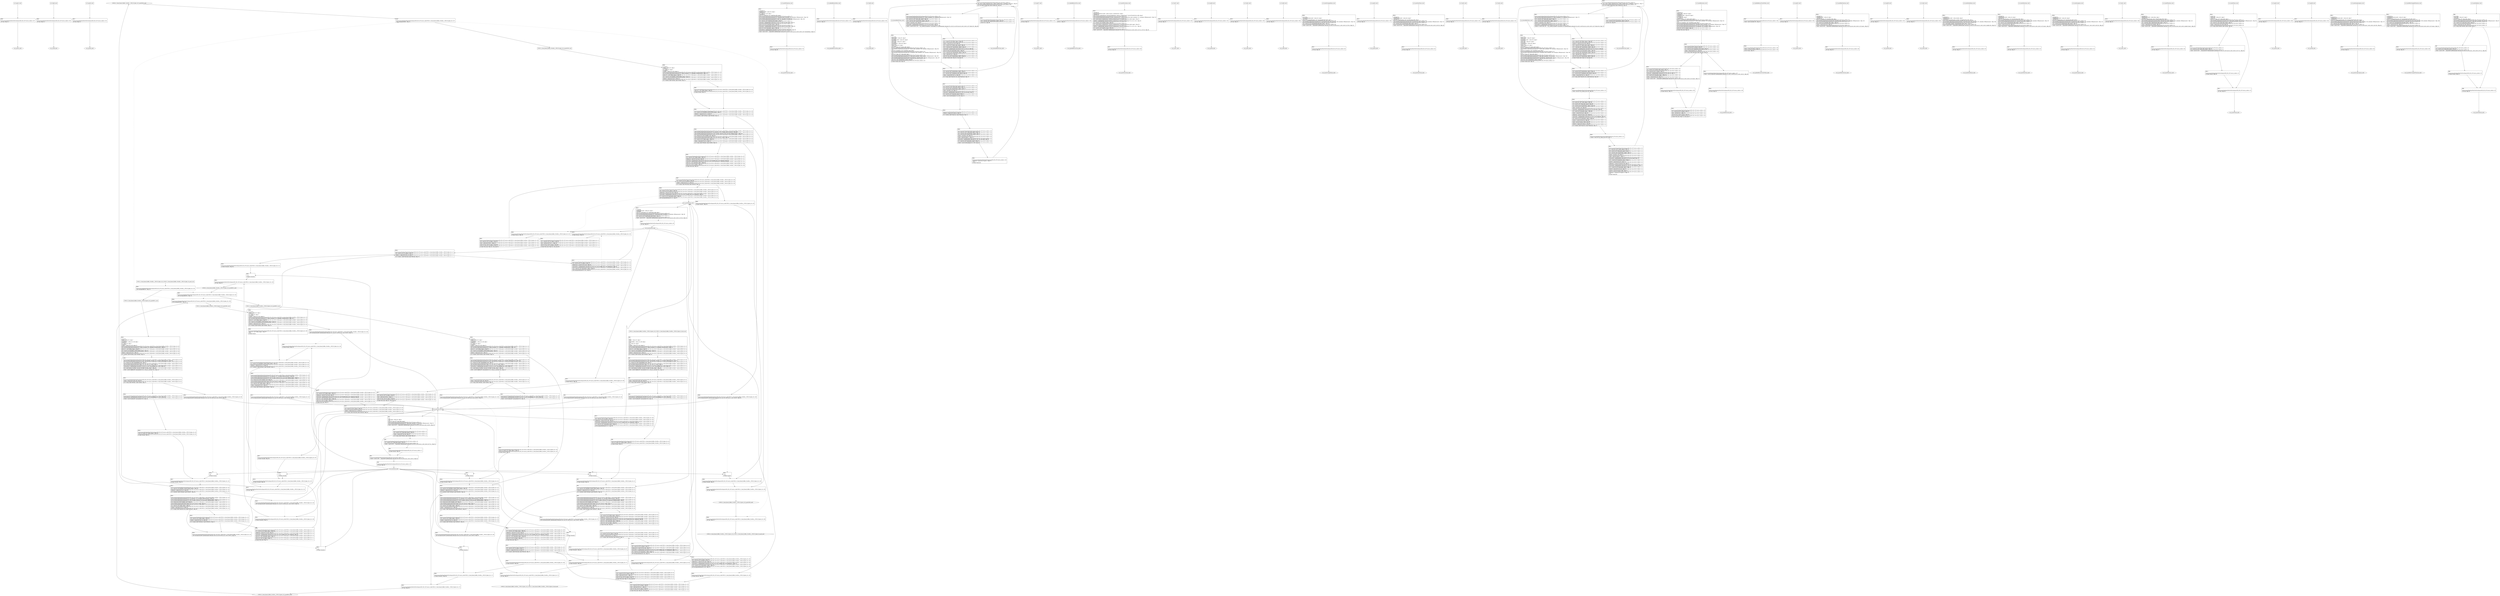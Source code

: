 digraph "icfg graph" {
BBio_ll_good1_end [label="{io_ll_good1_end}"];
BBio_ll_bad6_end [label="{io_ll_bad6_end}"];
BBio_ll_good5_end [label="{io_ll_good5_end}"];
BBCWE121_Stack_Based_Buffer_Overflow__CWE129_fgets_04_ll_goodG2B1_end [label="{CWE121_Stack_Based_Buffer_Overflow__CWE129_fgets_04_ll_goodG2B1_end}"];
BBio_ll_printWcharLine_end [label="{io_ll_printWcharLine_end}"];
BBio_ll_globalReturnsFalse_end [label="{io_ll_globalReturnsFalse_end}"];
BBCWE121_Stack_Based_Buffer_Overflow__CWE129_fgets_04_ll_CWE121_Stack_Based_Buffer_Overflow__CWE129_fgets_04_good_end [label="{CWE121_Stack_Based_Buffer_Overflow__CWE129_fgets_04_ll_CWE121_Stack_Based_Buffer_Overflow__CWE129_fgets_04_good_end}"];
BBio_ll_bad8_end [label="{io_ll_bad8_end}"];
BBio_ll_decodeHexWChars_end [label="{io_ll_decodeHexWChars_end}"];
BBio_ll_good7_end [label="{io_ll_good7_end}"];
BBio_ll_globalReturnsTrue_end [label="{io_ll_globalReturnsTrue_end}"];
BBio_ll_printStructLine_end [label="{io_ll_printStructLine_end}"];
BBio_ll_bad7_end [label="{io_ll_bad7_end}"];
BBio_ll_good6_end [label="{io_ll_good6_end}"];
BBio_ll_bad2_end [label="{io_ll_bad2_end}"];
BBio_ll_bad9_end [label="{io_ll_bad9_end}"];
BBio_ll_printUnsignedLine_end [label="{io_ll_printUnsignedLine_end}"];
BBio_ll_good4_end [label="{io_ll_good4_end}"];
BBio_ll_printSizeTLine_end [label="{io_ll_printSizeTLine_end}"];
BBio_ll_bad5_end [label="{io_ll_bad5_end}"];
BBio_ll_printLine_end [label="{io_ll_printLine_end}"];
BBCWE121_Stack_Based_Buffer_Overflow__CWE129_fgets_04_ll_goodB2G1_end [label="{CWE121_Stack_Based_Buffer_Overflow__CWE129_fgets_04_ll_goodB2G1_end}"];
BBCWE121_Stack_Based_Buffer_Overflow__CWE129_fgets_04_ll_goodG2B2_end [label="{CWE121_Stack_Based_Buffer_Overflow__CWE129_fgets_04_ll_goodG2B2_end}"];
BBio_ll_bad4_end [label="{io_ll_bad4_end}"];
BBio_ll_decodeHexChars_end [label="{io_ll_decodeHexChars_end}"];
BBCWE121_Stack_Based_Buffer_Overflow__CWE129_fgets_04_ll_CWE121_Stack_Based_Buffer_Overflow__CWE129_fgets_04_bad_end [label="{CWE121_Stack_Based_Buffer_Overflow__CWE129_fgets_04_ll_CWE121_Stack_Based_Buffer_Overflow__CWE129_fgets_04_bad_end}"];
BBio_ll_printBytesLine_end [label="{io_ll_printBytesLine_end}"];
BBio_ll_globalReturnsTrueOrFalse_end [label="{io_ll_globalReturnsTrueOrFalse_end}"];
BBio_ll_good3_end [label="{io_ll_good3_end}"];
BBio_ll_printHexCharLine_end [label="{io_ll_printHexCharLine_end}"];
BBio_ll_good9_end [label="{io_ll_good9_end}"];
BBio_ll_bad3_end [label="{io_ll_bad3_end}"];
BBio_ll_printDoubleLine_end [label="{io_ll_printDoubleLine_end}"];
BBio_ll_printShortLine_end [label="{io_ll_printShortLine_end}"];
BBio_ll_printLongLine_end [label="{io_ll_printLongLine_end}"];
BBio_ll_bad1_end [label="{io_ll_bad1_end}"];
BBCWE121_Stack_Based_Buffer_Overflow__CWE129_fgets_04_ll_goodB2G2_end [label="{CWE121_Stack_Based_Buffer_Overflow__CWE129_fgets_04_ll_goodB2G2_end}"];
BBio_ll_printFloatLine_end [label="{io_ll_printFloatLine_end}"];
BBio_ll_printWLine_end [label="{io_ll_printWLine_end}"];
BBio_ll_good2_end [label="{io_ll_good2_end}"];
BBio_ll_printIntLine_end [label="{io_ll_printIntLine_end}"];
BBio_ll_good8_end [label="{io_ll_good8_end}"];
BBio_ll_printLongLongLine_end [label="{io_ll_printLongLongLine_end}"];
BBio_ll_printHexUnsignedCharLine_end [label="{io_ll_printHexUnsignedCharLine_end}"];
BBio_ll_printSinkLine_end [label="{io_ll_printSinkLine_end}"];
BBio_ll_good1_start [label="{io_ll_good1_start}", shape=record];
io_ll_good1BB69 [label="{BB69:\l\l/home/raoxue/Desktop/MemVerif/workspace/000_062_567/source_code/io.c:187\l
  ret void, !dbg !52\l
}", shape=record];
BBio_ll_bad6_start [label="{io_ll_bad6_start}", shape=record];
io_ll_bad6BB83 [label="{BB83:\l\l/home/raoxue/Desktop/MemVerif/workspace/000_062_567/source_code/io.c:203\l
  ret void, !dbg !52\l
}", shape=record];
BBio_ll_good5_start [label="{io_ll_good5_start}", shape=record];
io_ll_good5BB73 [label="{BB73:\l\l/home/raoxue/Desktop/MemVerif/workspace/000_062_567/source_code/io.c:191\l
  ret void, !dbg !52\l
}", shape=record];
BBCWE121_Stack_Based_Buffer_Overflow__CWE129_fgets_04_ll_goodG2B1_start [label="{CWE121_Stack_Based_Buffer_Overflow__CWE129_fgets_04_ll_goodG2B1_start}", shape=record];
CWE121_Stack_Based_Buffer_Overflow__CWE129_fgets_04_ll_goodG2B1BB64 [label="{BB64:\l\l/:97526344\l
  %data = alloca i32, align 4\l
/:97526344\l
  %i = alloca i32, align 4\l
/:97526344\l
  %buffer = alloca [10 x i32], align 16\l
/home/raoxue/Desktop/MemVerif/workspace/000_062_567/source_code/CWE121_Stack_Based_Buffer_Overflow__CWE129_fgets_04.c:178\l
  call void @llvm.dbg.declare(metadata i32* %data, metadata !223, metadata !DIExpression()), !dbg !224\l
/home/raoxue/Desktop/MemVerif/workspace/000_062_567/source_code/CWE121_Stack_Based_Buffer_Overflow__CWE129_fgets_04.c:180\l
  store i32 -1, i32* %data, align 4, !dbg !20\l
/home/raoxue/Desktop/MemVerif/workspace/000_062_567/source_code/CWE121_Stack_Based_Buffer_Overflow__CWE129_fgets_04.c:181\l
  %0 = load i32, i32* @STATIC_CONST_FALSE, align 4, !dbg !21\l
/home/raoxue/Desktop/MemVerif/workspace/000_062_567/source_code/CWE121_Stack_Based_Buffer_Overflow__CWE129_fgets_04.c:181\l
  %tobool = icmp ne i32 %0, 0, !dbg !21\l
/home/raoxue/Desktop/MemVerif/workspace/000_062_567/source_code/CWE121_Stack_Based_Buffer_Overflow__CWE129_fgets_04.c:181\l
  br i1 %tobool, label %if.then, label %if.else, !dbg !23\l
}", shape=record];
CWE121_Stack_Based_Buffer_Overflow__CWE129_fgets_04_ll_goodG2B1BB65 [label="{BB65:\l\l/home/raoxue/Desktop/MemVerif/workspace/000_062_567/source_code/CWE121_Stack_Based_Buffer_Overflow__CWE129_fgets_04.c:184\l
  call void @printLine(i8* getelementptr inbounds ([21 x i8], [21 x i8]* @.str.2, i64 0, i64 0)), !dbg !24\l
}", shape=record];
CWE121_Stack_Based_Buffer_Overflow__CWE129_fgets_04_ll_goodG2B1BB65 [label="{BB65:\l\l/home/raoxue/Desktop/MemVerif/workspace/000_062_567/source_code/CWE121_Stack_Based_Buffer_Overflow__CWE129_fgets_04.c:184\l
  call void @printLine(i8* getelementptr inbounds ([21 x i8], [21 x i8]* @.str.2, i64 0, i64 0)), !dbg !24\l
}", shape=record];
CWE121_Stack_Based_Buffer_Overflow__CWE129_fgets_04_ll_goodG2B1BB67 [label="{BB67:\l\l/home/raoxue/Desktop/MemVerif/workspace/000_062_567/source_code/CWE121_Stack_Based_Buffer_Overflow__CWE129_fgets_04.c:185\l
  br label %if.end, !dbg !26\l
}", shape=record];
CWE121_Stack_Based_Buffer_Overflow__CWE129_fgets_04_ll_goodG2B1BB66 [label="{BB66:\l\l/home/raoxue/Desktop/MemVerif/workspace/000_062_567/source_code/CWE121_Stack_Based_Buffer_Overflow__CWE129_fgets_04.c:190\l
  store i32 7, i32* %data, align 4, !dbg !27\l
/:190\l
  br label %if.end\l
}", shape=record];
CWE121_Stack_Based_Buffer_Overflow__CWE129_fgets_04_ll_goodG2B1BB68 [label="{BB68:\l\l/home/raoxue/Desktop/MemVerif/workspace/000_062_567/source_code/CWE121_Stack_Based_Buffer_Overflow__CWE129_fgets_04.c:192\l
  %1 = load i32, i32* @STATIC_CONST_TRUE, align 4, !dbg !29\l
/home/raoxue/Desktop/MemVerif/workspace/000_062_567/source_code/CWE121_Stack_Based_Buffer_Overflow__CWE129_fgets_04.c:192\l
  %tobool1 = icmp ne i32 %1, 0, !dbg !29\l
/home/raoxue/Desktop/MemVerif/workspace/000_062_567/source_code/CWE121_Stack_Based_Buffer_Overflow__CWE129_fgets_04.c:192\l
  br i1 %tobool1, label %if.then2, label %if.end9, !dbg !31\l
}", shape=record];
CWE121_Stack_Based_Buffer_Overflow__CWE129_fgets_04_ll_goodG2B1BB69 [label="{BB69:\l\l/home/raoxue/Desktop/MemVerif/workspace/000_062_567/source_code/CWE121_Stack_Based_Buffer_Overflow__CWE129_fgets_04.c:195\l
  call void @llvm.dbg.declare(metadata i32* %i, metadata !237, metadata !DIExpression()), !dbg !240\l
/home/raoxue/Desktop/MemVerif/workspace/000_062_567/source_code/CWE121_Stack_Based_Buffer_Overflow__CWE129_fgets_04.c:196\l
  call void @llvm.dbg.declare(metadata [10 x i32]* %buffer, metadata !241, metadata !DIExpression()), !dbg !242\l
/home/raoxue/Desktop/MemVerif/workspace/000_062_567/source_code/CWE121_Stack_Based_Buffer_Overflow__CWE129_fgets_04.c:196\l
  %2 = bitcast [10 x i32]* %buffer to i8*, !dbg !40\l
/home/raoxue/Desktop/MemVerif/workspace/000_062_567/source_code/CWE121_Stack_Based_Buffer_Overflow__CWE129_fgets_04.c:196\l
  call void @llvm.memset.p0i8.i64(i8* align 16 %2, i8 0, i64 40, i1 false), !dbg !40\l
/home/raoxue/Desktop/MemVerif/workspace/000_062_567/source_code/CWE121_Stack_Based_Buffer_Overflow__CWE129_fgets_04.c:199\l
  %3 = load i32, i32* %data, align 4, !dbg !41\l
/home/raoxue/Desktop/MemVerif/workspace/000_062_567/source_code/CWE121_Stack_Based_Buffer_Overflow__CWE129_fgets_04.c:199\l
  %cmp = icmp sge i32 %3, 0, !dbg !43\l
/home/raoxue/Desktop/MemVerif/workspace/000_062_567/source_code/CWE121_Stack_Based_Buffer_Overflow__CWE129_fgets_04.c:199\l
  br i1 %cmp, label %if.then3, label %if.else7, !dbg !44\l
}", shape=record];
CWE121_Stack_Based_Buffer_Overflow__CWE129_fgets_04_ll_goodG2B1BB71 [label="{BB71:\l\l/home/raoxue/Desktop/MemVerif/workspace/000_062_567/source_code/CWE121_Stack_Based_Buffer_Overflow__CWE129_fgets_04.c:201\l
  %4 = load i32, i32* %data, align 4, !dbg !45\l
/home/raoxue/Desktop/MemVerif/workspace/000_062_567/source_code/CWE121_Stack_Based_Buffer_Overflow__CWE129_fgets_04.c:201\l
  %idxprom = sext i32 %4 to i64, !dbg !47\l
/home/raoxue/Desktop/MemVerif/workspace/000_062_567/source_code/CWE121_Stack_Based_Buffer_Overflow__CWE129_fgets_04.c:201\l
  %arrayidx = getelementptr inbounds [10 x i32], [10 x i32]* %buffer, i64 0, i64 %idxprom, !dbg !47\l
/home/raoxue/Desktop/MemVerif/workspace/000_062_567/source_code/CWE121_Stack_Based_Buffer_Overflow__CWE129_fgets_04.c:201\l
  store i32 1, i32* %arrayidx, align 4, !dbg !48\l
/home/raoxue/Desktop/MemVerif/workspace/000_062_567/source_code/CWE121_Stack_Based_Buffer_Overflow__CWE129_fgets_04.c:203\l
  store i32 0, i32* %i, align 4, !dbg !49\l
/home/raoxue/Desktop/MemVerif/workspace/000_062_567/source_code/CWE121_Stack_Based_Buffer_Overflow__CWE129_fgets_04.c:203\l
  br label %for.cond, !dbg !51\l
}", shape=record];
CWE121_Stack_Based_Buffer_Overflow__CWE129_fgets_04_ll_goodG2B1BB73 [label="{BB73:\l\l/home/raoxue/Desktop/MemVerif/workspace/000_062_567/source_code/CWE121_Stack_Based_Buffer_Overflow__CWE129_fgets_04.c:203\l
  %5 = load i32, i32* %i, align 4, !dbg !52\l
/home/raoxue/Desktop/MemVerif/workspace/000_062_567/source_code/CWE121_Stack_Based_Buffer_Overflow__CWE129_fgets_04.c:203\l
  %cmp4 = icmp slt i32 %5, 10, !dbg !54\l
/home/raoxue/Desktop/MemVerif/workspace/000_062_567/source_code/CWE121_Stack_Based_Buffer_Overflow__CWE129_fgets_04.c:203\l
  br i1 %cmp4, label %for.body, label %for.end, !dbg !55\l
}", shape=record];
CWE121_Stack_Based_Buffer_Overflow__CWE129_fgets_04_ll_goodG2B1BB74 [label="{BB74:\l\l/home/raoxue/Desktop/MemVerif/workspace/000_062_567/source_code/CWE121_Stack_Based_Buffer_Overflow__CWE129_fgets_04.c:205\l
  %6 = load i32, i32* %i, align 4, !dbg !56\l
/home/raoxue/Desktop/MemVerif/workspace/000_062_567/source_code/CWE121_Stack_Based_Buffer_Overflow__CWE129_fgets_04.c:205\l
  %idxprom5 = sext i32 %6 to i64, !dbg !58\l
/home/raoxue/Desktop/MemVerif/workspace/000_062_567/source_code/CWE121_Stack_Based_Buffer_Overflow__CWE129_fgets_04.c:205\l
  %arrayidx6 = getelementptr inbounds [10 x i32], [10 x i32]* %buffer, i64 0, i64 %idxprom5, !dbg !58\l
/home/raoxue/Desktop/MemVerif/workspace/000_062_567/source_code/CWE121_Stack_Based_Buffer_Overflow__CWE129_fgets_04.c:205\l
  %7 = load i32, i32* %arrayidx6, align 4, !dbg !58\l
/home/raoxue/Desktop/MemVerif/workspace/000_062_567/source_code/CWE121_Stack_Based_Buffer_Overflow__CWE129_fgets_04.c:205\l
  call void @printIntLine(i32 %7), !dbg !59\l
}", shape=record];
CWE121_Stack_Based_Buffer_Overflow__CWE129_fgets_04_ll_goodG2B1BB74 [label="{BB74:\l\l/home/raoxue/Desktop/MemVerif/workspace/000_062_567/source_code/CWE121_Stack_Based_Buffer_Overflow__CWE129_fgets_04.c:205\l
  %6 = load i32, i32* %i, align 4, !dbg !56\l
/home/raoxue/Desktop/MemVerif/workspace/000_062_567/source_code/CWE121_Stack_Based_Buffer_Overflow__CWE129_fgets_04.c:205\l
  %idxprom5 = sext i32 %6 to i64, !dbg !58\l
/home/raoxue/Desktop/MemVerif/workspace/000_062_567/source_code/CWE121_Stack_Based_Buffer_Overflow__CWE129_fgets_04.c:205\l
  %arrayidx6 = getelementptr inbounds [10 x i32], [10 x i32]* %buffer, i64 0, i64 %idxprom5, !dbg !58\l
/home/raoxue/Desktop/MemVerif/workspace/000_062_567/source_code/CWE121_Stack_Based_Buffer_Overflow__CWE129_fgets_04.c:205\l
  %7 = load i32, i32* %arrayidx6, align 4, !dbg !58\l
/home/raoxue/Desktop/MemVerif/workspace/000_062_567/source_code/CWE121_Stack_Based_Buffer_Overflow__CWE129_fgets_04.c:205\l
  call void @printIntLine(i32 %7), !dbg !59\l
}", shape=record];
CWE121_Stack_Based_Buffer_Overflow__CWE129_fgets_04_ll_goodG2B1BB76 [label="{BB76:\l\l/home/raoxue/Desktop/MemVerif/workspace/000_062_567/source_code/CWE121_Stack_Based_Buffer_Overflow__CWE129_fgets_04.c:206\l
  br label %for.inc, !dbg !60\l
}", shape=record];
CWE121_Stack_Based_Buffer_Overflow__CWE129_fgets_04_ll_goodG2B1BB77 [label="{BB77:\l\l/home/raoxue/Desktop/MemVerif/workspace/000_062_567/source_code/CWE121_Stack_Based_Buffer_Overflow__CWE129_fgets_04.c:203\l
  %8 = load i32, i32* %i, align 4, !dbg !61\l
/home/raoxue/Desktop/MemVerif/workspace/000_062_567/source_code/CWE121_Stack_Based_Buffer_Overflow__CWE129_fgets_04.c:203\l
  %inc = add nsw i32 %8, 1, !dbg !61\l
/home/raoxue/Desktop/MemVerif/workspace/000_062_567/source_code/CWE121_Stack_Based_Buffer_Overflow__CWE129_fgets_04.c:203\l
  store i32 %inc, i32* %i, align 4, !dbg !61\l
/home/raoxue/Desktop/MemVerif/workspace/000_062_567/source_code/CWE121_Stack_Based_Buffer_Overflow__CWE129_fgets_04.c:203\l
  br label %for.cond, !dbg !62, !llvm.loop !63\l
}", shape=record];
CWE121_Stack_Based_Buffer_Overflow__CWE129_fgets_04_ll_goodG2B1BB75 [label="{BB75:\l\l/home/raoxue/Desktop/MemVerif/workspace/000_062_567/source_code/CWE121_Stack_Based_Buffer_Overflow__CWE129_fgets_04.c:207\l
  br label %if.end8, !dbg !66\l
}", shape=record];
CWE121_Stack_Based_Buffer_Overflow__CWE129_fgets_04_ll_goodG2B1BB72 [label="{BB72:\l\l/home/raoxue/Desktop/MemVerif/workspace/000_062_567/source_code/CWE121_Stack_Based_Buffer_Overflow__CWE129_fgets_04.c:210\l
  call void @printLine(i8* getelementptr inbounds ([32 x i8], [32 x i8]* @.str.1, i64 0, i64 0)), !dbg !67\l
}", shape=record];
CWE121_Stack_Based_Buffer_Overflow__CWE129_fgets_04_ll_goodG2B1BB72 [label="{BB72:\l\l/home/raoxue/Desktop/MemVerif/workspace/000_062_567/source_code/CWE121_Stack_Based_Buffer_Overflow__CWE129_fgets_04.c:210\l
  call void @printLine(i8* getelementptr inbounds ([32 x i8], [32 x i8]* @.str.1, i64 0, i64 0)), !dbg !67\l
}", shape=record];
CWE121_Stack_Based_Buffer_Overflow__CWE129_fgets_04_ll_goodG2B1BB79 [label="{BB79:\l\l/:210\l
  br label %if.end8\l
}", shape=record];
CWE121_Stack_Based_Buffer_Overflow__CWE129_fgets_04_ll_goodG2B1BB78 [label="{BB78:\l\l/home/raoxue/Desktop/MemVerif/workspace/000_062_567/source_code/CWE121_Stack_Based_Buffer_Overflow__CWE129_fgets_04.c:213\l
  br label %if.end9, !dbg !69\l
}", shape=record];
CWE121_Stack_Based_Buffer_Overflow__CWE129_fgets_04_ll_goodG2B1BB70 [label="{BB70:\l\l/home/raoxue/Desktop/MemVerif/workspace/000_062_567/source_code/CWE121_Stack_Based_Buffer_Overflow__CWE129_fgets_04.c:214\l
  ret void, !dbg !70\l
}", shape=record];
BBio_ll_printWcharLine_start [label="{io_ll_printWcharLine_start}", shape=record];
io_ll_printWcharLineBB28 [label="{BB28:\l\l/:3866888704\l
  %wideChar.addr = alloca i32, align 4\l
/:3866888704\l
  %s = alloca [2 x i32], align 4\l
/:3866888704\l
  store i32 %wideChar, i32* %wideChar.addr, align 4\l
/home/raoxue/Desktop/MemVerif/workspace/000_062_567/source_code/io.c:70\l
  call void @llvm.dbg.declare(metadata i32* %wideChar.addr, metadata !162, metadata !DIExpression()), !dbg !163\l
/home/raoxue/Desktop/MemVerif/workspace/000_062_567/source_code/io.c:74\l
  call void @llvm.dbg.declare(metadata [2 x i32]* %s, metadata !164, metadata !DIExpression()), !dbg !168\l
/home/raoxue/Desktop/MemVerif/workspace/000_062_567/source_code/io.c:75\l
  %0 = load i32, i32* %wideChar.addr, align 4, !dbg !61\l
/home/raoxue/Desktop/MemVerif/workspace/000_062_567/source_code/io.c:75\l
  %arrayidx = getelementptr inbounds [2 x i32], [2 x i32]* %s, i64 0, i64 0, !dbg !62\l
/home/raoxue/Desktop/MemVerif/workspace/000_062_567/source_code/io.c:75\l
  store i32 %0, i32* %arrayidx, align 4, !dbg !63\l
/home/raoxue/Desktop/MemVerif/workspace/000_062_567/source_code/io.c:76\l
  %arrayidx1 = getelementptr inbounds [2 x i32], [2 x i32]* %s, i64 0, i64 1, !dbg !64\l
/home/raoxue/Desktop/MemVerif/workspace/000_062_567/source_code/io.c:76\l
  store i32 0, i32* %arrayidx1, align 4, !dbg !65\l
/home/raoxue/Desktop/MemVerif/workspace/000_062_567/source_code/io.c:77\l
  %arraydecay = getelementptr inbounds [2 x i32], [2 x i32]* %s, i64 0, i64 0, !dbg !66\l
/home/raoxue/Desktop/MemVerif/workspace/000_062_567/source_code/io.c:77\l
  %call = call i32 (i8*, ...) @printf(i8* getelementptr inbounds ([5 x i8], [5 x i8]* @.str.10, i64 0, i64 0), i32* %arraydecay), !dbg !67\l
}", shape=record];
io_ll_printWcharLineBB28 [label="{BB28:\l\l/:3866888704\l
  %wideChar.addr = alloca i32, align 4\l
/:3866888704\l
  %s = alloca [2 x i32], align 4\l
/:3866888704\l
  store i32 %wideChar, i32* %wideChar.addr, align 4\l
/home/raoxue/Desktop/MemVerif/workspace/000_062_567/source_code/io.c:70\l
  call void @llvm.dbg.declare(metadata i32* %wideChar.addr, metadata !162, metadata !DIExpression()), !dbg !163\l
/home/raoxue/Desktop/MemVerif/workspace/000_062_567/source_code/io.c:74\l
  call void @llvm.dbg.declare(metadata [2 x i32]* %s, metadata !164, metadata !DIExpression()), !dbg !168\l
/home/raoxue/Desktop/MemVerif/workspace/000_062_567/source_code/io.c:75\l
  %0 = load i32, i32* %wideChar.addr, align 4, !dbg !61\l
/home/raoxue/Desktop/MemVerif/workspace/000_062_567/source_code/io.c:75\l
  %arrayidx = getelementptr inbounds [2 x i32], [2 x i32]* %s, i64 0, i64 0, !dbg !62\l
/home/raoxue/Desktop/MemVerif/workspace/000_062_567/source_code/io.c:75\l
  store i32 %0, i32* %arrayidx, align 4, !dbg !63\l
/home/raoxue/Desktop/MemVerif/workspace/000_062_567/source_code/io.c:76\l
  %arrayidx1 = getelementptr inbounds [2 x i32], [2 x i32]* %s, i64 0, i64 1, !dbg !64\l
/home/raoxue/Desktop/MemVerif/workspace/000_062_567/source_code/io.c:76\l
  store i32 0, i32* %arrayidx1, align 4, !dbg !65\l
/home/raoxue/Desktop/MemVerif/workspace/000_062_567/source_code/io.c:77\l
  %arraydecay = getelementptr inbounds [2 x i32], [2 x i32]* %s, i64 0, i64 0, !dbg !66\l
/home/raoxue/Desktop/MemVerif/workspace/000_062_567/source_code/io.c:77\l
  %call = call i32 (i8*, ...) @printf(i8* getelementptr inbounds ([5 x i8], [5 x i8]* @.str.10, i64 0, i64 0), i32* %arraydecay), !dbg !67\l
}", shape=record];
io_ll_printWcharLineBB29 [label="{BB29:\l\l/home/raoxue/Desktop/MemVerif/workspace/000_062_567/source_code/io.c:78\l
  ret void, !dbg !68\l
}", shape=record];
BBio_ll_globalReturnsFalse_start [label="{io_ll_globalReturnsFalse_start}", shape=record];
io_ll_globalReturnsFalseBB66 [label="{BB66:\l\l/home/raoxue/Desktop/MemVerif/workspace/000_062_567/source_code/io.c:163\l
  ret i32 0, !dbg !52\l
}", shape=record];
BBCWE121_Stack_Based_Buffer_Overflow__CWE129_fgets_04_ll_CWE121_Stack_Based_Buffer_Overflow__CWE129_fgets_04_good_start [label="{CWE121_Stack_Based_Buffer_Overflow__CWE129_fgets_04_ll_CWE121_Stack_Based_Buffer_Overflow__CWE129_fgets_04_good_start}", shape=record];
CWE121_Stack_Based_Buffer_Overflow__CWE129_fgets_04_ll_CWE121_Stack_Based_Buffer_Overflow__CWE129_fgets_04_goodBB94 [label="{BB94:\l\l/home/raoxue/Desktop/MemVerif/workspace/000_062_567/source_code/CWE121_Stack_Based_Buffer_Overflow__CWE129_fgets_04.c:254\l
  call void @goodB2G1(), !dbg !18\l
}", shape=record];
CWE121_Stack_Based_Buffer_Overflow__CWE129_fgets_04_ll_CWE121_Stack_Based_Buffer_Overflow__CWE129_fgets_04_goodBB94 [label="{BB94:\l\l/home/raoxue/Desktop/MemVerif/workspace/000_062_567/source_code/CWE121_Stack_Based_Buffer_Overflow__CWE129_fgets_04.c:254\l
  call void @goodB2G1(), !dbg !18\l
}", shape=record];
CWE121_Stack_Based_Buffer_Overflow__CWE129_fgets_04_ll_CWE121_Stack_Based_Buffer_Overflow__CWE129_fgets_04_goodBB95 [label="{BB95:\l\l/home/raoxue/Desktop/MemVerif/workspace/000_062_567/source_code/CWE121_Stack_Based_Buffer_Overflow__CWE129_fgets_04.c:255\l
  call void @goodB2G2(), !dbg !19\l
}", shape=record];
CWE121_Stack_Based_Buffer_Overflow__CWE129_fgets_04_ll_CWE121_Stack_Based_Buffer_Overflow__CWE129_fgets_04_goodBB95 [label="{BB95:\l\l/home/raoxue/Desktop/MemVerif/workspace/000_062_567/source_code/CWE121_Stack_Based_Buffer_Overflow__CWE129_fgets_04.c:255\l
  call void @goodB2G2(), !dbg !19\l
}", shape=record];
CWE121_Stack_Based_Buffer_Overflow__CWE129_fgets_04_ll_CWE121_Stack_Based_Buffer_Overflow__CWE129_fgets_04_goodBB96 [label="{BB96:\l\l/home/raoxue/Desktop/MemVerif/workspace/000_062_567/source_code/CWE121_Stack_Based_Buffer_Overflow__CWE129_fgets_04.c:256\l
  call void @goodG2B1(), !dbg !20\l
}", shape=record];
CWE121_Stack_Based_Buffer_Overflow__CWE129_fgets_04_ll_CWE121_Stack_Based_Buffer_Overflow__CWE129_fgets_04_goodBB96 [label="{BB96:\l\l/home/raoxue/Desktop/MemVerif/workspace/000_062_567/source_code/CWE121_Stack_Based_Buffer_Overflow__CWE129_fgets_04.c:256\l
  call void @goodG2B1(), !dbg !20\l
}", shape=record];
CWE121_Stack_Based_Buffer_Overflow__CWE129_fgets_04_ll_CWE121_Stack_Based_Buffer_Overflow__CWE129_fgets_04_goodBB97 [label="{BB97:\l\l/home/raoxue/Desktop/MemVerif/workspace/000_062_567/source_code/CWE121_Stack_Based_Buffer_Overflow__CWE129_fgets_04.c:257\l
  call void @goodG2B2(), !dbg !21\l
}", shape=record];
CWE121_Stack_Based_Buffer_Overflow__CWE129_fgets_04_ll_CWE121_Stack_Based_Buffer_Overflow__CWE129_fgets_04_goodBB97 [label="{BB97:\l\l/home/raoxue/Desktop/MemVerif/workspace/000_062_567/source_code/CWE121_Stack_Based_Buffer_Overflow__CWE129_fgets_04.c:257\l
  call void @goodG2B2(), !dbg !21\l
}", shape=record];
CWE121_Stack_Based_Buffer_Overflow__CWE129_fgets_04_ll_CWE121_Stack_Based_Buffer_Overflow__CWE129_fgets_04_goodBB98 [label="{BB98:\l\l/home/raoxue/Desktop/MemVerif/workspace/000_062_567/source_code/CWE121_Stack_Based_Buffer_Overflow__CWE129_fgets_04.c:258\l
  ret void, !dbg !22\l
}", shape=record];
BBio_ll_bad8_start [label="{io_ll_bad8_start}", shape=record];
io_ll_bad8BB85 [label="{BB85:\l\l/home/raoxue/Desktop/MemVerif/workspace/000_062_567/source_code/io.c:205\l
  ret void, !dbg !52\l
}", shape=record];
BBio_ll_decodeHexWChars_start [label="{io_ll_decodeHexWChars_start}", shape=record];
io_ll_decodeHexWCharsBB55 [label="{BB55:\l\l/:93313608\l
  %bytes.addr = alloca i8*, align 8\l
/:93313608\l
  %numBytes.addr = alloca i64, align 8\l
/:93313608\l
  %hex.addr = alloca i32*, align 8\l
/:93313608\l
  %numWritten = alloca i64, align 8\l
/:93313608\l
  %byte = alloca i32, align 4\l
/:93313608\l
  store i8* %bytes, i8** %bytes.addr, align 8\l
/home/raoxue/Desktop/MemVerif/workspace/000_062_567/source_code/io.c:135\l
  call void @llvm.dbg.declare(metadata i8** %bytes.addr, metadata !290, metadata !DIExpression()), !dbg !291\l
/:135\l
  store i64 %numBytes, i64* %numBytes.addr, align 8\l
/home/raoxue/Desktop/MemVerif/workspace/000_062_567/source_code/io.c:135\l
  call void @llvm.dbg.declare(metadata i64* %numBytes.addr, metadata !292, metadata !DIExpression()), !dbg !293\l
/:135\l
  store i32* %hex, i32** %hex.addr, align 8\l
/home/raoxue/Desktop/MemVerif/workspace/000_062_567/source_code/io.c:135\l
  call void @llvm.dbg.declare(metadata i32** %hex.addr, metadata !294, metadata !DIExpression()), !dbg !295\l
/home/raoxue/Desktop/MemVerif/workspace/000_062_567/source_code/io.c:137\l
  call void @llvm.dbg.declare(metadata i64* %numWritten, metadata !296, metadata !DIExpression()), !dbg !297\l
/home/raoxue/Desktop/MemVerif/workspace/000_062_567/source_code/io.c:137\l
  store i64 0, i64* %numWritten, align 8, !dbg !65\l
/home/raoxue/Desktop/MemVerif/workspace/000_062_567/source_code/io.c:143\l
  br label %while.cond, !dbg !66\l
}", shape=record];
io_ll_decodeHexWCharsBB56 [label="{BB56:\l\l/home/raoxue/Desktop/MemVerif/workspace/000_062_567/source_code/io.c:143\l
  %0 = load i64, i64* %numWritten, align 8, !dbg !67\l
/home/raoxue/Desktop/MemVerif/workspace/000_062_567/source_code/io.c:143\l
  %1 = load i64, i64* %numBytes.addr, align 8, !dbg !68\l
/home/raoxue/Desktop/MemVerif/workspace/000_062_567/source_code/io.c:143\l
  %cmp = icmp ult i64 %0, %1, !dbg !69\l
/home/raoxue/Desktop/MemVerif/workspace/000_062_567/source_code/io.c:143\l
  br i1 %cmp, label %land.lhs.true, label %land.end, !dbg !70\l
}", shape=record];
io_ll_decodeHexWCharsBB57 [label="{BB57:\l\l/home/raoxue/Desktop/MemVerif/workspace/000_062_567/source_code/io.c:143\l
  %2 = load i32*, i32** %hex.addr, align 8, !dbg !71\l
/home/raoxue/Desktop/MemVerif/workspace/000_062_567/source_code/io.c:143\l
  %3 = load i64, i64* %numWritten, align 8, !dbg !72\l
/home/raoxue/Desktop/MemVerif/workspace/000_062_567/source_code/io.c:143\l
  %mul = mul i64 2, %3, !dbg !73\l
/home/raoxue/Desktop/MemVerif/workspace/000_062_567/source_code/io.c:143\l
  %arrayidx = getelementptr inbounds i32, i32* %2, i64 %mul, !dbg !71\l
/home/raoxue/Desktop/MemVerif/workspace/000_062_567/source_code/io.c:143\l
  %4 = load i32, i32* %arrayidx, align 4, !dbg !71\l
/home/raoxue/Desktop/MemVerif/workspace/000_062_567/source_code/io.c:143\l
  %call = call i32 @iswxdigit(i32 %4) #5, !dbg !74\l
}", shape=record];
io_ll_decodeHexWCharsBB57 [label="{BB57:\l\l/home/raoxue/Desktop/MemVerif/workspace/000_062_567/source_code/io.c:143\l
  %2 = load i32*, i32** %hex.addr, align 8, !dbg !71\l
/home/raoxue/Desktop/MemVerif/workspace/000_062_567/source_code/io.c:143\l
  %3 = load i64, i64* %numWritten, align 8, !dbg !72\l
/home/raoxue/Desktop/MemVerif/workspace/000_062_567/source_code/io.c:143\l
  %mul = mul i64 2, %3, !dbg !73\l
/home/raoxue/Desktop/MemVerif/workspace/000_062_567/source_code/io.c:143\l
  %arrayidx = getelementptr inbounds i32, i32* %2, i64 %mul, !dbg !71\l
/home/raoxue/Desktop/MemVerif/workspace/000_062_567/source_code/io.c:143\l
  %4 = load i32, i32* %arrayidx, align 4, !dbg !71\l
/home/raoxue/Desktop/MemVerif/workspace/000_062_567/source_code/io.c:143\l
  %call = call i32 @iswxdigit(i32 %4) #5, !dbg !74\l
}", shape=record];
io_ll_decodeHexWCharsBB59 [label="{BB59:\l\l/home/raoxue/Desktop/MemVerif/workspace/000_062_567/source_code/io.c:143\l
  %tobool = icmp ne i32 %call, 0, !dbg !74\l
/home/raoxue/Desktop/MemVerif/workspace/000_062_567/source_code/io.c:143\l
  br i1 %tobool, label %land.rhs, label %land.end, !dbg !75\l
}", shape=record];
io_ll_decodeHexWCharsBB60 [label="{BB60:\l\l/home/raoxue/Desktop/MemVerif/workspace/000_062_567/source_code/io.c:143\l
  %5 = load i32*, i32** %hex.addr, align 8, !dbg !76\l
/home/raoxue/Desktop/MemVerif/workspace/000_062_567/source_code/io.c:143\l
  %6 = load i64, i64* %numWritten, align 8, !dbg !77\l
/home/raoxue/Desktop/MemVerif/workspace/000_062_567/source_code/io.c:143\l
  %mul1 = mul i64 2, %6, !dbg !78\l
/home/raoxue/Desktop/MemVerif/workspace/000_062_567/source_code/io.c:143\l
  %add = add i64 %mul1, 1, !dbg !79\l
/home/raoxue/Desktop/MemVerif/workspace/000_062_567/source_code/io.c:143\l
  %arrayidx2 = getelementptr inbounds i32, i32* %5, i64 %add, !dbg !76\l
/home/raoxue/Desktop/MemVerif/workspace/000_062_567/source_code/io.c:143\l
  %7 = load i32, i32* %arrayidx2, align 4, !dbg !76\l
/home/raoxue/Desktop/MemVerif/workspace/000_062_567/source_code/io.c:143\l
  %call3 = call i32 @iswxdigit(i32 %7) #5, !dbg !80\l
}", shape=record];
io_ll_decodeHexWCharsBB60 [label="{BB60:\l\l/home/raoxue/Desktop/MemVerif/workspace/000_062_567/source_code/io.c:143\l
  %5 = load i32*, i32** %hex.addr, align 8, !dbg !76\l
/home/raoxue/Desktop/MemVerif/workspace/000_062_567/source_code/io.c:143\l
  %6 = load i64, i64* %numWritten, align 8, !dbg !77\l
/home/raoxue/Desktop/MemVerif/workspace/000_062_567/source_code/io.c:143\l
  %mul1 = mul i64 2, %6, !dbg !78\l
/home/raoxue/Desktop/MemVerif/workspace/000_062_567/source_code/io.c:143\l
  %add = add i64 %mul1, 1, !dbg !79\l
/home/raoxue/Desktop/MemVerif/workspace/000_062_567/source_code/io.c:143\l
  %arrayidx2 = getelementptr inbounds i32, i32* %5, i64 %add, !dbg !76\l
/home/raoxue/Desktop/MemVerif/workspace/000_062_567/source_code/io.c:143\l
  %7 = load i32, i32* %arrayidx2, align 4, !dbg !76\l
/home/raoxue/Desktop/MemVerif/workspace/000_062_567/source_code/io.c:143\l
  %call3 = call i32 @iswxdigit(i32 %7) #5, !dbg !80\l
}", shape=record];
io_ll_decodeHexWCharsBB61 [label="{BB61:\l\l/home/raoxue/Desktop/MemVerif/workspace/000_062_567/source_code/io.c:143\l
  %tobool4 = icmp ne i32 %call3, 0, !dbg !75\l
/:143\l
  br label %land.end\l
}", shape=record];
io_ll_decodeHexWCharsBB58 [label="{BB58:\l\l/home/raoxue/Desktop/MemVerif/workspace/000_062_567/source_code/io.c:0\l
  %8 = phi i1 [ false, %land.lhs.true ], [ false, %while.cond ], [ %tobool4, %land.rhs ], !dbg !81\l
/home/raoxue/Desktop/MemVerif/workspace/000_062_567/source_code/io.c:143\l
  br i1 %8, label %while.body, label %while.end, !dbg !66\l
}", shape=record];
io_ll_decodeHexWCharsBB62 [label="{BB62:\l\l/home/raoxue/Desktop/MemVerif/workspace/000_062_567/source_code/io.c:145\l
  call void @llvm.dbg.declare(metadata i32* %byte, metadata !314, metadata !DIExpression()), !dbg !316\l
/home/raoxue/Desktop/MemVerif/workspace/000_062_567/source_code/io.c:146\l
  %9 = load i32*, i32** %hex.addr, align 8, !dbg !85\l
/home/raoxue/Desktop/MemVerif/workspace/000_062_567/source_code/io.c:146\l
  %10 = load i64, i64* %numWritten, align 8, !dbg !86\l
/home/raoxue/Desktop/MemVerif/workspace/000_062_567/source_code/io.c:146\l
  %mul5 = mul i64 2, %10, !dbg !87\l
/home/raoxue/Desktop/MemVerif/workspace/000_062_567/source_code/io.c:146\l
  %arrayidx6 = getelementptr inbounds i32, i32* %9, i64 %mul5, !dbg !85\l
/home/raoxue/Desktop/MemVerif/workspace/000_062_567/source_code/io.c:146\l
  %call7 = call i32 (i32*, i32*, ...) @__isoc99_swscanf(i32* %arrayidx6, i32* getelementptr inbounds ([5 x i32], [5 x i32]* @.str.16, i64 0, i64 0), i32* %byte) #5, !dbg !88\l
}", shape=record];
io_ll_decodeHexWCharsBB62 [label="{BB62:\l\l/home/raoxue/Desktop/MemVerif/workspace/000_062_567/source_code/io.c:145\l
  call void @llvm.dbg.declare(metadata i32* %byte, metadata !314, metadata !DIExpression()), !dbg !316\l
/home/raoxue/Desktop/MemVerif/workspace/000_062_567/source_code/io.c:146\l
  %9 = load i32*, i32** %hex.addr, align 8, !dbg !85\l
/home/raoxue/Desktop/MemVerif/workspace/000_062_567/source_code/io.c:146\l
  %10 = load i64, i64* %numWritten, align 8, !dbg !86\l
/home/raoxue/Desktop/MemVerif/workspace/000_062_567/source_code/io.c:146\l
  %mul5 = mul i64 2, %10, !dbg !87\l
/home/raoxue/Desktop/MemVerif/workspace/000_062_567/source_code/io.c:146\l
  %arrayidx6 = getelementptr inbounds i32, i32* %9, i64 %mul5, !dbg !85\l
/home/raoxue/Desktop/MemVerif/workspace/000_062_567/source_code/io.c:146\l
  %call7 = call i32 (i32*, i32*, ...) @__isoc99_swscanf(i32* %arrayidx6, i32* getelementptr inbounds ([5 x i32], [5 x i32]* @.str.16, i64 0, i64 0), i32* %byte) #5, !dbg !88\l
}", shape=record];
io_ll_decodeHexWCharsBB64 [label="{BB64:\l\l/home/raoxue/Desktop/MemVerif/workspace/000_062_567/source_code/io.c:147\l
  %11 = load i32, i32* %byte, align 4, !dbg !89\l
/home/raoxue/Desktop/MemVerif/workspace/000_062_567/source_code/io.c:147\l
  %conv = trunc i32 %11 to i8, !dbg !90\l
/home/raoxue/Desktop/MemVerif/workspace/000_062_567/source_code/io.c:147\l
  %12 = load i8*, i8** %bytes.addr, align 8, !dbg !91\l
/home/raoxue/Desktop/MemVerif/workspace/000_062_567/source_code/io.c:147\l
  %13 = load i64, i64* %numWritten, align 8, !dbg !92\l
/home/raoxue/Desktop/MemVerif/workspace/000_062_567/source_code/io.c:147\l
  %arrayidx8 = getelementptr inbounds i8, i8* %12, i64 %13, !dbg !91\l
/home/raoxue/Desktop/MemVerif/workspace/000_062_567/source_code/io.c:147\l
  store i8 %conv, i8* %arrayidx8, align 1, !dbg !93\l
/home/raoxue/Desktop/MemVerif/workspace/000_062_567/source_code/io.c:148\l
  %14 = load i64, i64* %numWritten, align 8, !dbg !94\l
/home/raoxue/Desktop/MemVerif/workspace/000_062_567/source_code/io.c:148\l
  %inc = add i64 %14, 1, !dbg !94\l
/home/raoxue/Desktop/MemVerif/workspace/000_062_567/source_code/io.c:148\l
  store i64 %inc, i64* %numWritten, align 8, !dbg !94\l
/home/raoxue/Desktop/MemVerif/workspace/000_062_567/source_code/io.c:143\l
  br label %while.cond, !dbg !66, !llvm.loop !95\l
}", shape=record];
io_ll_decodeHexWCharsBB63 [label="{BB63:\l\l/home/raoxue/Desktop/MemVerif/workspace/000_062_567/source_code/io.c:151\l
  %15 = load i64, i64* %numWritten, align 8, !dbg !98\l
/home/raoxue/Desktop/MemVerif/workspace/000_062_567/source_code/io.c:151\l
  ret i64 %15, !dbg !99\l
}", shape=record];
BBio_ll_good7_start [label="{io_ll_good7_start}", shape=record];
io_ll_good7BB75 [label="{BB75:\l\l/home/raoxue/Desktop/MemVerif/workspace/000_062_567/source_code/io.c:193\l
  ret void, !dbg !52\l
}", shape=record];
BBio_ll_globalReturnsTrue_start [label="{io_ll_globalReturnsTrue_start}", shape=record];
io_ll_globalReturnsTrueBB65 [label="{BB65:\l\l/home/raoxue/Desktop/MemVerif/workspace/000_062_567/source_code/io.c:158\l
  ret i32 1, !dbg !52\l
}", shape=record];
BBio_ll_printStructLine_start [label="{io_ll_printStructLine_start}", shape=record];
io_ll_printStructLineBB36 [label="{BB36:\l\l/:3866888704\l
  %structTwoIntsStruct.addr = alloca %struct._twoIntsStruct*, align 8\l
/:3866888704\l
  store %struct._twoIntsStruct* %structTwoIntsStruct, %struct._twoIntsStruct** %structTwoIntsStruct.addr, align 8\l
/home/raoxue/Desktop/MemVerif/workspace/000_062_567/source_code/io.c:95\l
  call void @llvm.dbg.declare(metadata %struct._twoIntsStruct** %structTwoIntsStruct.addr, metadata !212, metadata !DIExpression()), !dbg !213\l
/home/raoxue/Desktop/MemVerif/workspace/000_062_567/source_code/io.c:97\l
  %0 = load %struct._twoIntsStruct*, %struct._twoIntsStruct** %structTwoIntsStruct.addr, align 8, !dbg !61\l
/home/raoxue/Desktop/MemVerif/workspace/000_062_567/source_code/io.c:97\l
  %intOne = getelementptr inbounds %struct._twoIntsStruct, %struct._twoIntsStruct* %0, i32 0, i32 0, !dbg !62\l
/home/raoxue/Desktop/MemVerif/workspace/000_062_567/source_code/io.c:97\l
  %1 = load i32, i32* %intOne, align 4, !dbg !62\l
/home/raoxue/Desktop/MemVerif/workspace/000_062_567/source_code/io.c:97\l
  %2 = load %struct._twoIntsStruct*, %struct._twoIntsStruct** %structTwoIntsStruct.addr, align 8, !dbg !63\l
/home/raoxue/Desktop/MemVerif/workspace/000_062_567/source_code/io.c:97\l
  %intTwo = getelementptr inbounds %struct._twoIntsStruct, %struct._twoIntsStruct* %2, i32 0, i32 1, !dbg !64\l
/home/raoxue/Desktop/MemVerif/workspace/000_062_567/source_code/io.c:97\l
  %3 = load i32, i32* %intTwo, align 4, !dbg !64\l
/home/raoxue/Desktop/MemVerif/workspace/000_062_567/source_code/io.c:97\l
  %call = call i32 (i8*, ...) @printf(i8* getelementptr inbounds ([10 x i8], [10 x i8]* @.str.13, i64 0, i64 0), i32 %1, i32 %3), !dbg !65\l
}", shape=record];
io_ll_printStructLineBB36 [label="{BB36:\l\l/:3866888704\l
  %structTwoIntsStruct.addr = alloca %struct._twoIntsStruct*, align 8\l
/:3866888704\l
  store %struct._twoIntsStruct* %structTwoIntsStruct, %struct._twoIntsStruct** %structTwoIntsStruct.addr, align 8\l
/home/raoxue/Desktop/MemVerif/workspace/000_062_567/source_code/io.c:95\l
  call void @llvm.dbg.declare(metadata %struct._twoIntsStruct** %structTwoIntsStruct.addr, metadata !212, metadata !DIExpression()), !dbg !213\l
/home/raoxue/Desktop/MemVerif/workspace/000_062_567/source_code/io.c:97\l
  %0 = load %struct._twoIntsStruct*, %struct._twoIntsStruct** %structTwoIntsStruct.addr, align 8, !dbg !61\l
/home/raoxue/Desktop/MemVerif/workspace/000_062_567/source_code/io.c:97\l
  %intOne = getelementptr inbounds %struct._twoIntsStruct, %struct._twoIntsStruct* %0, i32 0, i32 0, !dbg !62\l
/home/raoxue/Desktop/MemVerif/workspace/000_062_567/source_code/io.c:97\l
  %1 = load i32, i32* %intOne, align 4, !dbg !62\l
/home/raoxue/Desktop/MemVerif/workspace/000_062_567/source_code/io.c:97\l
  %2 = load %struct._twoIntsStruct*, %struct._twoIntsStruct** %structTwoIntsStruct.addr, align 8, !dbg !63\l
/home/raoxue/Desktop/MemVerif/workspace/000_062_567/source_code/io.c:97\l
  %intTwo = getelementptr inbounds %struct._twoIntsStruct, %struct._twoIntsStruct* %2, i32 0, i32 1, !dbg !64\l
/home/raoxue/Desktop/MemVerif/workspace/000_062_567/source_code/io.c:97\l
  %3 = load i32, i32* %intTwo, align 4, !dbg !64\l
/home/raoxue/Desktop/MemVerif/workspace/000_062_567/source_code/io.c:97\l
  %call = call i32 (i8*, ...) @printf(i8* getelementptr inbounds ([10 x i8], [10 x i8]* @.str.13, i64 0, i64 0), i32 %1, i32 %3), !dbg !65\l
}", shape=record];
io_ll_printStructLineBB37 [label="{BB37:\l\l/home/raoxue/Desktop/MemVerif/workspace/000_062_567/source_code/io.c:98\l
  ret void, !dbg !66\l
}", shape=record];
BBio_ll_bad7_start [label="{io_ll_bad7_start}", shape=record];
io_ll_bad7BB84 [label="{BB84:\l\l/home/raoxue/Desktop/MemVerif/workspace/000_062_567/source_code/io.c:204\l
  ret void, !dbg !52\l
}", shape=record];
BBio_ll_good6_start [label="{io_ll_good6_start}", shape=record];
io_ll_good6BB74 [label="{BB74:\l\l/home/raoxue/Desktop/MemVerif/workspace/000_062_567/source_code/io.c:192\l
  ret void, !dbg !52\l
}", shape=record];
BBio_ll_bad2_start [label="{io_ll_bad2_start}", shape=record];
io_ll_bad2BB79 [label="{BB79:\l\l/home/raoxue/Desktop/MemVerif/workspace/000_062_567/source_code/io.c:199\l
  ret void, !dbg !52\l
}", shape=record];
BBio_ll_bad9_start [label="{io_ll_bad9_start}", shape=record];
io_ll_bad9BB86 [label="{BB86:\l\l/home/raoxue/Desktop/MemVerif/workspace/000_062_567/source_code/io.c:206\l
  ret void, !dbg !52\l
}", shape=record];
BBio_ll_printUnsignedLine_start [label="{io_ll_printUnsignedLine_start}", shape=record];
io_ll_printUnsignedLineBB30 [label="{BB30:\l\l/:93474648\l
  %unsignedNumber.addr = alloca i32, align 4\l
/:93474648\l
  store i32 %unsignedNumber, i32* %unsignedNumber.addr, align 4\l
/home/raoxue/Desktop/MemVerif/workspace/000_062_567/source_code/io.c:80\l
  call void @llvm.dbg.declare(metadata i32* %unsignedNumber.addr, metadata !180, metadata !DIExpression()), !dbg !181\l
/home/raoxue/Desktop/MemVerif/workspace/000_062_567/source_code/io.c:82\l
  %0 = load i32, i32* %unsignedNumber.addr, align 4, !dbg !54\l
/home/raoxue/Desktop/MemVerif/workspace/000_062_567/source_code/io.c:82\l
  %call = call i32 (i8*, ...) @printf(i8* getelementptr inbounds ([4 x i8], [4 x i8]* @.str.11, i64 0, i64 0), i32 %0), !dbg !55\l
}", shape=record];
io_ll_printUnsignedLineBB30 [label="{BB30:\l\l/:93474648\l
  %unsignedNumber.addr = alloca i32, align 4\l
/:93474648\l
  store i32 %unsignedNumber, i32* %unsignedNumber.addr, align 4\l
/home/raoxue/Desktop/MemVerif/workspace/000_062_567/source_code/io.c:80\l
  call void @llvm.dbg.declare(metadata i32* %unsignedNumber.addr, metadata !180, metadata !DIExpression()), !dbg !181\l
/home/raoxue/Desktop/MemVerif/workspace/000_062_567/source_code/io.c:82\l
  %0 = load i32, i32* %unsignedNumber.addr, align 4, !dbg !54\l
/home/raoxue/Desktop/MemVerif/workspace/000_062_567/source_code/io.c:82\l
  %call = call i32 (i8*, ...) @printf(i8* getelementptr inbounds ([4 x i8], [4 x i8]* @.str.11, i64 0, i64 0), i32 %0), !dbg !55\l
}", shape=record];
io_ll_printUnsignedLineBB31 [label="{BB31:\l\l/home/raoxue/Desktop/MemVerif/workspace/000_062_567/source_code/io.c:83\l
  ret void, !dbg !56\l
}", shape=record];
BBio_ll_good4_start [label="{io_ll_good4_start}", shape=record];
io_ll_good4BB72 [label="{BB72:\l\l/home/raoxue/Desktop/MemVerif/workspace/000_062_567/source_code/io.c:190\l
  ret void, !dbg !52\l
}", shape=record];
BBio_ll_printSizeTLine_start [label="{io_ll_printSizeTLine_start}", shape=record];
io_ll_printSizeTLineBB24 [label="{BB24:\l\l/:3866888704\l
  %sizeTNumber.addr = alloca i64, align 8\l
/:3866888704\l
  store i64 %sizeTNumber, i64* %sizeTNumber.addr, align 8\l
/home/raoxue/Desktop/MemVerif/workspace/000_062_567/source_code/io.c:60\l
  call void @llvm.dbg.declare(metadata i64* %sizeTNumber.addr, metadata !146, metadata !DIExpression()), !dbg !147\l
/home/raoxue/Desktop/MemVerif/workspace/000_062_567/source_code/io.c:62\l
  %0 = load i64, i64* %sizeTNumber.addr, align 8, !dbg !57\l
/home/raoxue/Desktop/MemVerif/workspace/000_062_567/source_code/io.c:62\l
  %call = call i32 (i8*, ...) @printf(i8* getelementptr inbounds ([5 x i8], [5 x i8]* @.str.8, i64 0, i64 0), i64 %0), !dbg !58\l
}", shape=record];
io_ll_printSizeTLineBB24 [label="{BB24:\l\l/:3866888704\l
  %sizeTNumber.addr = alloca i64, align 8\l
/:3866888704\l
  store i64 %sizeTNumber, i64* %sizeTNumber.addr, align 8\l
/home/raoxue/Desktop/MemVerif/workspace/000_062_567/source_code/io.c:60\l
  call void @llvm.dbg.declare(metadata i64* %sizeTNumber.addr, metadata !146, metadata !DIExpression()), !dbg !147\l
/home/raoxue/Desktop/MemVerif/workspace/000_062_567/source_code/io.c:62\l
  %0 = load i64, i64* %sizeTNumber.addr, align 8, !dbg !57\l
/home/raoxue/Desktop/MemVerif/workspace/000_062_567/source_code/io.c:62\l
  %call = call i32 (i8*, ...) @printf(i8* getelementptr inbounds ([5 x i8], [5 x i8]* @.str.8, i64 0, i64 0), i64 %0), !dbg !58\l
}", shape=record];
io_ll_printSizeTLineBB25 [label="{BB25:\l\l/home/raoxue/Desktop/MemVerif/workspace/000_062_567/source_code/io.c:63\l
  ret void, !dbg !59\l
}", shape=record];
BBio_ll_bad5_start [label="{io_ll_bad5_start}", shape=record];
io_ll_bad5BB82 [label="{BB82:\l\l/home/raoxue/Desktop/MemVerif/workspace/000_062_567/source_code/io.c:202\l
  ret void, !dbg !52\l
}", shape=record];
BBio_ll_printLine_start [label="{io_ll_printLine_start}", shape=record];
io_ll_printLineBB0 [label="{BB0:\l\l/:415\l
  %line.addr = alloca i8*, align 8\l
/:415\l
  store i8* %line, i8** %line.addr, align 8\l
/home/raoxue/Desktop/MemVerif/workspace/000_062_567/source_code/io.c:11\l
  call void @llvm.dbg.declare(metadata i8** %line.addr, metadata !52, metadata !DIExpression()), !dbg !53\l
/home/raoxue/Desktop/MemVerif/workspace/000_062_567/source_code/io.c:13\l
  %call = call i32 (i8*, ...) @printf(i8* getelementptr inbounds ([9 x i8], [9 x i8]* @.str, i64 0, i64 0)), !dbg !54\l
}", shape=record];
io_ll_printLineBB0 [label="{BB0:\l\l/:415\l
  %line.addr = alloca i8*, align 8\l
/:415\l
  store i8* %line, i8** %line.addr, align 8\l
/home/raoxue/Desktop/MemVerif/workspace/000_062_567/source_code/io.c:11\l
  call void @llvm.dbg.declare(metadata i8** %line.addr, metadata !52, metadata !DIExpression()), !dbg !53\l
/home/raoxue/Desktop/MemVerif/workspace/000_062_567/source_code/io.c:13\l
  %call = call i32 (i8*, ...) @printf(i8* getelementptr inbounds ([9 x i8], [9 x i8]* @.str, i64 0, i64 0)), !dbg !54\l
}", shape=record];
io_ll_printLineBB1 [label="{BB1:\l\l/home/raoxue/Desktop/MemVerif/workspace/000_062_567/source_code/io.c:14\l
  %0 = load i8*, i8** %line.addr, align 8, !dbg !55\l
/home/raoxue/Desktop/MemVerif/workspace/000_062_567/source_code/io.c:14\l
  %cmp = icmp ne i8* %0, null, !dbg !57\l
/home/raoxue/Desktop/MemVerif/workspace/000_062_567/source_code/io.c:14\l
  br i1 %cmp, label %if.then, label %if.end, !dbg !58\l
}", shape=record];
io_ll_printLineBB2 [label="{BB2:\l\l/home/raoxue/Desktop/MemVerif/workspace/000_062_567/source_code/io.c:16\l
  %1 = load i8*, i8** %line.addr, align 8, !dbg !59\l
/home/raoxue/Desktop/MemVerif/workspace/000_062_567/source_code/io.c:16\l
  %call1 = call i32 (i8*, ...) @printf(i8* getelementptr inbounds ([4 x i8], [4 x i8]* @.str.1, i64 0, i64 0), i8* %1), !dbg !61\l
}", shape=record];
io_ll_printLineBB2 [label="{BB2:\l\l/home/raoxue/Desktop/MemVerif/workspace/000_062_567/source_code/io.c:16\l
  %1 = load i8*, i8** %line.addr, align 8, !dbg !59\l
/home/raoxue/Desktop/MemVerif/workspace/000_062_567/source_code/io.c:16\l
  %call1 = call i32 (i8*, ...) @printf(i8* getelementptr inbounds ([4 x i8], [4 x i8]* @.str.1, i64 0, i64 0), i8* %1), !dbg !61\l
}", shape=record];
io_ll_printLineBB4 [label="{BB4:\l\l/home/raoxue/Desktop/MemVerif/workspace/000_062_567/source_code/io.c:17\l
  br label %if.end, !dbg !62\l
}", shape=record];
io_ll_printLineBB3 [label="{BB3:\l\l/home/raoxue/Desktop/MemVerif/workspace/000_062_567/source_code/io.c:18\l
  %call2 = call i32 (i8*, ...) @printf(i8* getelementptr inbounds ([9 x i8], [9 x i8]* @.str.2, i64 0, i64 0)), !dbg !63\l
}", shape=record];
io_ll_printLineBB3 [label="{BB3:\l\l/home/raoxue/Desktop/MemVerif/workspace/000_062_567/source_code/io.c:18\l
  %call2 = call i32 (i8*, ...) @printf(i8* getelementptr inbounds ([9 x i8], [9 x i8]* @.str.2, i64 0, i64 0)), !dbg !63\l
}", shape=record];
io_ll_printLineBB5 [label="{BB5:\l\l/home/raoxue/Desktop/MemVerif/workspace/000_062_567/source_code/io.c:19\l
  ret void, !dbg !64\l
}", shape=record];
BBCWE121_Stack_Based_Buffer_Overflow__CWE129_fgets_04_ll_goodB2G1_start [label="{CWE121_Stack_Based_Buffer_Overflow__CWE129_fgets_04_ll_goodB2G1_start}", shape=record];
CWE121_Stack_Based_Buffer_Overflow__CWE129_fgets_04_ll_goodB2G1BB20 [label="{BB20:\l\l/:97438376\l
  %data = alloca i32, align 4\l
/:97438376\l
  %inputBuffer = alloca [14 x i8], align 1\l
/:97438376\l
  %i = alloca i32, align 4\l
/:97438376\l
  %buffer = alloca [10 x i32], align 16\l
/home/raoxue/Desktop/MemVerif/workspace/000_062_567/source_code/CWE121_Stack_Based_Buffer_Overflow__CWE129_fgets_04.c:83\l
  call void @llvm.dbg.declare(metadata i32* %data, metadata !89, metadata !DIExpression()), !dbg !90\l
/home/raoxue/Desktop/MemVerif/workspace/000_062_567/source_code/CWE121_Stack_Based_Buffer_Overflow__CWE129_fgets_04.c:85\l
  store i32 -1, i32* %data, align 4, !dbg !20\l
/home/raoxue/Desktop/MemVerif/workspace/000_062_567/source_code/CWE121_Stack_Based_Buffer_Overflow__CWE129_fgets_04.c:86\l
  %0 = load i32, i32* @STATIC_CONST_TRUE, align 4, !dbg !21\l
/home/raoxue/Desktop/MemVerif/workspace/000_062_567/source_code/CWE121_Stack_Based_Buffer_Overflow__CWE129_fgets_04.c:86\l
  %tobool = icmp ne i32 %0, 0, !dbg !21\l
/home/raoxue/Desktop/MemVerif/workspace/000_062_567/source_code/CWE121_Stack_Based_Buffer_Overflow__CWE129_fgets_04.c:86\l
  br i1 %tobool, label %if.then, label %if.end4, !dbg !23\l
}", shape=record];
CWE121_Stack_Based_Buffer_Overflow__CWE129_fgets_04_ll_goodB2G1BB21 [label="{BB21:\l\l/home/raoxue/Desktop/MemVerif/workspace/000_062_567/source_code/CWE121_Stack_Based_Buffer_Overflow__CWE129_fgets_04.c:89\l
  call void @llvm.dbg.declare(metadata [14 x i8]* %inputBuffer, metadata !95, metadata !DIExpression()), !dbg !98\l
/home/raoxue/Desktop/MemVerif/workspace/000_062_567/source_code/CWE121_Stack_Based_Buffer_Overflow__CWE129_fgets_04.c:89\l
  %1 = bitcast [14 x i8]* %inputBuffer to i8*, !dbg !31\l
/home/raoxue/Desktop/MemVerif/workspace/000_062_567/source_code/CWE121_Stack_Based_Buffer_Overflow__CWE129_fgets_04.c:89\l
  call void @llvm.memset.p0i8.i64(i8* align 1 %1, i8 0, i64 14, i1 false), !dbg !31\l
/home/raoxue/Desktop/MemVerif/workspace/000_062_567/source_code/CWE121_Stack_Based_Buffer_Overflow__CWE129_fgets_04.c:91\l
  %arraydecay = getelementptr inbounds [14 x i8], [14 x i8]* %inputBuffer, i64 0, i64 0, !dbg !32\l
/home/raoxue/Desktop/MemVerif/workspace/000_062_567/source_code/CWE121_Stack_Based_Buffer_Overflow__CWE129_fgets_04.c:91\l
  %2 = load %struct._IO_FILE*, %struct._IO_FILE** @stdin, align 8, !dbg !34\l
/home/raoxue/Desktop/MemVerif/workspace/000_062_567/source_code/CWE121_Stack_Based_Buffer_Overflow__CWE129_fgets_04.c:91\l
  %call = call i8* @fgets(i8* %arraydecay, i32 14, %struct._IO_FILE* %2), !dbg !35\l
}", shape=record];
CWE121_Stack_Based_Buffer_Overflow__CWE129_fgets_04_ll_goodB2G1BB21 [label="{BB21:\l\l/home/raoxue/Desktop/MemVerif/workspace/000_062_567/source_code/CWE121_Stack_Based_Buffer_Overflow__CWE129_fgets_04.c:89\l
  call void @llvm.dbg.declare(metadata [14 x i8]* %inputBuffer, metadata !95, metadata !DIExpression()), !dbg !98\l
/home/raoxue/Desktop/MemVerif/workspace/000_062_567/source_code/CWE121_Stack_Based_Buffer_Overflow__CWE129_fgets_04.c:89\l
  %1 = bitcast [14 x i8]* %inputBuffer to i8*, !dbg !31\l
/home/raoxue/Desktop/MemVerif/workspace/000_062_567/source_code/CWE121_Stack_Based_Buffer_Overflow__CWE129_fgets_04.c:89\l
  call void @llvm.memset.p0i8.i64(i8* align 1 %1, i8 0, i64 14, i1 false), !dbg !31\l
/home/raoxue/Desktop/MemVerif/workspace/000_062_567/source_code/CWE121_Stack_Based_Buffer_Overflow__CWE129_fgets_04.c:91\l
  %arraydecay = getelementptr inbounds [14 x i8], [14 x i8]* %inputBuffer, i64 0, i64 0, !dbg !32\l
/home/raoxue/Desktop/MemVerif/workspace/000_062_567/source_code/CWE121_Stack_Based_Buffer_Overflow__CWE129_fgets_04.c:91\l
  %2 = load %struct._IO_FILE*, %struct._IO_FILE** @stdin, align 8, !dbg !34\l
/home/raoxue/Desktop/MemVerif/workspace/000_062_567/source_code/CWE121_Stack_Based_Buffer_Overflow__CWE129_fgets_04.c:91\l
  %call = call i8* @fgets(i8* %arraydecay, i32 14, %struct._IO_FILE* %2), !dbg !35\l
}", shape=record];
CWE121_Stack_Based_Buffer_Overflow__CWE129_fgets_04_ll_goodB2G1BB23 [label="{BB23:\l\l/home/raoxue/Desktop/MemVerif/workspace/000_062_567/source_code/CWE121_Stack_Based_Buffer_Overflow__CWE129_fgets_04.c:91\l
  %cmp = icmp ne i8* %call, null, !dbg !36\l
/home/raoxue/Desktop/MemVerif/workspace/000_062_567/source_code/CWE121_Stack_Based_Buffer_Overflow__CWE129_fgets_04.c:91\l
  br i1 %cmp, label %if.then1, label %if.else, !dbg !37\l
}", shape=record];
CWE121_Stack_Based_Buffer_Overflow__CWE129_fgets_04_ll_goodB2G1BB24 [label="{BB24:\l\l/home/raoxue/Desktop/MemVerif/workspace/000_062_567/source_code/CWE121_Stack_Based_Buffer_Overflow__CWE129_fgets_04.c:94\l
  %arraydecay2 = getelementptr inbounds [14 x i8], [14 x i8]* %inputBuffer, i64 0, i64 0, !dbg !38\l
/home/raoxue/Desktop/MemVerif/workspace/000_062_567/source_code/CWE121_Stack_Based_Buffer_Overflow__CWE129_fgets_04.c:94\l
  %call3 = call i32 @atoi(i8* %arraydecay2) #5, !dbg !40\l
}", shape=record];
CWE121_Stack_Based_Buffer_Overflow__CWE129_fgets_04_ll_goodB2G1BB24 [label="{BB24:\l\l/home/raoxue/Desktop/MemVerif/workspace/000_062_567/source_code/CWE121_Stack_Based_Buffer_Overflow__CWE129_fgets_04.c:94\l
  %arraydecay2 = getelementptr inbounds [14 x i8], [14 x i8]* %inputBuffer, i64 0, i64 0, !dbg !38\l
/home/raoxue/Desktop/MemVerif/workspace/000_062_567/source_code/CWE121_Stack_Based_Buffer_Overflow__CWE129_fgets_04.c:94\l
  %call3 = call i32 @atoi(i8* %arraydecay2) #5, !dbg !40\l
}", shape=record];
CWE121_Stack_Based_Buffer_Overflow__CWE129_fgets_04_ll_goodB2G1BB26 [label="{BB26:\l\l/home/raoxue/Desktop/MemVerif/workspace/000_062_567/source_code/CWE121_Stack_Based_Buffer_Overflow__CWE129_fgets_04.c:94\l
  store i32 %call3, i32* %data, align 4, !dbg !41\l
/home/raoxue/Desktop/MemVerif/workspace/000_062_567/source_code/CWE121_Stack_Based_Buffer_Overflow__CWE129_fgets_04.c:95\l
  br label %if.end, !dbg !42\l
}", shape=record];
CWE121_Stack_Based_Buffer_Overflow__CWE129_fgets_04_ll_goodB2G1BB25 [label="{BB25:\l\l/home/raoxue/Desktop/MemVerif/workspace/000_062_567/source_code/CWE121_Stack_Based_Buffer_Overflow__CWE129_fgets_04.c:98\l
  call void @printLine(i8* getelementptr inbounds ([16 x i8], [16 x i8]* @.str, i64 0, i64 0)), !dbg !43\l
}", shape=record];
CWE121_Stack_Based_Buffer_Overflow__CWE129_fgets_04_ll_goodB2G1BB25 [label="{BB25:\l\l/home/raoxue/Desktop/MemVerif/workspace/000_062_567/source_code/CWE121_Stack_Based_Buffer_Overflow__CWE129_fgets_04.c:98\l
  call void @printLine(i8* getelementptr inbounds ([16 x i8], [16 x i8]* @.str, i64 0, i64 0)), !dbg !43\l
}", shape=record];
CWE121_Stack_Based_Buffer_Overflow__CWE129_fgets_04_ll_goodB2G1BB28 [label="{BB28:\l\l/:98\l
  br label %if.end\l
}", shape=record];
CWE121_Stack_Based_Buffer_Overflow__CWE129_fgets_04_ll_goodB2G1BB27 [label="{BB27:\l\l/home/raoxue/Desktop/MemVerif/workspace/000_062_567/source_code/CWE121_Stack_Based_Buffer_Overflow__CWE129_fgets_04.c:101\l
  br label %if.end4, !dbg !45\l
}", shape=record];
CWE121_Stack_Based_Buffer_Overflow__CWE129_fgets_04_ll_goodB2G1BB22 [label="{BB22:\l\l/home/raoxue/Desktop/MemVerif/workspace/000_062_567/source_code/CWE121_Stack_Based_Buffer_Overflow__CWE129_fgets_04.c:102\l
  %3 = load i32, i32* @STATIC_CONST_FALSE, align 4, !dbg !46\l
/home/raoxue/Desktop/MemVerif/workspace/000_062_567/source_code/CWE121_Stack_Based_Buffer_Overflow__CWE129_fgets_04.c:102\l
  %tobool5 = icmp ne i32 %3, 0, !dbg !46\l
/home/raoxue/Desktop/MemVerif/workspace/000_062_567/source_code/CWE121_Stack_Based_Buffer_Overflow__CWE129_fgets_04.c:102\l
  br i1 %tobool5, label %if.then6, label %if.else7, !dbg !48\l
}", shape=record];
CWE121_Stack_Based_Buffer_Overflow__CWE129_fgets_04_ll_goodB2G1BB29 [label="{BB29:\l\l/home/raoxue/Desktop/MemVerif/workspace/000_062_567/source_code/CWE121_Stack_Based_Buffer_Overflow__CWE129_fgets_04.c:105\l
  call void @printLine(i8* getelementptr inbounds ([21 x i8], [21 x i8]* @.str.2, i64 0, i64 0)), !dbg !49\l
}", shape=record];
CWE121_Stack_Based_Buffer_Overflow__CWE129_fgets_04_ll_goodB2G1BB29 [label="{BB29:\l\l/home/raoxue/Desktop/MemVerif/workspace/000_062_567/source_code/CWE121_Stack_Based_Buffer_Overflow__CWE129_fgets_04.c:105\l
  call void @printLine(i8* getelementptr inbounds ([21 x i8], [21 x i8]* @.str.2, i64 0, i64 0)), !dbg !49\l
}", shape=record];
CWE121_Stack_Based_Buffer_Overflow__CWE129_fgets_04_ll_goodB2G1BB31 [label="{BB31:\l\l/home/raoxue/Desktop/MemVerif/workspace/000_062_567/source_code/CWE121_Stack_Based_Buffer_Overflow__CWE129_fgets_04.c:106\l
  br label %if.end16, !dbg !51\l
}", shape=record];
CWE121_Stack_Based_Buffer_Overflow__CWE129_fgets_04_ll_goodB2G1BB30 [label="{BB30:\l\l/home/raoxue/Desktop/MemVerif/workspace/000_062_567/source_code/CWE121_Stack_Based_Buffer_Overflow__CWE129_fgets_04.c:110\l
  call void @llvm.dbg.declare(metadata i32* %i, metadata !119, metadata !DIExpression()), !dbg !122\l
/home/raoxue/Desktop/MemVerif/workspace/000_062_567/source_code/CWE121_Stack_Based_Buffer_Overflow__CWE129_fgets_04.c:111\l
  call void @llvm.dbg.declare(metadata [10 x i32]* %buffer, metadata !123, metadata !DIExpression()), !dbg !124\l
/home/raoxue/Desktop/MemVerif/workspace/000_062_567/source_code/CWE121_Stack_Based_Buffer_Overflow__CWE129_fgets_04.c:111\l
  %4 = bitcast [10 x i32]* %buffer to i8*, !dbg !60\l
/home/raoxue/Desktop/MemVerif/workspace/000_062_567/source_code/CWE121_Stack_Based_Buffer_Overflow__CWE129_fgets_04.c:111\l
  call void @llvm.memset.p0i8.i64(i8* align 16 %4, i8 0, i64 40, i1 false), !dbg !60\l
/home/raoxue/Desktop/MemVerif/workspace/000_062_567/source_code/CWE121_Stack_Based_Buffer_Overflow__CWE129_fgets_04.c:113\l
  %5 = load i32, i32* %data, align 4, !dbg !61\l
/home/raoxue/Desktop/MemVerif/workspace/000_062_567/source_code/CWE121_Stack_Based_Buffer_Overflow__CWE129_fgets_04.c:113\l
  %cmp8 = icmp sge i32 %5, 0, !dbg !63\l
/home/raoxue/Desktop/MemVerif/workspace/000_062_567/source_code/CWE121_Stack_Based_Buffer_Overflow__CWE129_fgets_04.c:113\l
  br i1 %cmp8, label %land.lhs.true, label %if.else14, !dbg !64\l
}", shape=record];
CWE121_Stack_Based_Buffer_Overflow__CWE129_fgets_04_ll_goodB2G1BB33 [label="{BB33:\l\l/home/raoxue/Desktop/MemVerif/workspace/000_062_567/source_code/CWE121_Stack_Based_Buffer_Overflow__CWE129_fgets_04.c:113\l
  %6 = load i32, i32* %data, align 4, !dbg !65\l
/home/raoxue/Desktop/MemVerif/workspace/000_062_567/source_code/CWE121_Stack_Based_Buffer_Overflow__CWE129_fgets_04.c:113\l
  %cmp9 = icmp slt i32 %6, 10, !dbg !66\l
/home/raoxue/Desktop/MemVerif/workspace/000_062_567/source_code/CWE121_Stack_Based_Buffer_Overflow__CWE129_fgets_04.c:113\l
  br i1 %cmp9, label %if.then10, label %if.else14, !dbg !67\l
}", shape=record];
CWE121_Stack_Based_Buffer_Overflow__CWE129_fgets_04_ll_goodB2G1BB35 [label="{BB35:\l\l/home/raoxue/Desktop/MemVerif/workspace/000_062_567/source_code/CWE121_Stack_Based_Buffer_Overflow__CWE129_fgets_04.c:115\l
  %7 = load i32, i32* %data, align 4, !dbg !68\l
/home/raoxue/Desktop/MemVerif/workspace/000_062_567/source_code/CWE121_Stack_Based_Buffer_Overflow__CWE129_fgets_04.c:115\l
  %idxprom = sext i32 %7 to i64, !dbg !70\l
/home/raoxue/Desktop/MemVerif/workspace/000_062_567/source_code/CWE121_Stack_Based_Buffer_Overflow__CWE129_fgets_04.c:115\l
  %arrayidx = getelementptr inbounds [10 x i32], [10 x i32]* %buffer, i64 0, i64 %idxprom, !dbg !70\l
/home/raoxue/Desktop/MemVerif/workspace/000_062_567/source_code/CWE121_Stack_Based_Buffer_Overflow__CWE129_fgets_04.c:115\l
  store i32 1, i32* %arrayidx, align 4, !dbg !71\l
/home/raoxue/Desktop/MemVerif/workspace/000_062_567/source_code/CWE121_Stack_Based_Buffer_Overflow__CWE129_fgets_04.c:117\l
  store i32 0, i32* %i, align 4, !dbg !72\l
/home/raoxue/Desktop/MemVerif/workspace/000_062_567/source_code/CWE121_Stack_Based_Buffer_Overflow__CWE129_fgets_04.c:117\l
  br label %for.cond, !dbg !74\l
}", shape=record];
CWE121_Stack_Based_Buffer_Overflow__CWE129_fgets_04_ll_goodB2G1BB36 [label="{BB36:\l\l/home/raoxue/Desktop/MemVerif/workspace/000_062_567/source_code/CWE121_Stack_Based_Buffer_Overflow__CWE129_fgets_04.c:117\l
  %8 = load i32, i32* %i, align 4, !dbg !75\l
/home/raoxue/Desktop/MemVerif/workspace/000_062_567/source_code/CWE121_Stack_Based_Buffer_Overflow__CWE129_fgets_04.c:117\l
  %cmp11 = icmp slt i32 %8, 10, !dbg !77\l
/home/raoxue/Desktop/MemVerif/workspace/000_062_567/source_code/CWE121_Stack_Based_Buffer_Overflow__CWE129_fgets_04.c:117\l
  br i1 %cmp11, label %for.body, label %for.end, !dbg !78\l
}", shape=record];
CWE121_Stack_Based_Buffer_Overflow__CWE129_fgets_04_ll_goodB2G1BB37 [label="{BB37:\l\l/home/raoxue/Desktop/MemVerif/workspace/000_062_567/source_code/CWE121_Stack_Based_Buffer_Overflow__CWE129_fgets_04.c:119\l
  %9 = load i32, i32* %i, align 4, !dbg !79\l
/home/raoxue/Desktop/MemVerif/workspace/000_062_567/source_code/CWE121_Stack_Based_Buffer_Overflow__CWE129_fgets_04.c:119\l
  %idxprom12 = sext i32 %9 to i64, !dbg !81\l
/home/raoxue/Desktop/MemVerif/workspace/000_062_567/source_code/CWE121_Stack_Based_Buffer_Overflow__CWE129_fgets_04.c:119\l
  %arrayidx13 = getelementptr inbounds [10 x i32], [10 x i32]* %buffer, i64 0, i64 %idxprom12, !dbg !81\l
/home/raoxue/Desktop/MemVerif/workspace/000_062_567/source_code/CWE121_Stack_Based_Buffer_Overflow__CWE129_fgets_04.c:119\l
  %10 = load i32, i32* %arrayidx13, align 4, !dbg !81\l
/home/raoxue/Desktop/MemVerif/workspace/000_062_567/source_code/CWE121_Stack_Based_Buffer_Overflow__CWE129_fgets_04.c:119\l
  call void @printIntLine(i32 %10), !dbg !82\l
}", shape=record];
CWE121_Stack_Based_Buffer_Overflow__CWE129_fgets_04_ll_goodB2G1BB37 [label="{BB37:\l\l/home/raoxue/Desktop/MemVerif/workspace/000_062_567/source_code/CWE121_Stack_Based_Buffer_Overflow__CWE129_fgets_04.c:119\l
  %9 = load i32, i32* %i, align 4, !dbg !79\l
/home/raoxue/Desktop/MemVerif/workspace/000_062_567/source_code/CWE121_Stack_Based_Buffer_Overflow__CWE129_fgets_04.c:119\l
  %idxprom12 = sext i32 %9 to i64, !dbg !81\l
/home/raoxue/Desktop/MemVerif/workspace/000_062_567/source_code/CWE121_Stack_Based_Buffer_Overflow__CWE129_fgets_04.c:119\l
  %arrayidx13 = getelementptr inbounds [10 x i32], [10 x i32]* %buffer, i64 0, i64 %idxprom12, !dbg !81\l
/home/raoxue/Desktop/MemVerif/workspace/000_062_567/source_code/CWE121_Stack_Based_Buffer_Overflow__CWE129_fgets_04.c:119\l
  %10 = load i32, i32* %arrayidx13, align 4, !dbg !81\l
/home/raoxue/Desktop/MemVerif/workspace/000_062_567/source_code/CWE121_Stack_Based_Buffer_Overflow__CWE129_fgets_04.c:119\l
  call void @printIntLine(i32 %10), !dbg !82\l
}", shape=record];
CWE121_Stack_Based_Buffer_Overflow__CWE129_fgets_04_ll_goodB2G1BB39 [label="{BB39:\l\l/home/raoxue/Desktop/MemVerif/workspace/000_062_567/source_code/CWE121_Stack_Based_Buffer_Overflow__CWE129_fgets_04.c:120\l
  br label %for.inc, !dbg !83\l
}", shape=record];
CWE121_Stack_Based_Buffer_Overflow__CWE129_fgets_04_ll_goodB2G1BB40 [label="{BB40:\l\l/home/raoxue/Desktop/MemVerif/workspace/000_062_567/source_code/CWE121_Stack_Based_Buffer_Overflow__CWE129_fgets_04.c:117\l
  %11 = load i32, i32* %i, align 4, !dbg !84\l
/home/raoxue/Desktop/MemVerif/workspace/000_062_567/source_code/CWE121_Stack_Based_Buffer_Overflow__CWE129_fgets_04.c:117\l
  %inc = add nsw i32 %11, 1, !dbg !84\l
/home/raoxue/Desktop/MemVerif/workspace/000_062_567/source_code/CWE121_Stack_Based_Buffer_Overflow__CWE129_fgets_04.c:117\l
  store i32 %inc, i32* %i, align 4, !dbg !84\l
/home/raoxue/Desktop/MemVerif/workspace/000_062_567/source_code/CWE121_Stack_Based_Buffer_Overflow__CWE129_fgets_04.c:117\l
  br label %for.cond, !dbg !85, !llvm.loop !86\l
}", shape=record];
CWE121_Stack_Based_Buffer_Overflow__CWE129_fgets_04_ll_goodB2G1BB38 [label="{BB38:\l\l/home/raoxue/Desktop/MemVerif/workspace/000_062_567/source_code/CWE121_Stack_Based_Buffer_Overflow__CWE129_fgets_04.c:121\l
  br label %if.end15, !dbg !89\l
}", shape=record];
CWE121_Stack_Based_Buffer_Overflow__CWE129_fgets_04_ll_goodB2G1BB34 [label="{BB34:\l\l/home/raoxue/Desktop/MemVerif/workspace/000_062_567/source_code/CWE121_Stack_Based_Buffer_Overflow__CWE129_fgets_04.c:124\l
  call void @printLine(i8* getelementptr inbounds ([36 x i8], [36 x i8]* @.str.3, i64 0, i64 0)), !dbg !90\l
}", shape=record];
CWE121_Stack_Based_Buffer_Overflow__CWE129_fgets_04_ll_goodB2G1BB34 [label="{BB34:\l\l/home/raoxue/Desktop/MemVerif/workspace/000_062_567/source_code/CWE121_Stack_Based_Buffer_Overflow__CWE129_fgets_04.c:124\l
  call void @printLine(i8* getelementptr inbounds ([36 x i8], [36 x i8]* @.str.3, i64 0, i64 0)), !dbg !90\l
}", shape=record];
CWE121_Stack_Based_Buffer_Overflow__CWE129_fgets_04_ll_goodB2G1BB42 [label="{BB42:\l\l/:124\l
  br label %if.end15\l
}", shape=record];
CWE121_Stack_Based_Buffer_Overflow__CWE129_fgets_04_ll_goodB2G1BB41 [label="{BB41:\l\l/:124\l
  br label %if.end16\l
}", shape=record];
CWE121_Stack_Based_Buffer_Overflow__CWE129_fgets_04_ll_goodB2G1BB32 [label="{BB32:\l\l/home/raoxue/Desktop/MemVerif/workspace/000_062_567/source_code/CWE121_Stack_Based_Buffer_Overflow__CWE129_fgets_04.c:128\l
  ret void, !dbg !92\l
}", shape=record];
BBCWE121_Stack_Based_Buffer_Overflow__CWE129_fgets_04_ll_goodG2B2_start [label="{CWE121_Stack_Based_Buffer_Overflow__CWE129_fgets_04_ll_goodG2B2_start}", shape=record];
CWE121_Stack_Based_Buffer_Overflow__CWE129_fgets_04_ll_goodG2B2BB80 [label="{BB80:\l\l/:97568504\l
  %data = alloca i32, align 4\l
/:97568504\l
  %i = alloca i32, align 4\l
/:97568504\l
  %buffer = alloca [10 x i32], align 16\l
/home/raoxue/Desktop/MemVerif/workspace/000_062_567/source_code/CWE121_Stack_Based_Buffer_Overflow__CWE129_fgets_04.c:219\l
  call void @llvm.dbg.declare(metadata i32* %data, metadata !273, metadata !DIExpression()), !dbg !274\l
/home/raoxue/Desktop/MemVerif/workspace/000_062_567/source_code/CWE121_Stack_Based_Buffer_Overflow__CWE129_fgets_04.c:221\l
  store i32 -1, i32* %data, align 4, !dbg !20\l
/home/raoxue/Desktop/MemVerif/workspace/000_062_567/source_code/CWE121_Stack_Based_Buffer_Overflow__CWE129_fgets_04.c:222\l
  %0 = load i32, i32* @STATIC_CONST_TRUE, align 4, !dbg !21\l
/home/raoxue/Desktop/MemVerif/workspace/000_062_567/source_code/CWE121_Stack_Based_Buffer_Overflow__CWE129_fgets_04.c:222\l
  %tobool = icmp ne i32 %0, 0, !dbg !21\l
/home/raoxue/Desktop/MemVerif/workspace/000_062_567/source_code/CWE121_Stack_Based_Buffer_Overflow__CWE129_fgets_04.c:222\l
  br i1 %tobool, label %if.then, label %if.end, !dbg !23\l
}", shape=record];
CWE121_Stack_Based_Buffer_Overflow__CWE129_fgets_04_ll_goodG2B2BB81 [label="{BB81:\l\l/home/raoxue/Desktop/MemVerif/workspace/000_062_567/source_code/CWE121_Stack_Based_Buffer_Overflow__CWE129_fgets_04.c:226\l
  store i32 7, i32* %data, align 4, !dbg !24\l
/home/raoxue/Desktop/MemVerif/workspace/000_062_567/source_code/CWE121_Stack_Based_Buffer_Overflow__CWE129_fgets_04.c:227\l
  br label %if.end, !dbg !26\l
}", shape=record];
CWE121_Stack_Based_Buffer_Overflow__CWE129_fgets_04_ll_goodG2B2BB82 [label="{BB82:\l\l/home/raoxue/Desktop/MemVerif/workspace/000_062_567/source_code/CWE121_Stack_Based_Buffer_Overflow__CWE129_fgets_04.c:228\l
  %1 = load i32, i32* @STATIC_CONST_TRUE, align 4, !dbg !27\l
/home/raoxue/Desktop/MemVerif/workspace/000_062_567/source_code/CWE121_Stack_Based_Buffer_Overflow__CWE129_fgets_04.c:228\l
  %tobool1 = icmp ne i32 %1, 0, !dbg !27\l
/home/raoxue/Desktop/MemVerif/workspace/000_062_567/source_code/CWE121_Stack_Based_Buffer_Overflow__CWE129_fgets_04.c:228\l
  br i1 %tobool1, label %if.then2, label %if.end8, !dbg !29\l
}", shape=record];
CWE121_Stack_Based_Buffer_Overflow__CWE129_fgets_04_ll_goodG2B2BB83 [label="{BB83:\l\l/home/raoxue/Desktop/MemVerif/workspace/000_062_567/source_code/CWE121_Stack_Based_Buffer_Overflow__CWE129_fgets_04.c:231\l
  call void @llvm.dbg.declare(metadata i32* %i, metadata !285, metadata !DIExpression()), !dbg !288\l
/home/raoxue/Desktop/MemVerif/workspace/000_062_567/source_code/CWE121_Stack_Based_Buffer_Overflow__CWE129_fgets_04.c:232\l
  call void @llvm.dbg.declare(metadata [10 x i32]* %buffer, metadata !289, metadata !DIExpression()), !dbg !290\l
/home/raoxue/Desktop/MemVerif/workspace/000_062_567/source_code/CWE121_Stack_Based_Buffer_Overflow__CWE129_fgets_04.c:232\l
  %2 = bitcast [10 x i32]* %buffer to i8*, !dbg !38\l
/home/raoxue/Desktop/MemVerif/workspace/000_062_567/source_code/CWE121_Stack_Based_Buffer_Overflow__CWE129_fgets_04.c:232\l
  call void @llvm.memset.p0i8.i64(i8* align 16 %2, i8 0, i64 40, i1 false), !dbg !38\l
/home/raoxue/Desktop/MemVerif/workspace/000_062_567/source_code/CWE121_Stack_Based_Buffer_Overflow__CWE129_fgets_04.c:235\l
  %3 = load i32, i32* %data, align 4, !dbg !39\l
/home/raoxue/Desktop/MemVerif/workspace/000_062_567/source_code/CWE121_Stack_Based_Buffer_Overflow__CWE129_fgets_04.c:235\l
  %cmp = icmp sge i32 %3, 0, !dbg !41\l
/home/raoxue/Desktop/MemVerif/workspace/000_062_567/source_code/CWE121_Stack_Based_Buffer_Overflow__CWE129_fgets_04.c:235\l
  br i1 %cmp, label %if.then3, label %if.else, !dbg !42\l
}", shape=record];
CWE121_Stack_Based_Buffer_Overflow__CWE129_fgets_04_ll_goodG2B2BB85 [label="{BB85:\l\l/home/raoxue/Desktop/MemVerif/workspace/000_062_567/source_code/CWE121_Stack_Based_Buffer_Overflow__CWE129_fgets_04.c:237\l
  %4 = load i32, i32* %data, align 4, !dbg !43\l
/home/raoxue/Desktop/MemVerif/workspace/000_062_567/source_code/CWE121_Stack_Based_Buffer_Overflow__CWE129_fgets_04.c:237\l
  %idxprom = sext i32 %4 to i64, !dbg !45\l
/home/raoxue/Desktop/MemVerif/workspace/000_062_567/source_code/CWE121_Stack_Based_Buffer_Overflow__CWE129_fgets_04.c:237\l
  %arrayidx = getelementptr inbounds [10 x i32], [10 x i32]* %buffer, i64 0, i64 %idxprom, !dbg !45\l
/home/raoxue/Desktop/MemVerif/workspace/000_062_567/source_code/CWE121_Stack_Based_Buffer_Overflow__CWE129_fgets_04.c:237\l
  store i32 1, i32* %arrayidx, align 4, !dbg !46\l
/home/raoxue/Desktop/MemVerif/workspace/000_062_567/source_code/CWE121_Stack_Based_Buffer_Overflow__CWE129_fgets_04.c:239\l
  store i32 0, i32* %i, align 4, !dbg !47\l
/home/raoxue/Desktop/MemVerif/workspace/000_062_567/source_code/CWE121_Stack_Based_Buffer_Overflow__CWE129_fgets_04.c:239\l
  br label %for.cond, !dbg !49\l
}", shape=record];
CWE121_Stack_Based_Buffer_Overflow__CWE129_fgets_04_ll_goodG2B2BB87 [label="{BB87:\l\l/home/raoxue/Desktop/MemVerif/workspace/000_062_567/source_code/CWE121_Stack_Based_Buffer_Overflow__CWE129_fgets_04.c:239\l
  %5 = load i32, i32* %i, align 4, !dbg !50\l
/home/raoxue/Desktop/MemVerif/workspace/000_062_567/source_code/CWE121_Stack_Based_Buffer_Overflow__CWE129_fgets_04.c:239\l
  %cmp4 = icmp slt i32 %5, 10, !dbg !52\l
/home/raoxue/Desktop/MemVerif/workspace/000_062_567/source_code/CWE121_Stack_Based_Buffer_Overflow__CWE129_fgets_04.c:239\l
  br i1 %cmp4, label %for.body, label %for.end, !dbg !53\l
}", shape=record];
CWE121_Stack_Based_Buffer_Overflow__CWE129_fgets_04_ll_goodG2B2BB88 [label="{BB88:\l\l/home/raoxue/Desktop/MemVerif/workspace/000_062_567/source_code/CWE121_Stack_Based_Buffer_Overflow__CWE129_fgets_04.c:241\l
  %6 = load i32, i32* %i, align 4, !dbg !54\l
/home/raoxue/Desktop/MemVerif/workspace/000_062_567/source_code/CWE121_Stack_Based_Buffer_Overflow__CWE129_fgets_04.c:241\l
  %idxprom5 = sext i32 %6 to i64, !dbg !56\l
/home/raoxue/Desktop/MemVerif/workspace/000_062_567/source_code/CWE121_Stack_Based_Buffer_Overflow__CWE129_fgets_04.c:241\l
  %arrayidx6 = getelementptr inbounds [10 x i32], [10 x i32]* %buffer, i64 0, i64 %idxprom5, !dbg !56\l
/home/raoxue/Desktop/MemVerif/workspace/000_062_567/source_code/CWE121_Stack_Based_Buffer_Overflow__CWE129_fgets_04.c:241\l
  %7 = load i32, i32* %arrayidx6, align 4, !dbg !56\l
/home/raoxue/Desktop/MemVerif/workspace/000_062_567/source_code/CWE121_Stack_Based_Buffer_Overflow__CWE129_fgets_04.c:241\l
  call void @printIntLine(i32 %7), !dbg !57\l
}", shape=record];
CWE121_Stack_Based_Buffer_Overflow__CWE129_fgets_04_ll_goodG2B2BB88 [label="{BB88:\l\l/home/raoxue/Desktop/MemVerif/workspace/000_062_567/source_code/CWE121_Stack_Based_Buffer_Overflow__CWE129_fgets_04.c:241\l
  %6 = load i32, i32* %i, align 4, !dbg !54\l
/home/raoxue/Desktop/MemVerif/workspace/000_062_567/source_code/CWE121_Stack_Based_Buffer_Overflow__CWE129_fgets_04.c:241\l
  %idxprom5 = sext i32 %6 to i64, !dbg !56\l
/home/raoxue/Desktop/MemVerif/workspace/000_062_567/source_code/CWE121_Stack_Based_Buffer_Overflow__CWE129_fgets_04.c:241\l
  %arrayidx6 = getelementptr inbounds [10 x i32], [10 x i32]* %buffer, i64 0, i64 %idxprom5, !dbg !56\l
/home/raoxue/Desktop/MemVerif/workspace/000_062_567/source_code/CWE121_Stack_Based_Buffer_Overflow__CWE129_fgets_04.c:241\l
  %7 = load i32, i32* %arrayidx6, align 4, !dbg !56\l
/home/raoxue/Desktop/MemVerif/workspace/000_062_567/source_code/CWE121_Stack_Based_Buffer_Overflow__CWE129_fgets_04.c:241\l
  call void @printIntLine(i32 %7), !dbg !57\l
}", shape=record];
CWE121_Stack_Based_Buffer_Overflow__CWE129_fgets_04_ll_goodG2B2BB90 [label="{BB90:\l\l/home/raoxue/Desktop/MemVerif/workspace/000_062_567/source_code/CWE121_Stack_Based_Buffer_Overflow__CWE129_fgets_04.c:242\l
  br label %for.inc, !dbg !58\l
}", shape=record];
CWE121_Stack_Based_Buffer_Overflow__CWE129_fgets_04_ll_goodG2B2BB91 [label="{BB91:\l\l/home/raoxue/Desktop/MemVerif/workspace/000_062_567/source_code/CWE121_Stack_Based_Buffer_Overflow__CWE129_fgets_04.c:239\l
  %8 = load i32, i32* %i, align 4, !dbg !59\l
/home/raoxue/Desktop/MemVerif/workspace/000_062_567/source_code/CWE121_Stack_Based_Buffer_Overflow__CWE129_fgets_04.c:239\l
  %inc = add nsw i32 %8, 1, !dbg !59\l
/home/raoxue/Desktop/MemVerif/workspace/000_062_567/source_code/CWE121_Stack_Based_Buffer_Overflow__CWE129_fgets_04.c:239\l
  store i32 %inc, i32* %i, align 4, !dbg !59\l
/home/raoxue/Desktop/MemVerif/workspace/000_062_567/source_code/CWE121_Stack_Based_Buffer_Overflow__CWE129_fgets_04.c:239\l
  br label %for.cond, !dbg !60, !llvm.loop !61\l
}", shape=record];
CWE121_Stack_Based_Buffer_Overflow__CWE129_fgets_04_ll_goodG2B2BB89 [label="{BB89:\l\l/home/raoxue/Desktop/MemVerif/workspace/000_062_567/source_code/CWE121_Stack_Based_Buffer_Overflow__CWE129_fgets_04.c:243\l
  br label %if.end7, !dbg !64\l
}", shape=record];
CWE121_Stack_Based_Buffer_Overflow__CWE129_fgets_04_ll_goodG2B2BB86 [label="{BB86:\l\l/home/raoxue/Desktop/MemVerif/workspace/000_062_567/source_code/CWE121_Stack_Based_Buffer_Overflow__CWE129_fgets_04.c:246\l
  call void @printLine(i8* getelementptr inbounds ([32 x i8], [32 x i8]* @.str.1, i64 0, i64 0)), !dbg !65\l
}", shape=record];
CWE121_Stack_Based_Buffer_Overflow__CWE129_fgets_04_ll_goodG2B2BB86 [label="{BB86:\l\l/home/raoxue/Desktop/MemVerif/workspace/000_062_567/source_code/CWE121_Stack_Based_Buffer_Overflow__CWE129_fgets_04.c:246\l
  call void @printLine(i8* getelementptr inbounds ([32 x i8], [32 x i8]* @.str.1, i64 0, i64 0)), !dbg !65\l
}", shape=record];
CWE121_Stack_Based_Buffer_Overflow__CWE129_fgets_04_ll_goodG2B2BB93 [label="{BB93:\l\l/:246\l
  br label %if.end7\l
}", shape=record];
CWE121_Stack_Based_Buffer_Overflow__CWE129_fgets_04_ll_goodG2B2BB92 [label="{BB92:\l\l/home/raoxue/Desktop/MemVerif/workspace/000_062_567/source_code/CWE121_Stack_Based_Buffer_Overflow__CWE129_fgets_04.c:249\l
  br label %if.end8, !dbg !67\l
}", shape=record];
CWE121_Stack_Based_Buffer_Overflow__CWE129_fgets_04_ll_goodG2B2BB84 [label="{BB84:\l\l/home/raoxue/Desktop/MemVerif/workspace/000_062_567/source_code/CWE121_Stack_Based_Buffer_Overflow__CWE129_fgets_04.c:250\l
  ret void, !dbg !68\l
}", shape=record];
BBio_ll_bad4_start [label="{io_ll_bad4_start}", shape=record];
io_ll_bad4BB81 [label="{BB81:\l\l/home/raoxue/Desktop/MemVerif/workspace/000_062_567/source_code/io.c:201\l
  ret void, !dbg !52\l
}", shape=record];
BBio_ll_decodeHexChars_start [label="{io_ll_decodeHexChars_start}", shape=record];
io_ll_decodeHexCharsBB45 [label="{BB45:\l\l/:93327936\l
  %bytes.addr = alloca i8*, align 8\l
/:93327936\l
  %numBytes.addr = alloca i64, align 8\l
/:93327936\l
  %hex.addr = alloca i8*, align 8\l
/:93327936\l
  %numWritten = alloca i64, align 8\l
/:93327936\l
  %byte = alloca i32, align 4\l
/:93327936\l
  store i8* %bytes, i8** %bytes.addr, align 8\l
/home/raoxue/Desktop/MemVerif/workspace/000_062_567/source_code/io.c:113\l
  call void @llvm.dbg.declare(metadata i8** %bytes.addr, metadata !253, metadata !DIExpression()), !dbg !254\l
/:113\l
  store i64 %numBytes, i64* %numBytes.addr, align 8\l
/home/raoxue/Desktop/MemVerif/workspace/000_062_567/source_code/io.c:113\l
  call void @llvm.dbg.declare(metadata i64* %numBytes.addr, metadata !255, metadata !DIExpression()), !dbg !256\l
/:113\l
  store i8* %hex, i8** %hex.addr, align 8\l
/home/raoxue/Desktop/MemVerif/workspace/000_062_567/source_code/io.c:113\l
  call void @llvm.dbg.declare(metadata i8** %hex.addr, metadata !257, metadata !DIExpression()), !dbg !258\l
/home/raoxue/Desktop/MemVerif/workspace/000_062_567/source_code/io.c:115\l
  call void @llvm.dbg.declare(metadata i64* %numWritten, metadata !259, metadata !DIExpression()), !dbg !260\l
/home/raoxue/Desktop/MemVerif/workspace/000_062_567/source_code/io.c:115\l
  store i64 0, i64* %numWritten, align 8, !dbg !63\l
/home/raoxue/Desktop/MemVerif/workspace/000_062_567/source_code/io.c:121\l
  br label %while.cond, !dbg !64\l
}", shape=record];
io_ll_decodeHexCharsBB46 [label="{BB46:\l\l/home/raoxue/Desktop/MemVerif/workspace/000_062_567/source_code/io.c:121\l
  %0 = load i64, i64* %numWritten, align 8, !dbg !65\l
/home/raoxue/Desktop/MemVerif/workspace/000_062_567/source_code/io.c:121\l
  %1 = load i64, i64* %numBytes.addr, align 8, !dbg !66\l
/home/raoxue/Desktop/MemVerif/workspace/000_062_567/source_code/io.c:121\l
  %cmp = icmp ult i64 %0, %1, !dbg !67\l
/home/raoxue/Desktop/MemVerif/workspace/000_062_567/source_code/io.c:121\l
  br i1 %cmp, label %land.lhs.true, label %land.end, !dbg !68\l
}", shape=record];
io_ll_decodeHexCharsBB47 [label="{BB47:\l\l/home/raoxue/Desktop/MemVerif/workspace/000_062_567/source_code/io.c:121\l
  %call = call i16** @__ctype_b_loc() #5, !dbg !69\l
}", shape=record];
io_ll_decodeHexCharsBB47 [label="{BB47:\l\l/home/raoxue/Desktop/MemVerif/workspace/000_062_567/source_code/io.c:121\l
  %call = call i16** @__ctype_b_loc() #5, !dbg !69\l
}", shape=record];
io_ll_decodeHexCharsBB49 [label="{BB49:\l\l/home/raoxue/Desktop/MemVerif/workspace/000_062_567/source_code/io.c:121\l
  %2 = load i16*, i16** %call, align 8, !dbg !69\l
/home/raoxue/Desktop/MemVerif/workspace/000_062_567/source_code/io.c:121\l
  %3 = load i8*, i8** %hex.addr, align 8, !dbg !69\l
/home/raoxue/Desktop/MemVerif/workspace/000_062_567/source_code/io.c:121\l
  %4 = load i64, i64* %numWritten, align 8, !dbg !69\l
/home/raoxue/Desktop/MemVerif/workspace/000_062_567/source_code/io.c:121\l
  %mul = mul i64 2, %4, !dbg !69\l
/home/raoxue/Desktop/MemVerif/workspace/000_062_567/source_code/io.c:121\l
  %arrayidx = getelementptr inbounds i8, i8* %3, i64 %mul, !dbg !69\l
/home/raoxue/Desktop/MemVerif/workspace/000_062_567/source_code/io.c:121\l
  %5 = load i8, i8* %arrayidx, align 1, !dbg !69\l
/home/raoxue/Desktop/MemVerif/workspace/000_062_567/source_code/io.c:121\l
  %conv = sext i8 %5 to i32, !dbg !69\l
/home/raoxue/Desktop/MemVerif/workspace/000_062_567/source_code/io.c:121\l
  %idxprom = sext i32 %conv to i64, !dbg !69\l
/home/raoxue/Desktop/MemVerif/workspace/000_062_567/source_code/io.c:121\l
  %arrayidx1 = getelementptr inbounds i16, i16* %2, i64 %idxprom, !dbg !69\l
/home/raoxue/Desktop/MemVerif/workspace/000_062_567/source_code/io.c:121\l
  %6 = load i16, i16* %arrayidx1, align 2, !dbg !69\l
/home/raoxue/Desktop/MemVerif/workspace/000_062_567/source_code/io.c:121\l
  %conv2 = zext i16 %6 to i32, !dbg !69\l
/home/raoxue/Desktop/MemVerif/workspace/000_062_567/source_code/io.c:121\l
  %and = and i32 %conv2, 4096, !dbg !69\l
/home/raoxue/Desktop/MemVerif/workspace/000_062_567/source_code/io.c:121\l
  %tobool = icmp ne i32 %and, 0, !dbg !69\l
/home/raoxue/Desktop/MemVerif/workspace/000_062_567/source_code/io.c:121\l
  br i1 %tobool, label %land.rhs, label %land.end, !dbg !70\l
}", shape=record];
io_ll_decodeHexCharsBB50 [label="{BB50:\l\l/home/raoxue/Desktop/MemVerif/workspace/000_062_567/source_code/io.c:121\l
  %call3 = call i16** @__ctype_b_loc() #5, !dbg !71\l
}", shape=record];
io_ll_decodeHexCharsBB50 [label="{BB50:\l\l/home/raoxue/Desktop/MemVerif/workspace/000_062_567/source_code/io.c:121\l
  %call3 = call i16** @__ctype_b_loc() #5, !dbg !71\l
}", shape=record];
io_ll_decodeHexCharsBB51 [label="{BB51:\l\l/home/raoxue/Desktop/MemVerif/workspace/000_062_567/source_code/io.c:121\l
  %7 = load i16*, i16** %call3, align 8, !dbg !71\l
/home/raoxue/Desktop/MemVerif/workspace/000_062_567/source_code/io.c:121\l
  %8 = load i8*, i8** %hex.addr, align 8, !dbg !71\l
/home/raoxue/Desktop/MemVerif/workspace/000_062_567/source_code/io.c:121\l
  %9 = load i64, i64* %numWritten, align 8, !dbg !71\l
/home/raoxue/Desktop/MemVerif/workspace/000_062_567/source_code/io.c:121\l
  %mul4 = mul i64 2, %9, !dbg !71\l
/home/raoxue/Desktop/MemVerif/workspace/000_062_567/source_code/io.c:121\l
  %add = add i64 %mul4, 1, !dbg !71\l
/home/raoxue/Desktop/MemVerif/workspace/000_062_567/source_code/io.c:121\l
  %arrayidx5 = getelementptr inbounds i8, i8* %8, i64 %add, !dbg !71\l
/home/raoxue/Desktop/MemVerif/workspace/000_062_567/source_code/io.c:121\l
  %10 = load i8, i8* %arrayidx5, align 1, !dbg !71\l
/home/raoxue/Desktop/MemVerif/workspace/000_062_567/source_code/io.c:121\l
  %conv6 = sext i8 %10 to i32, !dbg !71\l
/home/raoxue/Desktop/MemVerif/workspace/000_062_567/source_code/io.c:121\l
  %idxprom7 = sext i32 %conv6 to i64, !dbg !71\l
/home/raoxue/Desktop/MemVerif/workspace/000_062_567/source_code/io.c:121\l
  %arrayidx8 = getelementptr inbounds i16, i16* %7, i64 %idxprom7, !dbg !71\l
/home/raoxue/Desktop/MemVerif/workspace/000_062_567/source_code/io.c:121\l
  %11 = load i16, i16* %arrayidx8, align 2, !dbg !71\l
/home/raoxue/Desktop/MemVerif/workspace/000_062_567/source_code/io.c:121\l
  %conv9 = zext i16 %11 to i32, !dbg !71\l
/home/raoxue/Desktop/MemVerif/workspace/000_062_567/source_code/io.c:121\l
  %and10 = and i32 %conv9, 4096, !dbg !71\l
/home/raoxue/Desktop/MemVerif/workspace/000_062_567/source_code/io.c:121\l
  %tobool11 = icmp ne i32 %and10, 0, !dbg !70\l
/:121\l
  br label %land.end\l
}", shape=record];
io_ll_decodeHexCharsBB48 [label="{BB48:\l\l/home/raoxue/Desktop/MemVerif/workspace/000_062_567/source_code/io.c:0\l
  %12 = phi i1 [ false, %land.lhs.true ], [ false, %while.cond ], [ %tobool11, %land.rhs ], !dbg !72\l
/home/raoxue/Desktop/MemVerif/workspace/000_062_567/source_code/io.c:121\l
  br i1 %12, label %while.body, label %while.end, !dbg !64\l
}", shape=record];
io_ll_decodeHexCharsBB52 [label="{BB52:\l\l/home/raoxue/Desktop/MemVerif/workspace/000_062_567/source_code/io.c:123\l
  call void @llvm.dbg.declare(metadata i32* %byte, metadata !270, metadata !DIExpression()), !dbg !272\l
/home/raoxue/Desktop/MemVerif/workspace/000_062_567/source_code/io.c:124\l
  %13 = load i8*, i8** %hex.addr, align 8, !dbg !76\l
/home/raoxue/Desktop/MemVerif/workspace/000_062_567/source_code/io.c:124\l
  %14 = load i64, i64* %numWritten, align 8, !dbg !77\l
/home/raoxue/Desktop/MemVerif/workspace/000_062_567/source_code/io.c:124\l
  %mul12 = mul i64 2, %14, !dbg !78\l
/home/raoxue/Desktop/MemVerif/workspace/000_062_567/source_code/io.c:124\l
  %arrayidx13 = getelementptr inbounds i8, i8* %13, i64 %mul12, !dbg !76\l
/home/raoxue/Desktop/MemVerif/workspace/000_062_567/source_code/io.c:124\l
  %call14 = call i32 (i8*, i8*, ...) @__isoc99_sscanf(i8* %arrayidx13, i8* getelementptr inbounds ([5 x i8], [5 x i8]* @.str.14, i64 0, i64 0), i32* %byte) #6, !dbg !79\l
}", shape=record];
io_ll_decodeHexCharsBB52 [label="{BB52:\l\l/home/raoxue/Desktop/MemVerif/workspace/000_062_567/source_code/io.c:123\l
  call void @llvm.dbg.declare(metadata i32* %byte, metadata !270, metadata !DIExpression()), !dbg !272\l
/home/raoxue/Desktop/MemVerif/workspace/000_062_567/source_code/io.c:124\l
  %13 = load i8*, i8** %hex.addr, align 8, !dbg !76\l
/home/raoxue/Desktop/MemVerif/workspace/000_062_567/source_code/io.c:124\l
  %14 = load i64, i64* %numWritten, align 8, !dbg !77\l
/home/raoxue/Desktop/MemVerif/workspace/000_062_567/source_code/io.c:124\l
  %mul12 = mul i64 2, %14, !dbg !78\l
/home/raoxue/Desktop/MemVerif/workspace/000_062_567/source_code/io.c:124\l
  %arrayidx13 = getelementptr inbounds i8, i8* %13, i64 %mul12, !dbg !76\l
/home/raoxue/Desktop/MemVerif/workspace/000_062_567/source_code/io.c:124\l
  %call14 = call i32 (i8*, i8*, ...) @__isoc99_sscanf(i8* %arrayidx13, i8* getelementptr inbounds ([5 x i8], [5 x i8]* @.str.14, i64 0, i64 0), i32* %byte) #6, !dbg !79\l
}", shape=record];
io_ll_decodeHexCharsBB54 [label="{BB54:\l\l/home/raoxue/Desktop/MemVerif/workspace/000_062_567/source_code/io.c:125\l
  %15 = load i32, i32* %byte, align 4, !dbg !80\l
/home/raoxue/Desktop/MemVerif/workspace/000_062_567/source_code/io.c:125\l
  %conv15 = trunc i32 %15 to i8, !dbg !81\l
/home/raoxue/Desktop/MemVerif/workspace/000_062_567/source_code/io.c:125\l
  %16 = load i8*, i8** %bytes.addr, align 8, !dbg !82\l
/home/raoxue/Desktop/MemVerif/workspace/000_062_567/source_code/io.c:125\l
  %17 = load i64, i64* %numWritten, align 8, !dbg !83\l
/home/raoxue/Desktop/MemVerif/workspace/000_062_567/source_code/io.c:125\l
  %arrayidx16 = getelementptr inbounds i8, i8* %16, i64 %17, !dbg !82\l
/home/raoxue/Desktop/MemVerif/workspace/000_062_567/source_code/io.c:125\l
  store i8 %conv15, i8* %arrayidx16, align 1, !dbg !84\l
/home/raoxue/Desktop/MemVerif/workspace/000_062_567/source_code/io.c:126\l
  %18 = load i64, i64* %numWritten, align 8, !dbg !85\l
/home/raoxue/Desktop/MemVerif/workspace/000_062_567/source_code/io.c:126\l
  %inc = add i64 %18, 1, !dbg !85\l
/home/raoxue/Desktop/MemVerif/workspace/000_062_567/source_code/io.c:126\l
  store i64 %inc, i64* %numWritten, align 8, !dbg !85\l
/home/raoxue/Desktop/MemVerif/workspace/000_062_567/source_code/io.c:121\l
  br label %while.cond, !dbg !64, !llvm.loop !86\l
}", shape=record];
io_ll_decodeHexCharsBB53 [label="{BB53:\l\l/home/raoxue/Desktop/MemVerif/workspace/000_062_567/source_code/io.c:129\l
  %19 = load i64, i64* %numWritten, align 8, !dbg !89\l
/home/raoxue/Desktop/MemVerif/workspace/000_062_567/source_code/io.c:129\l
  ret i64 %19, !dbg !90\l
}", shape=record];
BBCWE121_Stack_Based_Buffer_Overflow__CWE129_fgets_04_ll_CWE121_Stack_Based_Buffer_Overflow__CWE129_fgets_04_bad_start [label="{CWE121_Stack_Based_Buffer_Overflow__CWE129_fgets_04_ll_CWE121_Stack_Based_Buffer_Overflow__CWE129_fgets_04_bad_start}", shape=record];
CWE121_Stack_Based_Buffer_Overflow__CWE129_fgets_04_ll_CWE121_Stack_Based_Buffer_Overflow__CWE129_fgets_04_badBB0 [label="{BB0:\l\l/:415\l
  %data = alloca i32, align 4\l
/:415\l
  %inputBuffer = alloca [14 x i8], align 1\l
/:415\l
  %i = alloca i32, align 4\l
/:415\l
  %buffer = alloca [10 x i32], align 16\l
/home/raoxue/Desktop/MemVerif/workspace/000_062_567/source_code/CWE121_Stack_Based_Buffer_Overflow__CWE129_fgets_04.c:33\l
  call void @llvm.dbg.declare(metadata i32* %data, metadata !18, metadata !DIExpression()), !dbg !19\l
/home/raoxue/Desktop/MemVerif/workspace/000_062_567/source_code/CWE121_Stack_Based_Buffer_Overflow__CWE129_fgets_04.c:35\l
  store i32 -1, i32* %data, align 4, !dbg !20\l
/home/raoxue/Desktop/MemVerif/workspace/000_062_567/source_code/CWE121_Stack_Based_Buffer_Overflow__CWE129_fgets_04.c:36\l
  %0 = load i32, i32* @STATIC_CONST_TRUE, align 4, !dbg !21\l
/home/raoxue/Desktop/MemVerif/workspace/000_062_567/source_code/CWE121_Stack_Based_Buffer_Overflow__CWE129_fgets_04.c:36\l
  %tobool = icmp ne i32 %0, 0, !dbg !21\l
/home/raoxue/Desktop/MemVerif/workspace/000_062_567/source_code/CWE121_Stack_Based_Buffer_Overflow__CWE129_fgets_04.c:36\l
  br i1 %tobool, label %if.then, label %if.end4, !dbg !23\l
}", shape=record];
CWE121_Stack_Based_Buffer_Overflow__CWE129_fgets_04_ll_CWE121_Stack_Based_Buffer_Overflow__CWE129_fgets_04_badBB1 [label="{BB1:\l\l/home/raoxue/Desktop/MemVerif/workspace/000_062_567/source_code/CWE121_Stack_Based_Buffer_Overflow__CWE129_fgets_04.c:39\l
  call void @llvm.dbg.declare(metadata [14 x i8]* %inputBuffer, metadata !24, metadata !DIExpression()), !dbg !31\l
/home/raoxue/Desktop/MemVerif/workspace/000_062_567/source_code/CWE121_Stack_Based_Buffer_Overflow__CWE129_fgets_04.c:39\l
  %1 = bitcast [14 x i8]* %inputBuffer to i8*, !dbg !31\l
/home/raoxue/Desktop/MemVerif/workspace/000_062_567/source_code/CWE121_Stack_Based_Buffer_Overflow__CWE129_fgets_04.c:39\l
  call void @llvm.memset.p0i8.i64(i8* align 1 %1, i8 0, i64 14, i1 false), !dbg !31\l
/home/raoxue/Desktop/MemVerif/workspace/000_062_567/source_code/CWE121_Stack_Based_Buffer_Overflow__CWE129_fgets_04.c:41\l
  %arraydecay = getelementptr inbounds [14 x i8], [14 x i8]* %inputBuffer, i64 0, i64 0, !dbg !32\l
/home/raoxue/Desktop/MemVerif/workspace/000_062_567/source_code/CWE121_Stack_Based_Buffer_Overflow__CWE129_fgets_04.c:41\l
  %2 = load %struct._IO_FILE*, %struct._IO_FILE** @stdin, align 8, !dbg !34\l
/home/raoxue/Desktop/MemVerif/workspace/000_062_567/source_code/CWE121_Stack_Based_Buffer_Overflow__CWE129_fgets_04.c:41\l
  %call = call i8* @fgets(i8* %arraydecay, i32 14, %struct._IO_FILE* %2), !dbg !35\l
}", shape=record];
CWE121_Stack_Based_Buffer_Overflow__CWE129_fgets_04_ll_CWE121_Stack_Based_Buffer_Overflow__CWE129_fgets_04_badBB1 [label="{BB1:\l\l/home/raoxue/Desktop/MemVerif/workspace/000_062_567/source_code/CWE121_Stack_Based_Buffer_Overflow__CWE129_fgets_04.c:39\l
  call void @llvm.dbg.declare(metadata [14 x i8]* %inputBuffer, metadata !24, metadata !DIExpression()), !dbg !31\l
/home/raoxue/Desktop/MemVerif/workspace/000_062_567/source_code/CWE121_Stack_Based_Buffer_Overflow__CWE129_fgets_04.c:39\l
  %1 = bitcast [14 x i8]* %inputBuffer to i8*, !dbg !31\l
/home/raoxue/Desktop/MemVerif/workspace/000_062_567/source_code/CWE121_Stack_Based_Buffer_Overflow__CWE129_fgets_04.c:39\l
  call void @llvm.memset.p0i8.i64(i8* align 1 %1, i8 0, i64 14, i1 false), !dbg !31\l
/home/raoxue/Desktop/MemVerif/workspace/000_062_567/source_code/CWE121_Stack_Based_Buffer_Overflow__CWE129_fgets_04.c:41\l
  %arraydecay = getelementptr inbounds [14 x i8], [14 x i8]* %inputBuffer, i64 0, i64 0, !dbg !32\l
/home/raoxue/Desktop/MemVerif/workspace/000_062_567/source_code/CWE121_Stack_Based_Buffer_Overflow__CWE129_fgets_04.c:41\l
  %2 = load %struct._IO_FILE*, %struct._IO_FILE** @stdin, align 8, !dbg !34\l
/home/raoxue/Desktop/MemVerif/workspace/000_062_567/source_code/CWE121_Stack_Based_Buffer_Overflow__CWE129_fgets_04.c:41\l
  %call = call i8* @fgets(i8* %arraydecay, i32 14, %struct._IO_FILE* %2), !dbg !35\l
}", shape=record];
CWE121_Stack_Based_Buffer_Overflow__CWE129_fgets_04_ll_CWE121_Stack_Based_Buffer_Overflow__CWE129_fgets_04_badBB3 [label="{BB3:\l\l/home/raoxue/Desktop/MemVerif/workspace/000_062_567/source_code/CWE121_Stack_Based_Buffer_Overflow__CWE129_fgets_04.c:41\l
  %cmp = icmp ne i8* %call, null, !dbg !36\l
/home/raoxue/Desktop/MemVerif/workspace/000_062_567/source_code/CWE121_Stack_Based_Buffer_Overflow__CWE129_fgets_04.c:41\l
  br i1 %cmp, label %if.then1, label %if.else, !dbg !37\l
}", shape=record];
CWE121_Stack_Based_Buffer_Overflow__CWE129_fgets_04_ll_CWE121_Stack_Based_Buffer_Overflow__CWE129_fgets_04_badBB4 [label="{BB4:\l\l/home/raoxue/Desktop/MemVerif/workspace/000_062_567/source_code/CWE121_Stack_Based_Buffer_Overflow__CWE129_fgets_04.c:44\l
  %arraydecay2 = getelementptr inbounds [14 x i8], [14 x i8]* %inputBuffer, i64 0, i64 0, !dbg !38\l
/home/raoxue/Desktop/MemVerif/workspace/000_062_567/source_code/CWE121_Stack_Based_Buffer_Overflow__CWE129_fgets_04.c:44\l
  %call3 = call i32 @atoi(i8* %arraydecay2) #5, !dbg !40\l
}", shape=record];
CWE121_Stack_Based_Buffer_Overflow__CWE129_fgets_04_ll_CWE121_Stack_Based_Buffer_Overflow__CWE129_fgets_04_badBB4 [label="{BB4:\l\l/home/raoxue/Desktop/MemVerif/workspace/000_062_567/source_code/CWE121_Stack_Based_Buffer_Overflow__CWE129_fgets_04.c:44\l
  %arraydecay2 = getelementptr inbounds [14 x i8], [14 x i8]* %inputBuffer, i64 0, i64 0, !dbg !38\l
/home/raoxue/Desktop/MemVerif/workspace/000_062_567/source_code/CWE121_Stack_Based_Buffer_Overflow__CWE129_fgets_04.c:44\l
  %call3 = call i32 @atoi(i8* %arraydecay2) #5, !dbg !40\l
}", shape=record];
CWE121_Stack_Based_Buffer_Overflow__CWE129_fgets_04_ll_CWE121_Stack_Based_Buffer_Overflow__CWE129_fgets_04_badBB6 [label="{BB6:\l\l/home/raoxue/Desktop/MemVerif/workspace/000_062_567/source_code/CWE121_Stack_Based_Buffer_Overflow__CWE129_fgets_04.c:44\l
  store i32 %call3, i32* %data, align 4, !dbg !41\l
/home/raoxue/Desktop/MemVerif/workspace/000_062_567/source_code/CWE121_Stack_Based_Buffer_Overflow__CWE129_fgets_04.c:45\l
  br label %if.end, !dbg !42\l
}", shape=record];
CWE121_Stack_Based_Buffer_Overflow__CWE129_fgets_04_ll_CWE121_Stack_Based_Buffer_Overflow__CWE129_fgets_04_badBB5 [label="{BB5:\l\l/home/raoxue/Desktop/MemVerif/workspace/000_062_567/source_code/CWE121_Stack_Based_Buffer_Overflow__CWE129_fgets_04.c:48\l
  call void @printLine(i8* getelementptr inbounds ([16 x i8], [16 x i8]* @.str, i64 0, i64 0)), !dbg !43\l
}", shape=record];
CWE121_Stack_Based_Buffer_Overflow__CWE129_fgets_04_ll_CWE121_Stack_Based_Buffer_Overflow__CWE129_fgets_04_badBB5 [label="{BB5:\l\l/home/raoxue/Desktop/MemVerif/workspace/000_062_567/source_code/CWE121_Stack_Based_Buffer_Overflow__CWE129_fgets_04.c:48\l
  call void @printLine(i8* getelementptr inbounds ([16 x i8], [16 x i8]* @.str, i64 0, i64 0)), !dbg !43\l
}", shape=record];
CWE121_Stack_Based_Buffer_Overflow__CWE129_fgets_04_ll_CWE121_Stack_Based_Buffer_Overflow__CWE129_fgets_04_badBB8 [label="{BB8:\l\l/:48\l
  br label %if.end\l
}", shape=record];
CWE121_Stack_Based_Buffer_Overflow__CWE129_fgets_04_ll_CWE121_Stack_Based_Buffer_Overflow__CWE129_fgets_04_badBB7 [label="{BB7:\l\l/home/raoxue/Desktop/MemVerif/workspace/000_062_567/source_code/CWE121_Stack_Based_Buffer_Overflow__CWE129_fgets_04.c:51\l
  br label %if.end4, !dbg !45\l
}", shape=record];
CWE121_Stack_Based_Buffer_Overflow__CWE129_fgets_04_ll_CWE121_Stack_Based_Buffer_Overflow__CWE129_fgets_04_badBB2 [label="{BB2:\l\l/home/raoxue/Desktop/MemVerif/workspace/000_062_567/source_code/CWE121_Stack_Based_Buffer_Overflow__CWE129_fgets_04.c:52\l
  %3 = load i32, i32* @STATIC_CONST_TRUE, align 4, !dbg !46\l
/home/raoxue/Desktop/MemVerif/workspace/000_062_567/source_code/CWE121_Stack_Based_Buffer_Overflow__CWE129_fgets_04.c:52\l
  %tobool5 = icmp ne i32 %3, 0, !dbg !46\l
/home/raoxue/Desktop/MemVerif/workspace/000_062_567/source_code/CWE121_Stack_Based_Buffer_Overflow__CWE129_fgets_04.c:52\l
  br i1 %tobool5, label %if.then6, label %if.end14, !dbg !48\l
}", shape=record];
CWE121_Stack_Based_Buffer_Overflow__CWE129_fgets_04_ll_CWE121_Stack_Based_Buffer_Overflow__CWE129_fgets_04_badBB9 [label="{BB9:\l\l/home/raoxue/Desktop/MemVerif/workspace/000_062_567/source_code/CWE121_Stack_Based_Buffer_Overflow__CWE129_fgets_04.c:55\l
  call void @llvm.dbg.declare(metadata i32* %i, metadata !49, metadata !DIExpression()), !dbg !52\l
/home/raoxue/Desktop/MemVerif/workspace/000_062_567/source_code/CWE121_Stack_Based_Buffer_Overflow__CWE129_fgets_04.c:56\l
  call void @llvm.dbg.declare(metadata [10 x i32]* %buffer, metadata !53, metadata !DIExpression()), !dbg !57\l
/home/raoxue/Desktop/MemVerif/workspace/000_062_567/source_code/CWE121_Stack_Based_Buffer_Overflow__CWE129_fgets_04.c:56\l
  %4 = bitcast [10 x i32]* %buffer to i8*, !dbg !57\l
/home/raoxue/Desktop/MemVerif/workspace/000_062_567/source_code/CWE121_Stack_Based_Buffer_Overflow__CWE129_fgets_04.c:56\l
  call void @llvm.memset.p0i8.i64(i8* align 16 %4, i8 0, i64 40, i1 false), !dbg !57\l
/home/raoxue/Desktop/MemVerif/workspace/000_062_567/source_code/CWE121_Stack_Based_Buffer_Overflow__CWE129_fgets_04.c:59\l
  %5 = load i32, i32* %data, align 4, !dbg !58\l
/home/raoxue/Desktop/MemVerif/workspace/000_062_567/source_code/CWE121_Stack_Based_Buffer_Overflow__CWE129_fgets_04.c:59\l
  %cmp7 = icmp sge i32 %5, 0, !dbg !60\l
/home/raoxue/Desktop/MemVerif/workspace/000_062_567/source_code/CWE121_Stack_Based_Buffer_Overflow__CWE129_fgets_04.c:59\l
  br i1 %cmp7, label %if.then8, label %if.else12, !dbg !61\l
}", shape=record];
CWE121_Stack_Based_Buffer_Overflow__CWE129_fgets_04_ll_CWE121_Stack_Based_Buffer_Overflow__CWE129_fgets_04_badBB11 [label="{BB11:\l\l/home/raoxue/Desktop/MemVerif/workspace/000_062_567/source_code/CWE121_Stack_Based_Buffer_Overflow__CWE129_fgets_04.c:61\l
  %6 = load i32, i32* %data, align 4, !dbg !62\l
/home/raoxue/Desktop/MemVerif/workspace/000_062_567/source_code/CWE121_Stack_Based_Buffer_Overflow__CWE129_fgets_04.c:61\l
  %idxprom = sext i32 %6 to i64, !dbg !64\l
/home/raoxue/Desktop/MemVerif/workspace/000_062_567/source_code/CWE121_Stack_Based_Buffer_Overflow__CWE129_fgets_04.c:61\l
  %arrayidx = getelementptr inbounds [10 x i32], [10 x i32]* %buffer, i64 0, i64 %idxprom, !dbg !64\l
/home/raoxue/Desktop/MemVerif/workspace/000_062_567/source_code/CWE121_Stack_Based_Buffer_Overflow__CWE129_fgets_04.c:61\l
  store i32 1, i32* %arrayidx, align 4, !dbg !65\l
/home/raoxue/Desktop/MemVerif/workspace/000_062_567/source_code/CWE121_Stack_Based_Buffer_Overflow__CWE129_fgets_04.c:63\l
  store i32 0, i32* %i, align 4, !dbg !66\l
/home/raoxue/Desktop/MemVerif/workspace/000_062_567/source_code/CWE121_Stack_Based_Buffer_Overflow__CWE129_fgets_04.c:63\l
  br label %for.cond, !dbg !68\l
}", shape=record];
CWE121_Stack_Based_Buffer_Overflow__CWE129_fgets_04_ll_CWE121_Stack_Based_Buffer_Overflow__CWE129_fgets_04_badBB13 [label="{BB13:\l\l/home/raoxue/Desktop/MemVerif/workspace/000_062_567/source_code/CWE121_Stack_Based_Buffer_Overflow__CWE129_fgets_04.c:63\l
  %7 = load i32, i32* %i, align 4, !dbg !69\l
/home/raoxue/Desktop/MemVerif/workspace/000_062_567/source_code/CWE121_Stack_Based_Buffer_Overflow__CWE129_fgets_04.c:63\l
  %cmp9 = icmp slt i32 %7, 10, !dbg !71\l
/home/raoxue/Desktop/MemVerif/workspace/000_062_567/source_code/CWE121_Stack_Based_Buffer_Overflow__CWE129_fgets_04.c:63\l
  br i1 %cmp9, label %for.body, label %for.end, !dbg !72\l
}", shape=record];
CWE121_Stack_Based_Buffer_Overflow__CWE129_fgets_04_ll_CWE121_Stack_Based_Buffer_Overflow__CWE129_fgets_04_badBB14 [label="{BB14:\l\l/home/raoxue/Desktop/MemVerif/workspace/000_062_567/source_code/CWE121_Stack_Based_Buffer_Overflow__CWE129_fgets_04.c:65\l
  %8 = load i32, i32* %i, align 4, !dbg !73\l
/home/raoxue/Desktop/MemVerif/workspace/000_062_567/source_code/CWE121_Stack_Based_Buffer_Overflow__CWE129_fgets_04.c:65\l
  %idxprom10 = sext i32 %8 to i64, !dbg !75\l
/home/raoxue/Desktop/MemVerif/workspace/000_062_567/source_code/CWE121_Stack_Based_Buffer_Overflow__CWE129_fgets_04.c:65\l
  %arrayidx11 = getelementptr inbounds [10 x i32], [10 x i32]* %buffer, i64 0, i64 %idxprom10, !dbg !75\l
/home/raoxue/Desktop/MemVerif/workspace/000_062_567/source_code/CWE121_Stack_Based_Buffer_Overflow__CWE129_fgets_04.c:65\l
  %9 = load i32, i32* %arrayidx11, align 4, !dbg !75\l
/home/raoxue/Desktop/MemVerif/workspace/000_062_567/source_code/CWE121_Stack_Based_Buffer_Overflow__CWE129_fgets_04.c:65\l
  call void @printIntLine(i32 %9), !dbg !76\l
}", shape=record];
CWE121_Stack_Based_Buffer_Overflow__CWE129_fgets_04_ll_CWE121_Stack_Based_Buffer_Overflow__CWE129_fgets_04_badBB14 [label="{BB14:\l\l/home/raoxue/Desktop/MemVerif/workspace/000_062_567/source_code/CWE121_Stack_Based_Buffer_Overflow__CWE129_fgets_04.c:65\l
  %8 = load i32, i32* %i, align 4, !dbg !73\l
/home/raoxue/Desktop/MemVerif/workspace/000_062_567/source_code/CWE121_Stack_Based_Buffer_Overflow__CWE129_fgets_04.c:65\l
  %idxprom10 = sext i32 %8 to i64, !dbg !75\l
/home/raoxue/Desktop/MemVerif/workspace/000_062_567/source_code/CWE121_Stack_Based_Buffer_Overflow__CWE129_fgets_04.c:65\l
  %arrayidx11 = getelementptr inbounds [10 x i32], [10 x i32]* %buffer, i64 0, i64 %idxprom10, !dbg !75\l
/home/raoxue/Desktop/MemVerif/workspace/000_062_567/source_code/CWE121_Stack_Based_Buffer_Overflow__CWE129_fgets_04.c:65\l
  %9 = load i32, i32* %arrayidx11, align 4, !dbg !75\l
/home/raoxue/Desktop/MemVerif/workspace/000_062_567/source_code/CWE121_Stack_Based_Buffer_Overflow__CWE129_fgets_04.c:65\l
  call void @printIntLine(i32 %9), !dbg !76\l
}", shape=record];
CWE121_Stack_Based_Buffer_Overflow__CWE129_fgets_04_ll_CWE121_Stack_Based_Buffer_Overflow__CWE129_fgets_04_badBB16 [label="{BB16:\l\l/home/raoxue/Desktop/MemVerif/workspace/000_062_567/source_code/CWE121_Stack_Based_Buffer_Overflow__CWE129_fgets_04.c:66\l
  br label %for.inc, !dbg !77\l
}", shape=record];
CWE121_Stack_Based_Buffer_Overflow__CWE129_fgets_04_ll_CWE121_Stack_Based_Buffer_Overflow__CWE129_fgets_04_badBB17 [label="{BB17:\l\l/home/raoxue/Desktop/MemVerif/workspace/000_062_567/source_code/CWE121_Stack_Based_Buffer_Overflow__CWE129_fgets_04.c:63\l
  %10 = load i32, i32* %i, align 4, !dbg !78\l
/home/raoxue/Desktop/MemVerif/workspace/000_062_567/source_code/CWE121_Stack_Based_Buffer_Overflow__CWE129_fgets_04.c:63\l
  %inc = add nsw i32 %10, 1, !dbg !78\l
/home/raoxue/Desktop/MemVerif/workspace/000_062_567/source_code/CWE121_Stack_Based_Buffer_Overflow__CWE129_fgets_04.c:63\l
  store i32 %inc, i32* %i, align 4, !dbg !78\l
/home/raoxue/Desktop/MemVerif/workspace/000_062_567/source_code/CWE121_Stack_Based_Buffer_Overflow__CWE129_fgets_04.c:63\l
  br label %for.cond, !dbg !79, !llvm.loop !80\l
}", shape=record];
CWE121_Stack_Based_Buffer_Overflow__CWE129_fgets_04_ll_CWE121_Stack_Based_Buffer_Overflow__CWE129_fgets_04_badBB15 [label="{BB15:\l\l/home/raoxue/Desktop/MemVerif/workspace/000_062_567/source_code/CWE121_Stack_Based_Buffer_Overflow__CWE129_fgets_04.c:67\l
  br label %if.end13, !dbg !83\l
}", shape=record];
CWE121_Stack_Based_Buffer_Overflow__CWE129_fgets_04_ll_CWE121_Stack_Based_Buffer_Overflow__CWE129_fgets_04_badBB12 [label="{BB12:\l\l/home/raoxue/Desktop/MemVerif/workspace/000_062_567/source_code/CWE121_Stack_Based_Buffer_Overflow__CWE129_fgets_04.c:70\l
  call void @printLine(i8* getelementptr inbounds ([32 x i8], [32 x i8]* @.str.1, i64 0, i64 0)), !dbg !84\l
}", shape=record];
CWE121_Stack_Based_Buffer_Overflow__CWE129_fgets_04_ll_CWE121_Stack_Based_Buffer_Overflow__CWE129_fgets_04_badBB12 [label="{BB12:\l\l/home/raoxue/Desktop/MemVerif/workspace/000_062_567/source_code/CWE121_Stack_Based_Buffer_Overflow__CWE129_fgets_04.c:70\l
  call void @printLine(i8* getelementptr inbounds ([32 x i8], [32 x i8]* @.str.1, i64 0, i64 0)), !dbg !84\l
}", shape=record];
CWE121_Stack_Based_Buffer_Overflow__CWE129_fgets_04_ll_CWE121_Stack_Based_Buffer_Overflow__CWE129_fgets_04_badBB19 [label="{BB19:\l\l/:70\l
  br label %if.end13\l
}", shape=record];
CWE121_Stack_Based_Buffer_Overflow__CWE129_fgets_04_ll_CWE121_Stack_Based_Buffer_Overflow__CWE129_fgets_04_badBB18 [label="{BB18:\l\l/home/raoxue/Desktop/MemVerif/workspace/000_062_567/source_code/CWE121_Stack_Based_Buffer_Overflow__CWE129_fgets_04.c:73\l
  br label %if.end14, !dbg !86\l
}", shape=record];
CWE121_Stack_Based_Buffer_Overflow__CWE129_fgets_04_ll_CWE121_Stack_Based_Buffer_Overflow__CWE129_fgets_04_badBB10 [label="{BB10:\l\l/home/raoxue/Desktop/MemVerif/workspace/000_062_567/source_code/CWE121_Stack_Based_Buffer_Overflow__CWE129_fgets_04.c:74\l
  ret void, !dbg !87\l
}", shape=record];
BBio_ll_printBytesLine_start [label="{io_ll_printBytesLine_start}", shape=record];
io_ll_printBytesLineBB38 [label="{BB38:\l\l/:3866888704\l
  %bytes.addr = alloca i8*, align 8\l
/:3866888704\l
  %numBytes.addr = alloca i64, align 8\l
/:3866888704\l
  %i = alloca i64, align 8\l
/:3866888704\l
  store i8* %bytes, i8** %bytes.addr, align 8\l
/home/raoxue/Desktop/MemVerif/workspace/000_062_567/source_code/io.c:100\l
  call void @llvm.dbg.declare(metadata i8** %bytes.addr, metadata !224, metadata !DIExpression()), !dbg !225\l
/:100\l
  store i64 %numBytes, i64* %numBytes.addr, align 8\l
/home/raoxue/Desktop/MemVerif/workspace/000_062_567/source_code/io.c:100\l
  call void @llvm.dbg.declare(metadata i64* %numBytes.addr, metadata !226, metadata !DIExpression()), !dbg !227\l
/home/raoxue/Desktop/MemVerif/workspace/000_062_567/source_code/io.c:102\l
  call void @llvm.dbg.declare(metadata i64* %i, metadata !228, metadata !DIExpression()), !dbg !229\l
/home/raoxue/Desktop/MemVerif/workspace/000_062_567/source_code/io.c:103\l
  store i64 0, i64* %i, align 8, !dbg !62\l
/home/raoxue/Desktop/MemVerif/workspace/000_062_567/source_code/io.c:103\l
  br label %for.cond, !dbg !64\l
}", shape=record];
io_ll_printBytesLineBB39 [label="{BB39:\l\l/home/raoxue/Desktop/MemVerif/workspace/000_062_567/source_code/io.c:103\l
  %0 = load i64, i64* %i, align 8, !dbg !65\l
/home/raoxue/Desktop/MemVerif/workspace/000_062_567/source_code/io.c:103\l
  %1 = load i64, i64* %numBytes.addr, align 8, !dbg !67\l
/home/raoxue/Desktop/MemVerif/workspace/000_062_567/source_code/io.c:103\l
  %cmp = icmp ult i64 %0, %1, !dbg !68\l
/home/raoxue/Desktop/MemVerif/workspace/000_062_567/source_code/io.c:103\l
  br i1 %cmp, label %for.body, label %for.end, !dbg !69\l
}", shape=record];
io_ll_printBytesLineBB40 [label="{BB40:\l\l/home/raoxue/Desktop/MemVerif/workspace/000_062_567/source_code/io.c:105\l
  %2 = load i8*, i8** %bytes.addr, align 8, !dbg !70\l
/home/raoxue/Desktop/MemVerif/workspace/000_062_567/source_code/io.c:105\l
  %3 = load i64, i64* %i, align 8, !dbg !72\l
/home/raoxue/Desktop/MemVerif/workspace/000_062_567/source_code/io.c:105\l
  %arrayidx = getelementptr inbounds i8, i8* %2, i64 %3, !dbg !70\l
/home/raoxue/Desktop/MemVerif/workspace/000_062_567/source_code/io.c:105\l
  %4 = load i8, i8* %arrayidx, align 1, !dbg !70\l
/home/raoxue/Desktop/MemVerif/workspace/000_062_567/source_code/io.c:105\l
  %conv = zext i8 %4 to i32, !dbg !70\l
/home/raoxue/Desktop/MemVerif/workspace/000_062_567/source_code/io.c:105\l
  %call = call i32 (i8*, ...) @printf(i8* getelementptr inbounds ([5 x i8], [5 x i8]* @.str.14, i64 0, i64 0), i32 %conv), !dbg !73\l
}", shape=record];
io_ll_printBytesLineBB40 [label="{BB40:\l\l/home/raoxue/Desktop/MemVerif/workspace/000_062_567/source_code/io.c:105\l
  %2 = load i8*, i8** %bytes.addr, align 8, !dbg !70\l
/home/raoxue/Desktop/MemVerif/workspace/000_062_567/source_code/io.c:105\l
  %3 = load i64, i64* %i, align 8, !dbg !72\l
/home/raoxue/Desktop/MemVerif/workspace/000_062_567/source_code/io.c:105\l
  %arrayidx = getelementptr inbounds i8, i8* %2, i64 %3, !dbg !70\l
/home/raoxue/Desktop/MemVerif/workspace/000_062_567/source_code/io.c:105\l
  %4 = load i8, i8* %arrayidx, align 1, !dbg !70\l
/home/raoxue/Desktop/MemVerif/workspace/000_062_567/source_code/io.c:105\l
  %conv = zext i8 %4 to i32, !dbg !70\l
/home/raoxue/Desktop/MemVerif/workspace/000_062_567/source_code/io.c:105\l
  %call = call i32 (i8*, ...) @printf(i8* getelementptr inbounds ([5 x i8], [5 x i8]* @.str.14, i64 0, i64 0), i32 %conv), !dbg !73\l
}", shape=record];
io_ll_printBytesLineBB42 [label="{BB42:\l\l/home/raoxue/Desktop/MemVerif/workspace/000_062_567/source_code/io.c:106\l
  br label %for.inc, !dbg !74\l
}", shape=record];
io_ll_printBytesLineBB43 [label="{BB43:\l\l/home/raoxue/Desktop/MemVerif/workspace/000_062_567/source_code/io.c:103\l
  %5 = load i64, i64* %i, align 8, !dbg !75\l
/home/raoxue/Desktop/MemVerif/workspace/000_062_567/source_code/io.c:103\l
  %inc = add i64 %5, 1, !dbg !75\l
/home/raoxue/Desktop/MemVerif/workspace/000_062_567/source_code/io.c:103\l
  store i64 %inc, i64* %i, align 8, !dbg !75\l
/home/raoxue/Desktop/MemVerif/workspace/000_062_567/source_code/io.c:103\l
  br label %for.cond, !dbg !76, !llvm.loop !77\l
}", shape=record];
io_ll_printBytesLineBB41 [label="{BB41:\l\l/home/raoxue/Desktop/MemVerif/workspace/000_062_567/source_code/io.c:107\l
  %call1 = call i32 @puts(i8* getelementptr inbounds ([1 x i8], [1 x i8]* @.str.15, i64 0, i64 0)), !dbg !80\l
}", shape=record];
io_ll_printBytesLineBB41 [label="{BB41:\l\l/home/raoxue/Desktop/MemVerif/workspace/000_062_567/source_code/io.c:107\l
  %call1 = call i32 @puts(i8* getelementptr inbounds ([1 x i8], [1 x i8]* @.str.15, i64 0, i64 0)), !dbg !80\l
}", shape=record];
io_ll_printBytesLineBB44 [label="{BB44:\l\l/home/raoxue/Desktop/MemVerif/workspace/000_062_567/source_code/io.c:108\l
  ret void, !dbg !81\l
}", shape=record];
BBio_ll_globalReturnsTrueOrFalse_start [label="{io_ll_globalReturnsTrueOrFalse_start}", shape=record];
io_ll_globalReturnsTrueOrFalseBB67 [label="{BB67:\l\l/home/raoxue/Desktop/MemVerif/workspace/000_062_567/source_code/io.c:168\l
  %call = call i32 @rand() #5, !dbg !52\l
}", shape=record];
io_ll_globalReturnsTrueOrFalseBB67 [label="{BB67:\l\l/home/raoxue/Desktop/MemVerif/workspace/000_062_567/source_code/io.c:168\l
  %call = call i32 @rand() #5, !dbg !52\l
}", shape=record];
io_ll_globalReturnsTrueOrFalseBB68 [label="{BB68:\l\l/home/raoxue/Desktop/MemVerif/workspace/000_062_567/source_code/io.c:168\l
  %rem = srem i32 %call, 2, !dbg !53\l
/home/raoxue/Desktop/MemVerif/workspace/000_062_567/source_code/io.c:168\l
  ret i32 %rem, !dbg !54\l
}", shape=record];
BBio_ll_good3_start [label="{io_ll_good3_start}", shape=record];
io_ll_good3BB71 [label="{BB71:\l\l/home/raoxue/Desktop/MemVerif/workspace/000_062_567/source_code/io.c:189\l
  ret void, !dbg !52\l
}", shape=record];
BBio_ll_printHexCharLine_start [label="{io_ll_printHexCharLine_start}", shape=record];
io_ll_printHexCharLineBB26 [label="{BB26:\l\l/:3866888704\l
  %charHex.addr = alloca i8, align 1\l
/:3866888704\l
  store i8 %charHex, i8* %charHex.addr, align 1\l
/home/raoxue/Desktop/MemVerif/workspace/000_062_567/source_code/io.c:65\l
  call void @llvm.dbg.declare(metadata i8* %charHex.addr, metadata !154, metadata !DIExpression()), !dbg !155\l
/home/raoxue/Desktop/MemVerif/workspace/000_062_567/source_code/io.c:67\l
  %0 = load i8, i8* %charHex.addr, align 1, !dbg !54\l
/home/raoxue/Desktop/MemVerif/workspace/000_062_567/source_code/io.c:67\l
  %conv = sext i8 %0 to i32, !dbg !54\l
/home/raoxue/Desktop/MemVerif/workspace/000_062_567/source_code/io.c:67\l
  %call = call i32 (i8*, ...) @printf(i8* getelementptr inbounds ([6 x i8], [6 x i8]* @.str.9, i64 0, i64 0), i32 %conv), !dbg !55\l
}", shape=record];
io_ll_printHexCharLineBB26 [label="{BB26:\l\l/:3866888704\l
  %charHex.addr = alloca i8, align 1\l
/:3866888704\l
  store i8 %charHex, i8* %charHex.addr, align 1\l
/home/raoxue/Desktop/MemVerif/workspace/000_062_567/source_code/io.c:65\l
  call void @llvm.dbg.declare(metadata i8* %charHex.addr, metadata !154, metadata !DIExpression()), !dbg !155\l
/home/raoxue/Desktop/MemVerif/workspace/000_062_567/source_code/io.c:67\l
  %0 = load i8, i8* %charHex.addr, align 1, !dbg !54\l
/home/raoxue/Desktop/MemVerif/workspace/000_062_567/source_code/io.c:67\l
  %conv = sext i8 %0 to i32, !dbg !54\l
/home/raoxue/Desktop/MemVerif/workspace/000_062_567/source_code/io.c:67\l
  %call = call i32 (i8*, ...) @printf(i8* getelementptr inbounds ([6 x i8], [6 x i8]* @.str.9, i64 0, i64 0), i32 %conv), !dbg !55\l
}", shape=record];
io_ll_printHexCharLineBB27 [label="{BB27:\l\l/home/raoxue/Desktop/MemVerif/workspace/000_062_567/source_code/io.c:68\l
  ret void, !dbg !56\l
}", shape=record];
BBio_ll_good9_start [label="{io_ll_good9_start}", shape=record];
io_ll_good9BB77 [label="{BB77:\l\l/home/raoxue/Desktop/MemVerif/workspace/000_062_567/source_code/io.c:195\l
  ret void, !dbg !52\l
}", shape=record];
BBio_ll_bad3_start [label="{io_ll_bad3_start}", shape=record];
io_ll_bad3BB80 [label="{BB80:\l\l/home/raoxue/Desktop/MemVerif/workspace/000_062_567/source_code/io.c:200\l
  ret void, !dbg !52\l
}", shape=record];
BBio_ll_printDoubleLine_start [label="{io_ll_printDoubleLine_start}", shape=record];
io_ll_printDoubleLineBB34 [label="{BB34:\l\l/:3866888704\l
  %doubleNumber.addr = alloca double, align 8\l
/:3866888704\l
  store double %doubleNumber, double* %doubleNumber.addr, align 8\l
/home/raoxue/Desktop/MemVerif/workspace/000_062_567/source_code/io.c:90\l
  call void @llvm.dbg.declare(metadata double* %doubleNumber.addr, metadata !197, metadata !DIExpression()), !dbg !198\l
/home/raoxue/Desktop/MemVerif/workspace/000_062_567/source_code/io.c:92\l
  %0 = load double, double* %doubleNumber.addr, align 8, !dbg !55\l
/home/raoxue/Desktop/MemVerif/workspace/000_062_567/source_code/io.c:92\l
  %call = call i32 (i8*, ...) @printf(i8* getelementptr inbounds ([4 x i8], [4 x i8]* @.str.12, i64 0, i64 0), double %0), !dbg !56\l
}", shape=record];
io_ll_printDoubleLineBB34 [label="{BB34:\l\l/:3866888704\l
  %doubleNumber.addr = alloca double, align 8\l
/:3866888704\l
  store double %doubleNumber, double* %doubleNumber.addr, align 8\l
/home/raoxue/Desktop/MemVerif/workspace/000_062_567/source_code/io.c:90\l
  call void @llvm.dbg.declare(metadata double* %doubleNumber.addr, metadata !197, metadata !DIExpression()), !dbg !198\l
/home/raoxue/Desktop/MemVerif/workspace/000_062_567/source_code/io.c:92\l
  %0 = load double, double* %doubleNumber.addr, align 8, !dbg !55\l
/home/raoxue/Desktop/MemVerif/workspace/000_062_567/source_code/io.c:92\l
  %call = call i32 (i8*, ...) @printf(i8* getelementptr inbounds ([4 x i8], [4 x i8]* @.str.12, i64 0, i64 0), double %0), !dbg !56\l
}", shape=record];
io_ll_printDoubleLineBB35 [label="{BB35:\l\l/home/raoxue/Desktop/MemVerif/workspace/000_062_567/source_code/io.c:93\l
  ret void, !dbg !57\l
}", shape=record];
BBio_ll_printShortLine_start [label="{io_ll_printShortLine_start}", shape=record];
io_ll_printShortLineBB16 [label="{BB16:\l\l/:3866888704\l
  %shortNumber.addr = alloca i16, align 2\l
/:3866888704\l
  store i16 %shortNumber, i16* %shortNumber.addr, align 2\l
/home/raoxue/Desktop/MemVerif/workspace/000_062_567/source_code/io.c:40\l
  call void @llvm.dbg.declare(metadata i16* %shortNumber.addr, metadata !106, metadata !DIExpression()), !dbg !107\l
/home/raoxue/Desktop/MemVerif/workspace/000_062_567/source_code/io.c:42\l
  %0 = load i16, i16* %shortNumber.addr, align 2, !dbg !55\l
/home/raoxue/Desktop/MemVerif/workspace/000_062_567/source_code/io.c:42\l
  %conv = sext i16 %0 to i32, !dbg !55\l
/home/raoxue/Desktop/MemVerif/workspace/000_062_567/source_code/io.c:42\l
  %call = call i32 (i8*, ...) @printf(i8* getelementptr inbounds ([5 x i8], [5 x i8]* @.str.5, i64 0, i64 0), i32 %conv), !dbg !56\l
}", shape=record];
io_ll_printShortLineBB16 [label="{BB16:\l\l/:3866888704\l
  %shortNumber.addr = alloca i16, align 2\l
/:3866888704\l
  store i16 %shortNumber, i16* %shortNumber.addr, align 2\l
/home/raoxue/Desktop/MemVerif/workspace/000_062_567/source_code/io.c:40\l
  call void @llvm.dbg.declare(metadata i16* %shortNumber.addr, metadata !106, metadata !DIExpression()), !dbg !107\l
/home/raoxue/Desktop/MemVerif/workspace/000_062_567/source_code/io.c:42\l
  %0 = load i16, i16* %shortNumber.addr, align 2, !dbg !55\l
/home/raoxue/Desktop/MemVerif/workspace/000_062_567/source_code/io.c:42\l
  %conv = sext i16 %0 to i32, !dbg !55\l
/home/raoxue/Desktop/MemVerif/workspace/000_062_567/source_code/io.c:42\l
  %call = call i32 (i8*, ...) @printf(i8* getelementptr inbounds ([5 x i8], [5 x i8]* @.str.5, i64 0, i64 0), i32 %conv), !dbg !56\l
}", shape=record];
io_ll_printShortLineBB17 [label="{BB17:\l\l/home/raoxue/Desktop/MemVerif/workspace/000_062_567/source_code/io.c:43\l
  ret void, !dbg !57\l
}", shape=record];
BBio_ll_printLongLine_start [label="{io_ll_printLongLine_start}", shape=record];
io_ll_printLongLineBB20 [label="{BB20:\l\l/:3866888704\l
  %longNumber.addr = alloca i64, align 8\l
/:3866888704\l
  store i64 %longNumber, i64* %longNumber.addr, align 8\l
/home/raoxue/Desktop/MemVerif/workspace/000_062_567/source_code/io.c:50\l
  call void @llvm.dbg.declare(metadata i64* %longNumber.addr, metadata !124, metadata !DIExpression()), !dbg !125\l
/home/raoxue/Desktop/MemVerif/workspace/000_062_567/source_code/io.c:52\l
  %0 = load i64, i64* %longNumber.addr, align 8, !dbg !55\l
/home/raoxue/Desktop/MemVerif/workspace/000_062_567/source_code/io.c:52\l
  %call = call i32 (i8*, ...) @printf(i8* getelementptr inbounds ([5 x i8], [5 x i8]* @.str.7, i64 0, i64 0), i64 %0), !dbg !56\l
}", shape=record];
io_ll_printLongLineBB20 [label="{BB20:\l\l/:3866888704\l
  %longNumber.addr = alloca i64, align 8\l
/:3866888704\l
  store i64 %longNumber, i64* %longNumber.addr, align 8\l
/home/raoxue/Desktop/MemVerif/workspace/000_062_567/source_code/io.c:50\l
  call void @llvm.dbg.declare(metadata i64* %longNumber.addr, metadata !124, metadata !DIExpression()), !dbg !125\l
/home/raoxue/Desktop/MemVerif/workspace/000_062_567/source_code/io.c:52\l
  %0 = load i64, i64* %longNumber.addr, align 8, !dbg !55\l
/home/raoxue/Desktop/MemVerif/workspace/000_062_567/source_code/io.c:52\l
  %call = call i32 (i8*, ...) @printf(i8* getelementptr inbounds ([5 x i8], [5 x i8]* @.str.7, i64 0, i64 0), i64 %0), !dbg !56\l
}", shape=record];
io_ll_printLongLineBB21 [label="{BB21:\l\l/home/raoxue/Desktop/MemVerif/workspace/000_062_567/source_code/io.c:53\l
  ret void, !dbg !57\l
}", shape=record];
BBio_ll_bad1_start [label="{io_ll_bad1_start}", shape=record];
io_ll_bad1BB78 [label="{BB78:\l\l/home/raoxue/Desktop/MemVerif/workspace/000_062_567/source_code/io.c:198\l
  ret void, !dbg !52\l
}", shape=record];
BBCWE121_Stack_Based_Buffer_Overflow__CWE129_fgets_04_ll_goodB2G2_start [label="{CWE121_Stack_Based_Buffer_Overflow__CWE129_fgets_04_ll_goodB2G2_start}", shape=record];
CWE121_Stack_Based_Buffer_Overflow__CWE129_fgets_04_ll_goodB2G2BB43 [label="{BB43:\l\l/:97485016\l
  %data = alloca i32, align 4\l
/:97485016\l
  %inputBuffer = alloca [14 x i8], align 1\l
/:97485016\l
  %i = alloca i32, align 4\l
/:97485016\l
  %buffer = alloca [10 x i32], align 16\l
/home/raoxue/Desktop/MemVerif/workspace/000_062_567/source_code/CWE121_Stack_Based_Buffer_Overflow__CWE129_fgets_04.c:133\l
  call void @llvm.dbg.declare(metadata i32* %data, metadata !157, metadata !DIExpression()), !dbg !158\l
/home/raoxue/Desktop/MemVerif/workspace/000_062_567/source_code/CWE121_Stack_Based_Buffer_Overflow__CWE129_fgets_04.c:135\l
  store i32 -1, i32* %data, align 4, !dbg !20\l
/home/raoxue/Desktop/MemVerif/workspace/000_062_567/source_code/CWE121_Stack_Based_Buffer_Overflow__CWE129_fgets_04.c:136\l
  %0 = load i32, i32* @STATIC_CONST_TRUE, align 4, !dbg !21\l
/home/raoxue/Desktop/MemVerif/workspace/000_062_567/source_code/CWE121_Stack_Based_Buffer_Overflow__CWE129_fgets_04.c:136\l
  %tobool = icmp ne i32 %0, 0, !dbg !21\l
/home/raoxue/Desktop/MemVerif/workspace/000_062_567/source_code/CWE121_Stack_Based_Buffer_Overflow__CWE129_fgets_04.c:136\l
  br i1 %tobool, label %if.then, label %if.end4, !dbg !23\l
}", shape=record];
CWE121_Stack_Based_Buffer_Overflow__CWE129_fgets_04_ll_goodB2G2BB44 [label="{BB44:\l\l/home/raoxue/Desktop/MemVerif/workspace/000_062_567/source_code/CWE121_Stack_Based_Buffer_Overflow__CWE129_fgets_04.c:139\l
  call void @llvm.dbg.declare(metadata [14 x i8]* %inputBuffer, metadata !163, metadata !DIExpression()), !dbg !166\l
/home/raoxue/Desktop/MemVerif/workspace/000_062_567/source_code/CWE121_Stack_Based_Buffer_Overflow__CWE129_fgets_04.c:139\l
  %1 = bitcast [14 x i8]* %inputBuffer to i8*, !dbg !31\l
/home/raoxue/Desktop/MemVerif/workspace/000_062_567/source_code/CWE121_Stack_Based_Buffer_Overflow__CWE129_fgets_04.c:139\l
  call void @llvm.memset.p0i8.i64(i8* align 1 %1, i8 0, i64 14, i1 false), !dbg !31\l
/home/raoxue/Desktop/MemVerif/workspace/000_062_567/source_code/CWE121_Stack_Based_Buffer_Overflow__CWE129_fgets_04.c:141\l
  %arraydecay = getelementptr inbounds [14 x i8], [14 x i8]* %inputBuffer, i64 0, i64 0, !dbg !32\l
/home/raoxue/Desktop/MemVerif/workspace/000_062_567/source_code/CWE121_Stack_Based_Buffer_Overflow__CWE129_fgets_04.c:141\l
  %2 = load %struct._IO_FILE*, %struct._IO_FILE** @stdin, align 8, !dbg !34\l
/home/raoxue/Desktop/MemVerif/workspace/000_062_567/source_code/CWE121_Stack_Based_Buffer_Overflow__CWE129_fgets_04.c:141\l
  %call = call i8* @fgets(i8* %arraydecay, i32 14, %struct._IO_FILE* %2), !dbg !35\l
}", shape=record];
CWE121_Stack_Based_Buffer_Overflow__CWE129_fgets_04_ll_goodB2G2BB44 [label="{BB44:\l\l/home/raoxue/Desktop/MemVerif/workspace/000_062_567/source_code/CWE121_Stack_Based_Buffer_Overflow__CWE129_fgets_04.c:139\l
  call void @llvm.dbg.declare(metadata [14 x i8]* %inputBuffer, metadata !163, metadata !DIExpression()), !dbg !166\l
/home/raoxue/Desktop/MemVerif/workspace/000_062_567/source_code/CWE121_Stack_Based_Buffer_Overflow__CWE129_fgets_04.c:139\l
  %1 = bitcast [14 x i8]* %inputBuffer to i8*, !dbg !31\l
/home/raoxue/Desktop/MemVerif/workspace/000_062_567/source_code/CWE121_Stack_Based_Buffer_Overflow__CWE129_fgets_04.c:139\l
  call void @llvm.memset.p0i8.i64(i8* align 1 %1, i8 0, i64 14, i1 false), !dbg !31\l
/home/raoxue/Desktop/MemVerif/workspace/000_062_567/source_code/CWE121_Stack_Based_Buffer_Overflow__CWE129_fgets_04.c:141\l
  %arraydecay = getelementptr inbounds [14 x i8], [14 x i8]* %inputBuffer, i64 0, i64 0, !dbg !32\l
/home/raoxue/Desktop/MemVerif/workspace/000_062_567/source_code/CWE121_Stack_Based_Buffer_Overflow__CWE129_fgets_04.c:141\l
  %2 = load %struct._IO_FILE*, %struct._IO_FILE** @stdin, align 8, !dbg !34\l
/home/raoxue/Desktop/MemVerif/workspace/000_062_567/source_code/CWE121_Stack_Based_Buffer_Overflow__CWE129_fgets_04.c:141\l
  %call = call i8* @fgets(i8* %arraydecay, i32 14, %struct._IO_FILE* %2), !dbg !35\l
}", shape=record];
CWE121_Stack_Based_Buffer_Overflow__CWE129_fgets_04_ll_goodB2G2BB46 [label="{BB46:\l\l/home/raoxue/Desktop/MemVerif/workspace/000_062_567/source_code/CWE121_Stack_Based_Buffer_Overflow__CWE129_fgets_04.c:141\l
  %cmp = icmp ne i8* %call, null, !dbg !36\l
/home/raoxue/Desktop/MemVerif/workspace/000_062_567/source_code/CWE121_Stack_Based_Buffer_Overflow__CWE129_fgets_04.c:141\l
  br i1 %cmp, label %if.then1, label %if.else, !dbg !37\l
}", shape=record];
CWE121_Stack_Based_Buffer_Overflow__CWE129_fgets_04_ll_goodB2G2BB47 [label="{BB47:\l\l/home/raoxue/Desktop/MemVerif/workspace/000_062_567/source_code/CWE121_Stack_Based_Buffer_Overflow__CWE129_fgets_04.c:144\l
  %arraydecay2 = getelementptr inbounds [14 x i8], [14 x i8]* %inputBuffer, i64 0, i64 0, !dbg !38\l
/home/raoxue/Desktop/MemVerif/workspace/000_062_567/source_code/CWE121_Stack_Based_Buffer_Overflow__CWE129_fgets_04.c:144\l
  %call3 = call i32 @atoi(i8* %arraydecay2) #5, !dbg !40\l
}", shape=record];
CWE121_Stack_Based_Buffer_Overflow__CWE129_fgets_04_ll_goodB2G2BB47 [label="{BB47:\l\l/home/raoxue/Desktop/MemVerif/workspace/000_062_567/source_code/CWE121_Stack_Based_Buffer_Overflow__CWE129_fgets_04.c:144\l
  %arraydecay2 = getelementptr inbounds [14 x i8], [14 x i8]* %inputBuffer, i64 0, i64 0, !dbg !38\l
/home/raoxue/Desktop/MemVerif/workspace/000_062_567/source_code/CWE121_Stack_Based_Buffer_Overflow__CWE129_fgets_04.c:144\l
  %call3 = call i32 @atoi(i8* %arraydecay2) #5, !dbg !40\l
}", shape=record];
CWE121_Stack_Based_Buffer_Overflow__CWE129_fgets_04_ll_goodB2G2BB49 [label="{BB49:\l\l/home/raoxue/Desktop/MemVerif/workspace/000_062_567/source_code/CWE121_Stack_Based_Buffer_Overflow__CWE129_fgets_04.c:144\l
  store i32 %call3, i32* %data, align 4, !dbg !41\l
/home/raoxue/Desktop/MemVerif/workspace/000_062_567/source_code/CWE121_Stack_Based_Buffer_Overflow__CWE129_fgets_04.c:145\l
  br label %if.end, !dbg !42\l
}", shape=record];
CWE121_Stack_Based_Buffer_Overflow__CWE129_fgets_04_ll_goodB2G2BB48 [label="{BB48:\l\l/home/raoxue/Desktop/MemVerif/workspace/000_062_567/source_code/CWE121_Stack_Based_Buffer_Overflow__CWE129_fgets_04.c:148\l
  call void @printLine(i8* getelementptr inbounds ([16 x i8], [16 x i8]* @.str, i64 0, i64 0)), !dbg !43\l
}", shape=record];
CWE121_Stack_Based_Buffer_Overflow__CWE129_fgets_04_ll_goodB2G2BB48 [label="{BB48:\l\l/home/raoxue/Desktop/MemVerif/workspace/000_062_567/source_code/CWE121_Stack_Based_Buffer_Overflow__CWE129_fgets_04.c:148\l
  call void @printLine(i8* getelementptr inbounds ([16 x i8], [16 x i8]* @.str, i64 0, i64 0)), !dbg !43\l
}", shape=record];
CWE121_Stack_Based_Buffer_Overflow__CWE129_fgets_04_ll_goodB2G2BB51 [label="{BB51:\l\l/:148\l
  br label %if.end\l
}", shape=record];
CWE121_Stack_Based_Buffer_Overflow__CWE129_fgets_04_ll_goodB2G2BB50 [label="{BB50:\l\l/home/raoxue/Desktop/MemVerif/workspace/000_062_567/source_code/CWE121_Stack_Based_Buffer_Overflow__CWE129_fgets_04.c:151\l
  br label %if.end4, !dbg !45\l
}", shape=record];
CWE121_Stack_Based_Buffer_Overflow__CWE129_fgets_04_ll_goodB2G2BB45 [label="{BB45:\l\l/home/raoxue/Desktop/MemVerif/workspace/000_062_567/source_code/CWE121_Stack_Based_Buffer_Overflow__CWE129_fgets_04.c:152\l
  %3 = load i32, i32* @STATIC_CONST_TRUE, align 4, !dbg !46\l
/home/raoxue/Desktop/MemVerif/workspace/000_062_567/source_code/CWE121_Stack_Based_Buffer_Overflow__CWE129_fgets_04.c:152\l
  %tobool5 = icmp ne i32 %3, 0, !dbg !46\l
/home/raoxue/Desktop/MemVerif/workspace/000_062_567/source_code/CWE121_Stack_Based_Buffer_Overflow__CWE129_fgets_04.c:152\l
  br i1 %tobool5, label %if.then6, label %if.end15, !dbg !48\l
}", shape=record];
CWE121_Stack_Based_Buffer_Overflow__CWE129_fgets_04_ll_goodB2G2BB52 [label="{BB52:\l\l/home/raoxue/Desktop/MemVerif/workspace/000_062_567/source_code/CWE121_Stack_Based_Buffer_Overflow__CWE129_fgets_04.c:155\l
  call void @llvm.dbg.declare(metadata i32* %i, metadata !184, metadata !DIExpression()), !dbg !187\l
/home/raoxue/Desktop/MemVerif/workspace/000_062_567/source_code/CWE121_Stack_Based_Buffer_Overflow__CWE129_fgets_04.c:156\l
  call void @llvm.dbg.declare(metadata [10 x i32]* %buffer, metadata !188, metadata !DIExpression()), !dbg !189\l
/home/raoxue/Desktop/MemVerif/workspace/000_062_567/source_code/CWE121_Stack_Based_Buffer_Overflow__CWE129_fgets_04.c:156\l
  %4 = bitcast [10 x i32]* %buffer to i8*, !dbg !57\l
/home/raoxue/Desktop/MemVerif/workspace/000_062_567/source_code/CWE121_Stack_Based_Buffer_Overflow__CWE129_fgets_04.c:156\l
  call void @llvm.memset.p0i8.i64(i8* align 16 %4, i8 0, i64 40, i1 false), !dbg !57\l
/home/raoxue/Desktop/MemVerif/workspace/000_062_567/source_code/CWE121_Stack_Based_Buffer_Overflow__CWE129_fgets_04.c:158\l
  %5 = load i32, i32* %data, align 4, !dbg !58\l
/home/raoxue/Desktop/MemVerif/workspace/000_062_567/source_code/CWE121_Stack_Based_Buffer_Overflow__CWE129_fgets_04.c:158\l
  %cmp7 = icmp sge i32 %5, 0, !dbg !60\l
/home/raoxue/Desktop/MemVerif/workspace/000_062_567/source_code/CWE121_Stack_Based_Buffer_Overflow__CWE129_fgets_04.c:158\l
  br i1 %cmp7, label %land.lhs.true, label %if.else13, !dbg !61\l
}", shape=record];
CWE121_Stack_Based_Buffer_Overflow__CWE129_fgets_04_ll_goodB2G2BB54 [label="{BB54:\l\l/home/raoxue/Desktop/MemVerif/workspace/000_062_567/source_code/CWE121_Stack_Based_Buffer_Overflow__CWE129_fgets_04.c:158\l
  %6 = load i32, i32* %data, align 4, !dbg !62\l
/home/raoxue/Desktop/MemVerif/workspace/000_062_567/source_code/CWE121_Stack_Based_Buffer_Overflow__CWE129_fgets_04.c:158\l
  %cmp8 = icmp slt i32 %6, 10, !dbg !63\l
/home/raoxue/Desktop/MemVerif/workspace/000_062_567/source_code/CWE121_Stack_Based_Buffer_Overflow__CWE129_fgets_04.c:158\l
  br i1 %cmp8, label %if.then9, label %if.else13, !dbg !64\l
}", shape=record];
CWE121_Stack_Based_Buffer_Overflow__CWE129_fgets_04_ll_goodB2G2BB56 [label="{BB56:\l\l/home/raoxue/Desktop/MemVerif/workspace/000_062_567/source_code/CWE121_Stack_Based_Buffer_Overflow__CWE129_fgets_04.c:160\l
  %7 = load i32, i32* %data, align 4, !dbg !65\l
/home/raoxue/Desktop/MemVerif/workspace/000_062_567/source_code/CWE121_Stack_Based_Buffer_Overflow__CWE129_fgets_04.c:160\l
  %idxprom = sext i32 %7 to i64, !dbg !67\l
/home/raoxue/Desktop/MemVerif/workspace/000_062_567/source_code/CWE121_Stack_Based_Buffer_Overflow__CWE129_fgets_04.c:160\l
  %arrayidx = getelementptr inbounds [10 x i32], [10 x i32]* %buffer, i64 0, i64 %idxprom, !dbg !67\l
/home/raoxue/Desktop/MemVerif/workspace/000_062_567/source_code/CWE121_Stack_Based_Buffer_Overflow__CWE129_fgets_04.c:160\l
  store i32 1, i32* %arrayidx, align 4, !dbg !68\l
/home/raoxue/Desktop/MemVerif/workspace/000_062_567/source_code/CWE121_Stack_Based_Buffer_Overflow__CWE129_fgets_04.c:162\l
  store i32 0, i32* %i, align 4, !dbg !69\l
/home/raoxue/Desktop/MemVerif/workspace/000_062_567/source_code/CWE121_Stack_Based_Buffer_Overflow__CWE129_fgets_04.c:162\l
  br label %for.cond, !dbg !71\l
}", shape=record];
CWE121_Stack_Based_Buffer_Overflow__CWE129_fgets_04_ll_goodB2G2BB57 [label="{BB57:\l\l/home/raoxue/Desktop/MemVerif/workspace/000_062_567/source_code/CWE121_Stack_Based_Buffer_Overflow__CWE129_fgets_04.c:162\l
  %8 = load i32, i32* %i, align 4, !dbg !72\l
/home/raoxue/Desktop/MemVerif/workspace/000_062_567/source_code/CWE121_Stack_Based_Buffer_Overflow__CWE129_fgets_04.c:162\l
  %cmp10 = icmp slt i32 %8, 10, !dbg !74\l
/home/raoxue/Desktop/MemVerif/workspace/000_062_567/source_code/CWE121_Stack_Based_Buffer_Overflow__CWE129_fgets_04.c:162\l
  br i1 %cmp10, label %for.body, label %for.end, !dbg !75\l
}", shape=record];
CWE121_Stack_Based_Buffer_Overflow__CWE129_fgets_04_ll_goodB2G2BB58 [label="{BB58:\l\l/home/raoxue/Desktop/MemVerif/workspace/000_062_567/source_code/CWE121_Stack_Based_Buffer_Overflow__CWE129_fgets_04.c:164\l
  %9 = load i32, i32* %i, align 4, !dbg !76\l
/home/raoxue/Desktop/MemVerif/workspace/000_062_567/source_code/CWE121_Stack_Based_Buffer_Overflow__CWE129_fgets_04.c:164\l
  %idxprom11 = sext i32 %9 to i64, !dbg !78\l
/home/raoxue/Desktop/MemVerif/workspace/000_062_567/source_code/CWE121_Stack_Based_Buffer_Overflow__CWE129_fgets_04.c:164\l
  %arrayidx12 = getelementptr inbounds [10 x i32], [10 x i32]* %buffer, i64 0, i64 %idxprom11, !dbg !78\l
/home/raoxue/Desktop/MemVerif/workspace/000_062_567/source_code/CWE121_Stack_Based_Buffer_Overflow__CWE129_fgets_04.c:164\l
  %10 = load i32, i32* %arrayidx12, align 4, !dbg !78\l
/home/raoxue/Desktop/MemVerif/workspace/000_062_567/source_code/CWE121_Stack_Based_Buffer_Overflow__CWE129_fgets_04.c:164\l
  call void @printIntLine(i32 %10), !dbg !79\l
}", shape=record];
CWE121_Stack_Based_Buffer_Overflow__CWE129_fgets_04_ll_goodB2G2BB58 [label="{BB58:\l\l/home/raoxue/Desktop/MemVerif/workspace/000_062_567/source_code/CWE121_Stack_Based_Buffer_Overflow__CWE129_fgets_04.c:164\l
  %9 = load i32, i32* %i, align 4, !dbg !76\l
/home/raoxue/Desktop/MemVerif/workspace/000_062_567/source_code/CWE121_Stack_Based_Buffer_Overflow__CWE129_fgets_04.c:164\l
  %idxprom11 = sext i32 %9 to i64, !dbg !78\l
/home/raoxue/Desktop/MemVerif/workspace/000_062_567/source_code/CWE121_Stack_Based_Buffer_Overflow__CWE129_fgets_04.c:164\l
  %arrayidx12 = getelementptr inbounds [10 x i32], [10 x i32]* %buffer, i64 0, i64 %idxprom11, !dbg !78\l
/home/raoxue/Desktop/MemVerif/workspace/000_062_567/source_code/CWE121_Stack_Based_Buffer_Overflow__CWE129_fgets_04.c:164\l
  %10 = load i32, i32* %arrayidx12, align 4, !dbg !78\l
/home/raoxue/Desktop/MemVerif/workspace/000_062_567/source_code/CWE121_Stack_Based_Buffer_Overflow__CWE129_fgets_04.c:164\l
  call void @printIntLine(i32 %10), !dbg !79\l
}", shape=record];
CWE121_Stack_Based_Buffer_Overflow__CWE129_fgets_04_ll_goodB2G2BB60 [label="{BB60:\l\l/home/raoxue/Desktop/MemVerif/workspace/000_062_567/source_code/CWE121_Stack_Based_Buffer_Overflow__CWE129_fgets_04.c:165\l
  br label %for.inc, !dbg !80\l
}", shape=record];
CWE121_Stack_Based_Buffer_Overflow__CWE129_fgets_04_ll_goodB2G2BB61 [label="{BB61:\l\l/home/raoxue/Desktop/MemVerif/workspace/000_062_567/source_code/CWE121_Stack_Based_Buffer_Overflow__CWE129_fgets_04.c:162\l
  %11 = load i32, i32* %i, align 4, !dbg !81\l
/home/raoxue/Desktop/MemVerif/workspace/000_062_567/source_code/CWE121_Stack_Based_Buffer_Overflow__CWE129_fgets_04.c:162\l
  %inc = add nsw i32 %11, 1, !dbg !81\l
/home/raoxue/Desktop/MemVerif/workspace/000_062_567/source_code/CWE121_Stack_Based_Buffer_Overflow__CWE129_fgets_04.c:162\l
  store i32 %inc, i32* %i, align 4, !dbg !81\l
/home/raoxue/Desktop/MemVerif/workspace/000_062_567/source_code/CWE121_Stack_Based_Buffer_Overflow__CWE129_fgets_04.c:162\l
  br label %for.cond, !dbg !82, !llvm.loop !83\l
}", shape=record];
CWE121_Stack_Based_Buffer_Overflow__CWE129_fgets_04_ll_goodB2G2BB59 [label="{BB59:\l\l/home/raoxue/Desktop/MemVerif/workspace/000_062_567/source_code/CWE121_Stack_Based_Buffer_Overflow__CWE129_fgets_04.c:166\l
  br label %if.end14, !dbg !86\l
}", shape=record];
CWE121_Stack_Based_Buffer_Overflow__CWE129_fgets_04_ll_goodB2G2BB55 [label="{BB55:\l\l/home/raoxue/Desktop/MemVerif/workspace/000_062_567/source_code/CWE121_Stack_Based_Buffer_Overflow__CWE129_fgets_04.c:169\l
  call void @printLine(i8* getelementptr inbounds ([36 x i8], [36 x i8]* @.str.3, i64 0, i64 0)), !dbg !87\l
}", shape=record];
CWE121_Stack_Based_Buffer_Overflow__CWE129_fgets_04_ll_goodB2G2BB55 [label="{BB55:\l\l/home/raoxue/Desktop/MemVerif/workspace/000_062_567/source_code/CWE121_Stack_Based_Buffer_Overflow__CWE129_fgets_04.c:169\l
  call void @printLine(i8* getelementptr inbounds ([36 x i8], [36 x i8]* @.str.3, i64 0, i64 0)), !dbg !87\l
}", shape=record];
CWE121_Stack_Based_Buffer_Overflow__CWE129_fgets_04_ll_goodB2G2BB63 [label="{BB63:\l\l/:169\l
  br label %if.end14\l
}", shape=record];
CWE121_Stack_Based_Buffer_Overflow__CWE129_fgets_04_ll_goodB2G2BB62 [label="{BB62:\l\l/home/raoxue/Desktop/MemVerif/workspace/000_062_567/source_code/CWE121_Stack_Based_Buffer_Overflow__CWE129_fgets_04.c:172\l
  br label %if.end15, !dbg !89\l
}", shape=record];
CWE121_Stack_Based_Buffer_Overflow__CWE129_fgets_04_ll_goodB2G2BB53 [label="{BB53:\l\l/home/raoxue/Desktop/MemVerif/workspace/000_062_567/source_code/CWE121_Stack_Based_Buffer_Overflow__CWE129_fgets_04.c:173\l
  ret void, !dbg !90\l
}", shape=record];
BBio_ll_printFloatLine_start [label="{io_ll_printFloatLine_start}", shape=record];
io_ll_printFloatLineBB18 [label="{BB18:\l\l/:3866888704\l
  %floatNumber.addr = alloca float, align 4\l
/:3866888704\l
  store float %floatNumber, float* %floatNumber.addr, align 4\l
/home/raoxue/Desktop/MemVerif/workspace/000_062_567/source_code/io.c:45\l
  call void @llvm.dbg.declare(metadata float* %floatNumber.addr, metadata !115, metadata !DIExpression()), !dbg !116\l
/home/raoxue/Desktop/MemVerif/workspace/000_062_567/source_code/io.c:47\l
  %0 = load float, float* %floatNumber.addr, align 4, !dbg !55\l
/home/raoxue/Desktop/MemVerif/workspace/000_062_567/source_code/io.c:47\l
  %conv = fpext float %0 to double, !dbg !55\l
/home/raoxue/Desktop/MemVerif/workspace/000_062_567/source_code/io.c:47\l
  %call = call i32 (i8*, ...) @printf(i8* getelementptr inbounds ([4 x i8], [4 x i8]* @.str.6, i64 0, i64 0), double %conv), !dbg !56\l
}", shape=record];
io_ll_printFloatLineBB18 [label="{BB18:\l\l/:3866888704\l
  %floatNumber.addr = alloca float, align 4\l
/:3866888704\l
  store float %floatNumber, float* %floatNumber.addr, align 4\l
/home/raoxue/Desktop/MemVerif/workspace/000_062_567/source_code/io.c:45\l
  call void @llvm.dbg.declare(metadata float* %floatNumber.addr, metadata !115, metadata !DIExpression()), !dbg !116\l
/home/raoxue/Desktop/MemVerif/workspace/000_062_567/source_code/io.c:47\l
  %0 = load float, float* %floatNumber.addr, align 4, !dbg !55\l
/home/raoxue/Desktop/MemVerif/workspace/000_062_567/source_code/io.c:47\l
  %conv = fpext float %0 to double, !dbg !55\l
/home/raoxue/Desktop/MemVerif/workspace/000_062_567/source_code/io.c:47\l
  %call = call i32 (i8*, ...) @printf(i8* getelementptr inbounds ([4 x i8], [4 x i8]* @.str.6, i64 0, i64 0), double %conv), !dbg !56\l
}", shape=record];
io_ll_printFloatLineBB19 [label="{BB19:\l\l/home/raoxue/Desktop/MemVerif/workspace/000_062_567/source_code/io.c:48\l
  ret void, !dbg !57\l
}", shape=record];
BBio_ll_printWLine_start [label="{io_ll_printWLine_start}", shape=record];
io_ll_printWLineBB10 [label="{BB10:\l\l/:93485736\l
  %line.addr = alloca i32*, align 8\l
/:93485736\l
  store i32* %line, i32** %line.addr, align 8\l
/home/raoxue/Desktop/MemVerif/workspace/000_062_567/source_code/io.c:27\l
  call void @llvm.dbg.declare(metadata i32** %line.addr, metadata !83, metadata !DIExpression()), !dbg !84\l
/home/raoxue/Desktop/MemVerif/workspace/000_062_567/source_code/io.c:29\l
  %0 = load i32*, i32** %line.addr, align 8, !dbg !57\l
/home/raoxue/Desktop/MemVerif/workspace/000_062_567/source_code/io.c:29\l
  %cmp = icmp ne i32* %0, null, !dbg !59\l
/home/raoxue/Desktop/MemVerif/workspace/000_062_567/source_code/io.c:29\l
  br i1 %cmp, label %if.then, label %if.end, !dbg !60\l
}", shape=record];
io_ll_printWLineBB11 [label="{BB11:\l\l/home/raoxue/Desktop/MemVerif/workspace/000_062_567/source_code/io.c:31\l
  %1 = load i32*, i32** %line.addr, align 8, !dbg !61\l
/home/raoxue/Desktop/MemVerif/workspace/000_062_567/source_code/io.c:31\l
  %call = call i32 (i32*, ...) @wprintf(i32* getelementptr inbounds ([5 x i32], [5 x i32]* @.str.3, i64 0, i64 0), i32* %1), !dbg !63\l
}", shape=record];
io_ll_printWLineBB11 [label="{BB11:\l\l/home/raoxue/Desktop/MemVerif/workspace/000_062_567/source_code/io.c:31\l
  %1 = load i32*, i32** %line.addr, align 8, !dbg !61\l
/home/raoxue/Desktop/MemVerif/workspace/000_062_567/source_code/io.c:31\l
  %call = call i32 (i32*, ...) @wprintf(i32* getelementptr inbounds ([5 x i32], [5 x i32]* @.str.3, i64 0, i64 0), i32* %1), !dbg !63\l
}", shape=record];
io_ll_printWLineBB13 [label="{BB13:\l\l/home/raoxue/Desktop/MemVerif/workspace/000_062_567/source_code/io.c:32\l
  br label %if.end, !dbg !64\l
}", shape=record];
io_ll_printWLineBB12 [label="{BB12:\l\l/home/raoxue/Desktop/MemVerif/workspace/000_062_567/source_code/io.c:33\l
  ret void, !dbg !65\l
}", shape=record];
BBio_ll_good2_start [label="{io_ll_good2_start}", shape=record];
io_ll_good2BB70 [label="{BB70:\l\l/home/raoxue/Desktop/MemVerif/workspace/000_062_567/source_code/io.c:188\l
  ret void, !dbg !52\l
}", shape=record];
BBio_ll_printIntLine_start [label="{io_ll_printIntLine_start}", shape=record];
io_ll_printIntLineBB14 [label="{BB14:\l\l/:93486680\l
  %intNumber.addr = alloca i32, align 4\l
/:93486680\l
  store i32 %intNumber, i32* %intNumber.addr, align 4\l
/home/raoxue/Desktop/MemVerif/workspace/000_062_567/source_code/io.c:35\l
  call void @llvm.dbg.declare(metadata i32* %intNumber.addr, metadata !97, metadata !DIExpression()), !dbg !98\l
/home/raoxue/Desktop/MemVerif/workspace/000_062_567/source_code/io.c:37\l
  %0 = load i32, i32* %intNumber.addr, align 4, !dbg !54\l
/home/raoxue/Desktop/MemVerif/workspace/000_062_567/source_code/io.c:37\l
  %call = call i32 (i8*, ...) @printf(i8* getelementptr inbounds ([4 x i8], [4 x i8]* @.str.4, i64 0, i64 0), i32 %0), !dbg !55\l
}", shape=record];
io_ll_printIntLineBB14 [label="{BB14:\l\l/:93486680\l
  %intNumber.addr = alloca i32, align 4\l
/:93486680\l
  store i32 %intNumber, i32* %intNumber.addr, align 4\l
/home/raoxue/Desktop/MemVerif/workspace/000_062_567/source_code/io.c:35\l
  call void @llvm.dbg.declare(metadata i32* %intNumber.addr, metadata !97, metadata !DIExpression()), !dbg !98\l
/home/raoxue/Desktop/MemVerif/workspace/000_062_567/source_code/io.c:37\l
  %0 = load i32, i32* %intNumber.addr, align 4, !dbg !54\l
/home/raoxue/Desktop/MemVerif/workspace/000_062_567/source_code/io.c:37\l
  %call = call i32 (i8*, ...) @printf(i8* getelementptr inbounds ([4 x i8], [4 x i8]* @.str.4, i64 0, i64 0), i32 %0), !dbg !55\l
}", shape=record];
io_ll_printIntLineBB15 [label="{BB15:\l\l/home/raoxue/Desktop/MemVerif/workspace/000_062_567/source_code/io.c:38\l
  ret void, !dbg !56\l
}", shape=record];
BBio_ll_good8_start [label="{io_ll_good8_start}", shape=record];
io_ll_good8BB76 [label="{BB76:\l\l/home/raoxue/Desktop/MemVerif/workspace/000_062_567/source_code/io.c:194\l
  ret void, !dbg !52\l
}", shape=record];
BBio_ll_printLongLongLine_start [label="{io_ll_printLongLongLine_start}", shape=record];
io_ll_printLongLongLineBB22 [label="{BB22:\l\l/:3866888704\l
  %longLongIntNumber.addr = alloca i64, align 8\l
/:3866888704\l
  store i64 %longLongIntNumber, i64* %longLongIntNumber.addr, align 8\l
/home/raoxue/Desktop/MemVerif/workspace/000_062_567/source_code/io.c:55\l
  call void @llvm.dbg.declare(metadata i64* %longLongIntNumber.addr, metadata !136, metadata !DIExpression()), !dbg !137\l
/home/raoxue/Desktop/MemVerif/workspace/000_062_567/source_code/io.c:57\l
  %0 = load i64, i64* %longLongIntNumber.addr, align 8, !dbg !59\l
/home/raoxue/Desktop/MemVerif/workspace/000_062_567/source_code/io.c:57\l
  %call = call i32 (i8*, ...) @printf(i8* getelementptr inbounds ([5 x i8], [5 x i8]* @.str.7, i64 0, i64 0), i64 %0), !dbg !60\l
}", shape=record];
io_ll_printLongLongLineBB22 [label="{BB22:\l\l/:3866888704\l
  %longLongIntNumber.addr = alloca i64, align 8\l
/:3866888704\l
  store i64 %longLongIntNumber, i64* %longLongIntNumber.addr, align 8\l
/home/raoxue/Desktop/MemVerif/workspace/000_062_567/source_code/io.c:55\l
  call void @llvm.dbg.declare(metadata i64* %longLongIntNumber.addr, metadata !136, metadata !DIExpression()), !dbg !137\l
/home/raoxue/Desktop/MemVerif/workspace/000_062_567/source_code/io.c:57\l
  %0 = load i64, i64* %longLongIntNumber.addr, align 8, !dbg !59\l
/home/raoxue/Desktop/MemVerif/workspace/000_062_567/source_code/io.c:57\l
  %call = call i32 (i8*, ...) @printf(i8* getelementptr inbounds ([5 x i8], [5 x i8]* @.str.7, i64 0, i64 0), i64 %0), !dbg !60\l
}", shape=record];
io_ll_printLongLongLineBB23 [label="{BB23:\l\l/home/raoxue/Desktop/MemVerif/workspace/000_062_567/source_code/io.c:58\l
  ret void, !dbg !61\l
}", shape=record];
BBio_ll_printHexUnsignedCharLine_start [label="{io_ll_printHexUnsignedCharLine_start}", shape=record];
io_ll_printHexUnsignedCharLineBB32 [label="{BB32:\l\l/:3866888704\l
  %unsignedCharacter.addr = alloca i8, align 1\l
/:3866888704\l
  store i8 %unsignedCharacter, i8* %unsignedCharacter.addr, align 1\l
/home/raoxue/Desktop/MemVerif/workspace/000_062_567/source_code/io.c:85\l
  call void @llvm.dbg.declare(metadata i8* %unsignedCharacter.addr, metadata !188, metadata !DIExpression()), !dbg !189\l
/home/raoxue/Desktop/MemVerif/workspace/000_062_567/source_code/io.c:87\l
  %0 = load i8, i8* %unsignedCharacter.addr, align 1, !dbg !54\l
/home/raoxue/Desktop/MemVerif/workspace/000_062_567/source_code/io.c:87\l
  %conv = zext i8 %0 to i32, !dbg !54\l
/home/raoxue/Desktop/MemVerif/workspace/000_062_567/source_code/io.c:87\l
  %call = call i32 (i8*, ...) @printf(i8* getelementptr inbounds ([6 x i8], [6 x i8]* @.str.9, i64 0, i64 0), i32 %conv), !dbg !55\l
}", shape=record];
io_ll_printHexUnsignedCharLineBB32 [label="{BB32:\l\l/:3866888704\l
  %unsignedCharacter.addr = alloca i8, align 1\l
/:3866888704\l
  store i8 %unsignedCharacter, i8* %unsignedCharacter.addr, align 1\l
/home/raoxue/Desktop/MemVerif/workspace/000_062_567/source_code/io.c:85\l
  call void @llvm.dbg.declare(metadata i8* %unsignedCharacter.addr, metadata !188, metadata !DIExpression()), !dbg !189\l
/home/raoxue/Desktop/MemVerif/workspace/000_062_567/source_code/io.c:87\l
  %0 = load i8, i8* %unsignedCharacter.addr, align 1, !dbg !54\l
/home/raoxue/Desktop/MemVerif/workspace/000_062_567/source_code/io.c:87\l
  %conv = zext i8 %0 to i32, !dbg !54\l
/home/raoxue/Desktop/MemVerif/workspace/000_062_567/source_code/io.c:87\l
  %call = call i32 (i8*, ...) @printf(i8* getelementptr inbounds ([6 x i8], [6 x i8]* @.str.9, i64 0, i64 0), i32 %conv), !dbg !55\l
}", shape=record];
io_ll_printHexUnsignedCharLineBB33 [label="{BB33:\l\l/home/raoxue/Desktop/MemVerif/workspace/000_062_567/source_code/io.c:88\l
  ret void, !dbg !56\l
}", shape=record];
BBio_ll_printSinkLine_start [label="{io_ll_printSinkLine_start}", shape=record];
io_ll_printSinkLineBB6 [label="{BB6:\l\l/:93240496\l
  %line.addr = alloca i8*, align 8\l
/:93240496\l
  store i8* %line, i8** %line.addr, align 8\l
/home/raoxue/Desktop/MemVerif/workspace/000_062_567/source_code/io.c:20\l
  call void @llvm.dbg.declare(metadata i8** %line.addr, metadata !66, metadata !DIExpression()), !dbg !67\l
/home/raoxue/Desktop/MemVerif/workspace/000_062_567/source_code/io.c:22\l
  %0 = load i8*, i8** %line.addr, align 8, !dbg !54\l
/home/raoxue/Desktop/MemVerif/workspace/000_062_567/source_code/io.c:22\l
  %cmp = icmp ne i8* %0, null, !dbg !56\l
/home/raoxue/Desktop/MemVerif/workspace/000_062_567/source_code/io.c:22\l
  br i1 %cmp, label %if.then, label %if.end, !dbg !57\l
}", shape=record];
io_ll_printSinkLineBB7 [label="{BB7:\l\l/home/raoxue/Desktop/MemVerif/workspace/000_062_567/source_code/io.c:24\l
  %1 = load i8*, i8** %line.addr, align 8, !dbg !58\l
/home/raoxue/Desktop/MemVerif/workspace/000_062_567/source_code/io.c:24\l
  %call = call i32 (i8*, ...) @printf(i8* getelementptr inbounds ([4 x i8], [4 x i8]* @.str.1, i64 0, i64 0), i8* %1), !dbg !60\l
}", shape=record];
io_ll_printSinkLineBB7 [label="{BB7:\l\l/home/raoxue/Desktop/MemVerif/workspace/000_062_567/source_code/io.c:24\l
  %1 = load i8*, i8** %line.addr, align 8, !dbg !58\l
/home/raoxue/Desktop/MemVerif/workspace/000_062_567/source_code/io.c:24\l
  %call = call i32 (i8*, ...) @printf(i8* getelementptr inbounds ([4 x i8], [4 x i8]* @.str.1, i64 0, i64 0), i8* %1), !dbg !60\l
}", shape=record];
io_ll_printSinkLineBB9 [label="{BB9:\l\l/home/raoxue/Desktop/MemVerif/workspace/000_062_567/source_code/io.c:25\l
  br label %if.end, !dbg !61\l
}", shape=record];
io_ll_printSinkLineBB8 [label="{BB8:\l\l/home/raoxue/Desktop/MemVerif/workspace/000_062_567/source_code/io.c:26\l
  ret void, !dbg !62\l
}", shape=record];
io_ll_good1BB69 -> BBio_ll_good1_end;
io_ll_bad6BB83 -> BBio_ll_bad6_end;
io_ll_good5BB73 -> BBio_ll_good5_end;
CWE121_Stack_Based_Buffer_Overflow__CWE129_fgets_04_ll_goodG2B1BB70 -> BBCWE121_Stack_Based_Buffer_Overflow__CWE129_fgets_04_ll_goodG2B1_end;
io_ll_printWcharLineBB29 -> BBio_ll_printWcharLine_end;
io_ll_globalReturnsFalseBB66 -> BBio_ll_globalReturnsFalse_end;
CWE121_Stack_Based_Buffer_Overflow__CWE129_fgets_04_ll_CWE121_Stack_Based_Buffer_Overflow__CWE129_fgets_04_goodBB98 -> BBCWE121_Stack_Based_Buffer_Overflow__CWE129_fgets_04_ll_CWE121_Stack_Based_Buffer_Overflow__CWE129_fgets_04_good_end;
io_ll_bad8BB85 -> BBio_ll_bad8_end;
io_ll_decodeHexWCharsBB63 -> BBio_ll_decodeHexWChars_end;
io_ll_good7BB75 -> BBio_ll_good7_end;
io_ll_globalReturnsTrueBB65 -> BBio_ll_globalReturnsTrue_end;
io_ll_printStructLineBB37 -> BBio_ll_printStructLine_end;
io_ll_bad7BB84 -> BBio_ll_bad7_end;
io_ll_good6BB74 -> BBio_ll_good6_end;
io_ll_bad2BB79 -> BBio_ll_bad2_end;
io_ll_bad9BB86 -> BBio_ll_bad9_end;
io_ll_printUnsignedLineBB31 -> BBio_ll_printUnsignedLine_end;
io_ll_good4BB72 -> BBio_ll_good4_end;
io_ll_printSizeTLineBB25 -> BBio_ll_printSizeTLine_end;
io_ll_bad5BB82 -> BBio_ll_bad5_end;
io_ll_printLineBB5 -> BBio_ll_printLine_end;
CWE121_Stack_Based_Buffer_Overflow__CWE129_fgets_04_ll_goodB2G1BB32 -> BBCWE121_Stack_Based_Buffer_Overflow__CWE129_fgets_04_ll_goodB2G1_end;
CWE121_Stack_Based_Buffer_Overflow__CWE129_fgets_04_ll_goodG2B2BB84 -> BBCWE121_Stack_Based_Buffer_Overflow__CWE129_fgets_04_ll_goodG2B2_end;
io_ll_bad4BB81 -> BBio_ll_bad4_end;
io_ll_decodeHexCharsBB53 -> BBio_ll_decodeHexChars_end;
CWE121_Stack_Based_Buffer_Overflow__CWE129_fgets_04_ll_CWE121_Stack_Based_Buffer_Overflow__CWE129_fgets_04_badBB10 -> BBCWE121_Stack_Based_Buffer_Overflow__CWE129_fgets_04_ll_CWE121_Stack_Based_Buffer_Overflow__CWE129_fgets_04_bad_end;
io_ll_printBytesLineBB44 -> BBio_ll_printBytesLine_end;
io_ll_globalReturnsTrueOrFalseBB68 -> BBio_ll_globalReturnsTrueOrFalse_end;
io_ll_good3BB71 -> BBio_ll_good3_end;
io_ll_printHexCharLineBB27 -> BBio_ll_printHexCharLine_end;
io_ll_good9BB77 -> BBio_ll_good9_end;
io_ll_bad3BB80 -> BBio_ll_bad3_end;
io_ll_printDoubleLineBB35 -> BBio_ll_printDoubleLine_end;
io_ll_printShortLineBB17 -> BBio_ll_printShortLine_end;
io_ll_printLongLineBB21 -> BBio_ll_printLongLine_end;
io_ll_bad1BB78 -> BBio_ll_bad1_end;
CWE121_Stack_Based_Buffer_Overflow__CWE129_fgets_04_ll_goodB2G2BB53 -> BBCWE121_Stack_Based_Buffer_Overflow__CWE129_fgets_04_ll_goodB2G2_end;
io_ll_printFloatLineBB19 -> BBio_ll_printFloatLine_end;
io_ll_printWLineBB12 -> BBio_ll_printWLine_end;
io_ll_good2BB70 -> BBio_ll_good2_end;
io_ll_printIntLineBB15 -> BBio_ll_printIntLine_end;
io_ll_good8BB76 -> BBio_ll_good8_end;
io_ll_printLongLongLineBB23 -> BBio_ll_printLongLongLine_end;
io_ll_printHexUnsignedCharLineBB33 -> BBio_ll_printHexUnsignedCharLine_end;
io_ll_printSinkLineBB8 -> BBio_ll_printSinkLine_end;
BBio_ll_good1_start -> io_ll_good1BB69;
BBio_ll_bad6_start -> io_ll_bad6BB83;
BBio_ll_good5_start -> io_ll_good5BB73;
CWE121_Stack_Based_Buffer_Overflow__CWE129_fgets_04_ll_goodG2B1BB65 -> BBio_ll_printLine_start;
BBio_ll_printLine_end -> CWE121_Stack_Based_Buffer_Overflow__CWE129_fgets_04_ll_goodG2B1BB67;
CWE121_Stack_Based_Buffer_Overflow__CWE129_fgets_04_ll_goodG2B1BB74 -> BBio_ll_printIntLine_start;
BBio_ll_printIntLine_end -> CWE121_Stack_Based_Buffer_Overflow__CWE129_fgets_04_ll_goodG2B1BB76;
CWE121_Stack_Based_Buffer_Overflow__CWE129_fgets_04_ll_goodG2B1BB72 -> BBio_ll_printLine_start;
BBio_ll_printLine_end -> CWE121_Stack_Based_Buffer_Overflow__CWE129_fgets_04_ll_goodG2B1BB79;
BBCWE121_Stack_Based_Buffer_Overflow__CWE129_fgets_04_ll_goodG2B1_start -> CWE121_Stack_Based_Buffer_Overflow__CWE129_fgets_04_ll_goodG2B1BB64;
CWE121_Stack_Based_Buffer_Overflow__CWE129_fgets_04_ll_goodG2B1BB64 -> CWE121_Stack_Based_Buffer_Overflow__CWE129_fgets_04_ll_goodG2B1BB65;
CWE121_Stack_Based_Buffer_Overflow__CWE129_fgets_04_ll_goodG2B1BB64 -> CWE121_Stack_Based_Buffer_Overflow__CWE129_fgets_04_ll_goodG2B1BB66;
CWE121_Stack_Based_Buffer_Overflow__CWE129_fgets_04_ll_goodG2B1BB65 -> CWE121_Stack_Based_Buffer_Overflow__CWE129_fgets_04_ll_goodG2B1BB67  [style=dotted];
CWE121_Stack_Based_Buffer_Overflow__CWE129_fgets_04_ll_goodG2B1BB67 -> CWE121_Stack_Based_Buffer_Overflow__CWE129_fgets_04_ll_goodG2B1BB68;
CWE121_Stack_Based_Buffer_Overflow__CWE129_fgets_04_ll_goodG2B1BB66 -> CWE121_Stack_Based_Buffer_Overflow__CWE129_fgets_04_ll_goodG2B1BB68;
CWE121_Stack_Based_Buffer_Overflow__CWE129_fgets_04_ll_goodG2B1BB68 -> CWE121_Stack_Based_Buffer_Overflow__CWE129_fgets_04_ll_goodG2B1BB69;
CWE121_Stack_Based_Buffer_Overflow__CWE129_fgets_04_ll_goodG2B1BB68 -> CWE121_Stack_Based_Buffer_Overflow__CWE129_fgets_04_ll_goodG2B1BB70;
CWE121_Stack_Based_Buffer_Overflow__CWE129_fgets_04_ll_goodG2B1BB69 -> CWE121_Stack_Based_Buffer_Overflow__CWE129_fgets_04_ll_goodG2B1BB71;
CWE121_Stack_Based_Buffer_Overflow__CWE129_fgets_04_ll_goodG2B1BB69 -> CWE121_Stack_Based_Buffer_Overflow__CWE129_fgets_04_ll_goodG2B1BB72;
CWE121_Stack_Based_Buffer_Overflow__CWE129_fgets_04_ll_goodG2B1BB71 -> CWE121_Stack_Based_Buffer_Overflow__CWE129_fgets_04_ll_goodG2B1BB73;
CWE121_Stack_Based_Buffer_Overflow__CWE129_fgets_04_ll_goodG2B1BB73 -> CWE121_Stack_Based_Buffer_Overflow__CWE129_fgets_04_ll_goodG2B1BB74;
CWE121_Stack_Based_Buffer_Overflow__CWE129_fgets_04_ll_goodG2B1BB73 -> CWE121_Stack_Based_Buffer_Overflow__CWE129_fgets_04_ll_goodG2B1BB75;
CWE121_Stack_Based_Buffer_Overflow__CWE129_fgets_04_ll_goodG2B1BB74 -> CWE121_Stack_Based_Buffer_Overflow__CWE129_fgets_04_ll_goodG2B1BB76  [style=dotted];
CWE121_Stack_Based_Buffer_Overflow__CWE129_fgets_04_ll_goodG2B1BB76 -> CWE121_Stack_Based_Buffer_Overflow__CWE129_fgets_04_ll_goodG2B1BB77;
CWE121_Stack_Based_Buffer_Overflow__CWE129_fgets_04_ll_goodG2B1BB77 -> CWE121_Stack_Based_Buffer_Overflow__CWE129_fgets_04_ll_goodG2B1BB73;
CWE121_Stack_Based_Buffer_Overflow__CWE129_fgets_04_ll_goodG2B1BB75 -> CWE121_Stack_Based_Buffer_Overflow__CWE129_fgets_04_ll_goodG2B1BB78;
CWE121_Stack_Based_Buffer_Overflow__CWE129_fgets_04_ll_goodG2B1BB72 -> CWE121_Stack_Based_Buffer_Overflow__CWE129_fgets_04_ll_goodG2B1BB79  [style=dotted];
CWE121_Stack_Based_Buffer_Overflow__CWE129_fgets_04_ll_goodG2B1BB79 -> CWE121_Stack_Based_Buffer_Overflow__CWE129_fgets_04_ll_goodG2B1BB78;
CWE121_Stack_Based_Buffer_Overflow__CWE129_fgets_04_ll_goodG2B1BB78 -> CWE121_Stack_Based_Buffer_Overflow__CWE129_fgets_04_ll_goodG2B1BB70;
BBio_ll_printWcharLine_start -> io_ll_printWcharLineBB28;
io_ll_printWcharLineBB28 -> io_ll_printWcharLineBB29;
BBio_ll_globalReturnsFalse_start -> io_ll_globalReturnsFalseBB66;
CWE121_Stack_Based_Buffer_Overflow__CWE129_fgets_04_ll_CWE121_Stack_Based_Buffer_Overflow__CWE129_fgets_04_goodBB94 -> BBCWE121_Stack_Based_Buffer_Overflow__CWE129_fgets_04_ll_goodB2G1_start;
BBCWE121_Stack_Based_Buffer_Overflow__CWE129_fgets_04_ll_goodB2G1_end -> CWE121_Stack_Based_Buffer_Overflow__CWE129_fgets_04_ll_CWE121_Stack_Based_Buffer_Overflow__CWE129_fgets_04_goodBB95;
CWE121_Stack_Based_Buffer_Overflow__CWE129_fgets_04_ll_CWE121_Stack_Based_Buffer_Overflow__CWE129_fgets_04_goodBB95 -> BBCWE121_Stack_Based_Buffer_Overflow__CWE129_fgets_04_ll_goodB2G2_start;
BBCWE121_Stack_Based_Buffer_Overflow__CWE129_fgets_04_ll_goodB2G2_end -> CWE121_Stack_Based_Buffer_Overflow__CWE129_fgets_04_ll_CWE121_Stack_Based_Buffer_Overflow__CWE129_fgets_04_goodBB96;
CWE121_Stack_Based_Buffer_Overflow__CWE129_fgets_04_ll_CWE121_Stack_Based_Buffer_Overflow__CWE129_fgets_04_goodBB96 -> BBCWE121_Stack_Based_Buffer_Overflow__CWE129_fgets_04_ll_goodG2B1_start;
BBCWE121_Stack_Based_Buffer_Overflow__CWE129_fgets_04_ll_goodG2B1_end -> CWE121_Stack_Based_Buffer_Overflow__CWE129_fgets_04_ll_CWE121_Stack_Based_Buffer_Overflow__CWE129_fgets_04_goodBB97;
CWE121_Stack_Based_Buffer_Overflow__CWE129_fgets_04_ll_CWE121_Stack_Based_Buffer_Overflow__CWE129_fgets_04_goodBB97 -> BBCWE121_Stack_Based_Buffer_Overflow__CWE129_fgets_04_ll_goodG2B2_start;
BBCWE121_Stack_Based_Buffer_Overflow__CWE129_fgets_04_ll_goodG2B2_end -> CWE121_Stack_Based_Buffer_Overflow__CWE129_fgets_04_ll_CWE121_Stack_Based_Buffer_Overflow__CWE129_fgets_04_goodBB98;
BBCWE121_Stack_Based_Buffer_Overflow__CWE129_fgets_04_ll_CWE121_Stack_Based_Buffer_Overflow__CWE129_fgets_04_good_start -> CWE121_Stack_Based_Buffer_Overflow__CWE129_fgets_04_ll_CWE121_Stack_Based_Buffer_Overflow__CWE129_fgets_04_goodBB94;
CWE121_Stack_Based_Buffer_Overflow__CWE129_fgets_04_ll_CWE121_Stack_Based_Buffer_Overflow__CWE129_fgets_04_goodBB94 -> CWE121_Stack_Based_Buffer_Overflow__CWE129_fgets_04_ll_CWE121_Stack_Based_Buffer_Overflow__CWE129_fgets_04_goodBB95  [style=dotted];
CWE121_Stack_Based_Buffer_Overflow__CWE129_fgets_04_ll_CWE121_Stack_Based_Buffer_Overflow__CWE129_fgets_04_goodBB95 -> CWE121_Stack_Based_Buffer_Overflow__CWE129_fgets_04_ll_CWE121_Stack_Based_Buffer_Overflow__CWE129_fgets_04_goodBB96  [style=dotted];
CWE121_Stack_Based_Buffer_Overflow__CWE129_fgets_04_ll_CWE121_Stack_Based_Buffer_Overflow__CWE129_fgets_04_goodBB96 -> CWE121_Stack_Based_Buffer_Overflow__CWE129_fgets_04_ll_CWE121_Stack_Based_Buffer_Overflow__CWE129_fgets_04_goodBB97  [style=dotted];
CWE121_Stack_Based_Buffer_Overflow__CWE129_fgets_04_ll_CWE121_Stack_Based_Buffer_Overflow__CWE129_fgets_04_goodBB97 -> CWE121_Stack_Based_Buffer_Overflow__CWE129_fgets_04_ll_CWE121_Stack_Based_Buffer_Overflow__CWE129_fgets_04_goodBB98  [style=dotted];
BBio_ll_bad8_start -> io_ll_bad8BB85;
BBio_ll_decodeHexWChars_start -> io_ll_decodeHexWCharsBB55;
io_ll_decodeHexWCharsBB55 -> io_ll_decodeHexWCharsBB56;
io_ll_decodeHexWCharsBB56 -> io_ll_decodeHexWCharsBB57;
io_ll_decodeHexWCharsBB56 -> io_ll_decodeHexWCharsBB58;
io_ll_decodeHexWCharsBB57 -> io_ll_decodeHexWCharsBB59;
io_ll_decodeHexWCharsBB59 -> io_ll_decodeHexWCharsBB60;
io_ll_decodeHexWCharsBB59 -> io_ll_decodeHexWCharsBB58;
io_ll_decodeHexWCharsBB60 -> io_ll_decodeHexWCharsBB61;
io_ll_decodeHexWCharsBB61 -> io_ll_decodeHexWCharsBB58;
io_ll_decodeHexWCharsBB58 -> io_ll_decodeHexWCharsBB62;
io_ll_decodeHexWCharsBB58 -> io_ll_decodeHexWCharsBB63;
io_ll_decodeHexWCharsBB62 -> io_ll_decodeHexWCharsBB64;
io_ll_decodeHexWCharsBB64 -> io_ll_decodeHexWCharsBB56;
BBio_ll_good7_start -> io_ll_good7BB75;
BBio_ll_globalReturnsTrue_start -> io_ll_globalReturnsTrueBB65;
BBio_ll_printStructLine_start -> io_ll_printStructLineBB36;
io_ll_printStructLineBB36 -> io_ll_printStructLineBB37;
BBio_ll_bad7_start -> io_ll_bad7BB84;
BBio_ll_good6_start -> io_ll_good6BB74;
BBio_ll_bad2_start -> io_ll_bad2BB79;
BBio_ll_bad9_start -> io_ll_bad9BB86;
BBio_ll_printUnsignedLine_start -> io_ll_printUnsignedLineBB30;
io_ll_printUnsignedLineBB30 -> io_ll_printUnsignedLineBB31;
BBio_ll_good4_start -> io_ll_good4BB72;
BBio_ll_printSizeTLine_start -> io_ll_printSizeTLineBB24;
io_ll_printSizeTLineBB24 -> io_ll_printSizeTLineBB25;
BBio_ll_bad5_start -> io_ll_bad5BB82;
BBio_ll_printLine_start -> io_ll_printLineBB0;
io_ll_printLineBB0 -> io_ll_printLineBB1;
io_ll_printLineBB1 -> io_ll_printLineBB2;
io_ll_printLineBB1 -> io_ll_printLineBB3;
io_ll_printLineBB2 -> io_ll_printLineBB4;
io_ll_printLineBB4 -> io_ll_printLineBB3;
io_ll_printLineBB3 -> io_ll_printLineBB5;
CWE121_Stack_Based_Buffer_Overflow__CWE129_fgets_04_ll_goodB2G1BB25 -> BBio_ll_printLine_start;
BBio_ll_printLine_end -> CWE121_Stack_Based_Buffer_Overflow__CWE129_fgets_04_ll_goodB2G1BB28;
CWE121_Stack_Based_Buffer_Overflow__CWE129_fgets_04_ll_goodB2G1BB29 -> BBio_ll_printLine_start;
BBio_ll_printLine_end -> CWE121_Stack_Based_Buffer_Overflow__CWE129_fgets_04_ll_goodB2G1BB31;
CWE121_Stack_Based_Buffer_Overflow__CWE129_fgets_04_ll_goodB2G1BB37 -> BBio_ll_printIntLine_start;
BBio_ll_printIntLine_end -> CWE121_Stack_Based_Buffer_Overflow__CWE129_fgets_04_ll_goodB2G1BB39;
CWE121_Stack_Based_Buffer_Overflow__CWE129_fgets_04_ll_goodB2G1BB34 -> BBio_ll_printLine_start;
BBio_ll_printLine_end -> CWE121_Stack_Based_Buffer_Overflow__CWE129_fgets_04_ll_goodB2G1BB42;
BBCWE121_Stack_Based_Buffer_Overflow__CWE129_fgets_04_ll_goodB2G1_start -> CWE121_Stack_Based_Buffer_Overflow__CWE129_fgets_04_ll_goodB2G1BB20;
CWE121_Stack_Based_Buffer_Overflow__CWE129_fgets_04_ll_goodB2G1BB20 -> CWE121_Stack_Based_Buffer_Overflow__CWE129_fgets_04_ll_goodB2G1BB21;
CWE121_Stack_Based_Buffer_Overflow__CWE129_fgets_04_ll_goodB2G1BB20 -> CWE121_Stack_Based_Buffer_Overflow__CWE129_fgets_04_ll_goodB2G1BB22;
CWE121_Stack_Based_Buffer_Overflow__CWE129_fgets_04_ll_goodB2G1BB21 -> CWE121_Stack_Based_Buffer_Overflow__CWE129_fgets_04_ll_goodB2G1BB23;
CWE121_Stack_Based_Buffer_Overflow__CWE129_fgets_04_ll_goodB2G1BB23 -> CWE121_Stack_Based_Buffer_Overflow__CWE129_fgets_04_ll_goodB2G1BB24;
CWE121_Stack_Based_Buffer_Overflow__CWE129_fgets_04_ll_goodB2G1BB23 -> CWE121_Stack_Based_Buffer_Overflow__CWE129_fgets_04_ll_goodB2G1BB25;
CWE121_Stack_Based_Buffer_Overflow__CWE129_fgets_04_ll_goodB2G1BB24 -> CWE121_Stack_Based_Buffer_Overflow__CWE129_fgets_04_ll_goodB2G1BB26;
CWE121_Stack_Based_Buffer_Overflow__CWE129_fgets_04_ll_goodB2G1BB26 -> CWE121_Stack_Based_Buffer_Overflow__CWE129_fgets_04_ll_goodB2G1BB27;
CWE121_Stack_Based_Buffer_Overflow__CWE129_fgets_04_ll_goodB2G1BB25 -> CWE121_Stack_Based_Buffer_Overflow__CWE129_fgets_04_ll_goodB2G1BB28  [style=dotted];
CWE121_Stack_Based_Buffer_Overflow__CWE129_fgets_04_ll_goodB2G1BB28 -> CWE121_Stack_Based_Buffer_Overflow__CWE129_fgets_04_ll_goodB2G1BB27;
CWE121_Stack_Based_Buffer_Overflow__CWE129_fgets_04_ll_goodB2G1BB27 -> CWE121_Stack_Based_Buffer_Overflow__CWE129_fgets_04_ll_goodB2G1BB22;
CWE121_Stack_Based_Buffer_Overflow__CWE129_fgets_04_ll_goodB2G1BB22 -> CWE121_Stack_Based_Buffer_Overflow__CWE129_fgets_04_ll_goodB2G1BB29;
CWE121_Stack_Based_Buffer_Overflow__CWE129_fgets_04_ll_goodB2G1BB22 -> CWE121_Stack_Based_Buffer_Overflow__CWE129_fgets_04_ll_goodB2G1BB30;
CWE121_Stack_Based_Buffer_Overflow__CWE129_fgets_04_ll_goodB2G1BB29 -> CWE121_Stack_Based_Buffer_Overflow__CWE129_fgets_04_ll_goodB2G1BB31  [style=dotted];
CWE121_Stack_Based_Buffer_Overflow__CWE129_fgets_04_ll_goodB2G1BB31 -> CWE121_Stack_Based_Buffer_Overflow__CWE129_fgets_04_ll_goodB2G1BB32;
CWE121_Stack_Based_Buffer_Overflow__CWE129_fgets_04_ll_goodB2G1BB30 -> CWE121_Stack_Based_Buffer_Overflow__CWE129_fgets_04_ll_goodB2G1BB33;
CWE121_Stack_Based_Buffer_Overflow__CWE129_fgets_04_ll_goodB2G1BB30 -> CWE121_Stack_Based_Buffer_Overflow__CWE129_fgets_04_ll_goodB2G1BB34;
CWE121_Stack_Based_Buffer_Overflow__CWE129_fgets_04_ll_goodB2G1BB33 -> CWE121_Stack_Based_Buffer_Overflow__CWE129_fgets_04_ll_goodB2G1BB35;
CWE121_Stack_Based_Buffer_Overflow__CWE129_fgets_04_ll_goodB2G1BB33 -> CWE121_Stack_Based_Buffer_Overflow__CWE129_fgets_04_ll_goodB2G1BB34;
CWE121_Stack_Based_Buffer_Overflow__CWE129_fgets_04_ll_goodB2G1BB35 -> CWE121_Stack_Based_Buffer_Overflow__CWE129_fgets_04_ll_goodB2G1BB36;
CWE121_Stack_Based_Buffer_Overflow__CWE129_fgets_04_ll_goodB2G1BB36 -> CWE121_Stack_Based_Buffer_Overflow__CWE129_fgets_04_ll_goodB2G1BB37;
CWE121_Stack_Based_Buffer_Overflow__CWE129_fgets_04_ll_goodB2G1BB36 -> CWE121_Stack_Based_Buffer_Overflow__CWE129_fgets_04_ll_goodB2G1BB38;
CWE121_Stack_Based_Buffer_Overflow__CWE129_fgets_04_ll_goodB2G1BB37 -> CWE121_Stack_Based_Buffer_Overflow__CWE129_fgets_04_ll_goodB2G1BB39  [style=dotted];
CWE121_Stack_Based_Buffer_Overflow__CWE129_fgets_04_ll_goodB2G1BB39 -> CWE121_Stack_Based_Buffer_Overflow__CWE129_fgets_04_ll_goodB2G1BB40;
CWE121_Stack_Based_Buffer_Overflow__CWE129_fgets_04_ll_goodB2G1BB40 -> CWE121_Stack_Based_Buffer_Overflow__CWE129_fgets_04_ll_goodB2G1BB36;
CWE121_Stack_Based_Buffer_Overflow__CWE129_fgets_04_ll_goodB2G1BB38 -> CWE121_Stack_Based_Buffer_Overflow__CWE129_fgets_04_ll_goodB2G1BB41;
CWE121_Stack_Based_Buffer_Overflow__CWE129_fgets_04_ll_goodB2G1BB34 -> CWE121_Stack_Based_Buffer_Overflow__CWE129_fgets_04_ll_goodB2G1BB42  [style=dotted];
CWE121_Stack_Based_Buffer_Overflow__CWE129_fgets_04_ll_goodB2G1BB42 -> CWE121_Stack_Based_Buffer_Overflow__CWE129_fgets_04_ll_goodB2G1BB41;
CWE121_Stack_Based_Buffer_Overflow__CWE129_fgets_04_ll_goodB2G1BB41 -> CWE121_Stack_Based_Buffer_Overflow__CWE129_fgets_04_ll_goodB2G1BB32;
CWE121_Stack_Based_Buffer_Overflow__CWE129_fgets_04_ll_goodG2B2BB88 -> BBio_ll_printIntLine_start;
BBio_ll_printIntLine_end -> CWE121_Stack_Based_Buffer_Overflow__CWE129_fgets_04_ll_goodG2B2BB90;
CWE121_Stack_Based_Buffer_Overflow__CWE129_fgets_04_ll_goodG2B2BB86 -> BBio_ll_printLine_start;
BBio_ll_printLine_end -> CWE121_Stack_Based_Buffer_Overflow__CWE129_fgets_04_ll_goodG2B2BB93;
BBCWE121_Stack_Based_Buffer_Overflow__CWE129_fgets_04_ll_goodG2B2_start -> CWE121_Stack_Based_Buffer_Overflow__CWE129_fgets_04_ll_goodG2B2BB80;
CWE121_Stack_Based_Buffer_Overflow__CWE129_fgets_04_ll_goodG2B2BB80 -> CWE121_Stack_Based_Buffer_Overflow__CWE129_fgets_04_ll_goodG2B2BB81;
CWE121_Stack_Based_Buffer_Overflow__CWE129_fgets_04_ll_goodG2B2BB80 -> CWE121_Stack_Based_Buffer_Overflow__CWE129_fgets_04_ll_goodG2B2BB82;
CWE121_Stack_Based_Buffer_Overflow__CWE129_fgets_04_ll_goodG2B2BB81 -> CWE121_Stack_Based_Buffer_Overflow__CWE129_fgets_04_ll_goodG2B2BB82;
CWE121_Stack_Based_Buffer_Overflow__CWE129_fgets_04_ll_goodG2B2BB82 -> CWE121_Stack_Based_Buffer_Overflow__CWE129_fgets_04_ll_goodG2B2BB83;
CWE121_Stack_Based_Buffer_Overflow__CWE129_fgets_04_ll_goodG2B2BB82 -> CWE121_Stack_Based_Buffer_Overflow__CWE129_fgets_04_ll_goodG2B2BB84;
CWE121_Stack_Based_Buffer_Overflow__CWE129_fgets_04_ll_goodG2B2BB83 -> CWE121_Stack_Based_Buffer_Overflow__CWE129_fgets_04_ll_goodG2B2BB85;
CWE121_Stack_Based_Buffer_Overflow__CWE129_fgets_04_ll_goodG2B2BB83 -> CWE121_Stack_Based_Buffer_Overflow__CWE129_fgets_04_ll_goodG2B2BB86;
CWE121_Stack_Based_Buffer_Overflow__CWE129_fgets_04_ll_goodG2B2BB85 -> CWE121_Stack_Based_Buffer_Overflow__CWE129_fgets_04_ll_goodG2B2BB87;
CWE121_Stack_Based_Buffer_Overflow__CWE129_fgets_04_ll_goodG2B2BB87 -> CWE121_Stack_Based_Buffer_Overflow__CWE129_fgets_04_ll_goodG2B2BB88;
CWE121_Stack_Based_Buffer_Overflow__CWE129_fgets_04_ll_goodG2B2BB87 -> CWE121_Stack_Based_Buffer_Overflow__CWE129_fgets_04_ll_goodG2B2BB89;
CWE121_Stack_Based_Buffer_Overflow__CWE129_fgets_04_ll_goodG2B2BB88 -> CWE121_Stack_Based_Buffer_Overflow__CWE129_fgets_04_ll_goodG2B2BB90  [style=dotted];
CWE121_Stack_Based_Buffer_Overflow__CWE129_fgets_04_ll_goodG2B2BB90 -> CWE121_Stack_Based_Buffer_Overflow__CWE129_fgets_04_ll_goodG2B2BB91;
CWE121_Stack_Based_Buffer_Overflow__CWE129_fgets_04_ll_goodG2B2BB91 -> CWE121_Stack_Based_Buffer_Overflow__CWE129_fgets_04_ll_goodG2B2BB87;
CWE121_Stack_Based_Buffer_Overflow__CWE129_fgets_04_ll_goodG2B2BB89 -> CWE121_Stack_Based_Buffer_Overflow__CWE129_fgets_04_ll_goodG2B2BB92;
CWE121_Stack_Based_Buffer_Overflow__CWE129_fgets_04_ll_goodG2B2BB86 -> CWE121_Stack_Based_Buffer_Overflow__CWE129_fgets_04_ll_goodG2B2BB93  [style=dotted];
CWE121_Stack_Based_Buffer_Overflow__CWE129_fgets_04_ll_goodG2B2BB93 -> CWE121_Stack_Based_Buffer_Overflow__CWE129_fgets_04_ll_goodG2B2BB92;
CWE121_Stack_Based_Buffer_Overflow__CWE129_fgets_04_ll_goodG2B2BB92 -> CWE121_Stack_Based_Buffer_Overflow__CWE129_fgets_04_ll_goodG2B2BB84;
BBio_ll_bad4_start -> io_ll_bad4BB81;
BBio_ll_decodeHexChars_start -> io_ll_decodeHexCharsBB45;
io_ll_decodeHexCharsBB45 -> io_ll_decodeHexCharsBB46;
io_ll_decodeHexCharsBB46 -> io_ll_decodeHexCharsBB47;
io_ll_decodeHexCharsBB46 -> io_ll_decodeHexCharsBB48;
io_ll_decodeHexCharsBB47 -> io_ll_decodeHexCharsBB49;
io_ll_decodeHexCharsBB49 -> io_ll_decodeHexCharsBB50;
io_ll_decodeHexCharsBB49 -> io_ll_decodeHexCharsBB48;
io_ll_decodeHexCharsBB50 -> io_ll_decodeHexCharsBB51;
io_ll_decodeHexCharsBB51 -> io_ll_decodeHexCharsBB48;
io_ll_decodeHexCharsBB48 -> io_ll_decodeHexCharsBB52;
io_ll_decodeHexCharsBB48 -> io_ll_decodeHexCharsBB53;
io_ll_decodeHexCharsBB52 -> io_ll_decodeHexCharsBB54;
io_ll_decodeHexCharsBB54 -> io_ll_decodeHexCharsBB46;
CWE121_Stack_Based_Buffer_Overflow__CWE129_fgets_04_ll_CWE121_Stack_Based_Buffer_Overflow__CWE129_fgets_04_badBB5 -> BBio_ll_printLine_start;
BBio_ll_printLine_end -> CWE121_Stack_Based_Buffer_Overflow__CWE129_fgets_04_ll_CWE121_Stack_Based_Buffer_Overflow__CWE129_fgets_04_badBB8;
CWE121_Stack_Based_Buffer_Overflow__CWE129_fgets_04_ll_CWE121_Stack_Based_Buffer_Overflow__CWE129_fgets_04_badBB14 -> BBio_ll_printIntLine_start;
BBio_ll_printIntLine_end -> CWE121_Stack_Based_Buffer_Overflow__CWE129_fgets_04_ll_CWE121_Stack_Based_Buffer_Overflow__CWE129_fgets_04_badBB16;
CWE121_Stack_Based_Buffer_Overflow__CWE129_fgets_04_ll_CWE121_Stack_Based_Buffer_Overflow__CWE129_fgets_04_badBB12 -> BBio_ll_printLine_start;
BBio_ll_printLine_end -> CWE121_Stack_Based_Buffer_Overflow__CWE129_fgets_04_ll_CWE121_Stack_Based_Buffer_Overflow__CWE129_fgets_04_badBB19;
BBCWE121_Stack_Based_Buffer_Overflow__CWE129_fgets_04_ll_CWE121_Stack_Based_Buffer_Overflow__CWE129_fgets_04_bad_start -> CWE121_Stack_Based_Buffer_Overflow__CWE129_fgets_04_ll_CWE121_Stack_Based_Buffer_Overflow__CWE129_fgets_04_badBB0;
CWE121_Stack_Based_Buffer_Overflow__CWE129_fgets_04_ll_CWE121_Stack_Based_Buffer_Overflow__CWE129_fgets_04_badBB0 -> CWE121_Stack_Based_Buffer_Overflow__CWE129_fgets_04_ll_CWE121_Stack_Based_Buffer_Overflow__CWE129_fgets_04_badBB1;
CWE121_Stack_Based_Buffer_Overflow__CWE129_fgets_04_ll_CWE121_Stack_Based_Buffer_Overflow__CWE129_fgets_04_badBB0 -> CWE121_Stack_Based_Buffer_Overflow__CWE129_fgets_04_ll_CWE121_Stack_Based_Buffer_Overflow__CWE129_fgets_04_badBB2;
CWE121_Stack_Based_Buffer_Overflow__CWE129_fgets_04_ll_CWE121_Stack_Based_Buffer_Overflow__CWE129_fgets_04_badBB1 -> CWE121_Stack_Based_Buffer_Overflow__CWE129_fgets_04_ll_CWE121_Stack_Based_Buffer_Overflow__CWE129_fgets_04_badBB3;
CWE121_Stack_Based_Buffer_Overflow__CWE129_fgets_04_ll_CWE121_Stack_Based_Buffer_Overflow__CWE129_fgets_04_badBB3 -> CWE121_Stack_Based_Buffer_Overflow__CWE129_fgets_04_ll_CWE121_Stack_Based_Buffer_Overflow__CWE129_fgets_04_badBB4;
CWE121_Stack_Based_Buffer_Overflow__CWE129_fgets_04_ll_CWE121_Stack_Based_Buffer_Overflow__CWE129_fgets_04_badBB3 -> CWE121_Stack_Based_Buffer_Overflow__CWE129_fgets_04_ll_CWE121_Stack_Based_Buffer_Overflow__CWE129_fgets_04_badBB5;
CWE121_Stack_Based_Buffer_Overflow__CWE129_fgets_04_ll_CWE121_Stack_Based_Buffer_Overflow__CWE129_fgets_04_badBB4 -> CWE121_Stack_Based_Buffer_Overflow__CWE129_fgets_04_ll_CWE121_Stack_Based_Buffer_Overflow__CWE129_fgets_04_badBB6;
CWE121_Stack_Based_Buffer_Overflow__CWE129_fgets_04_ll_CWE121_Stack_Based_Buffer_Overflow__CWE129_fgets_04_badBB6 -> CWE121_Stack_Based_Buffer_Overflow__CWE129_fgets_04_ll_CWE121_Stack_Based_Buffer_Overflow__CWE129_fgets_04_badBB7;
CWE121_Stack_Based_Buffer_Overflow__CWE129_fgets_04_ll_CWE121_Stack_Based_Buffer_Overflow__CWE129_fgets_04_badBB5 -> CWE121_Stack_Based_Buffer_Overflow__CWE129_fgets_04_ll_CWE121_Stack_Based_Buffer_Overflow__CWE129_fgets_04_badBB8  [style=dotted];
CWE121_Stack_Based_Buffer_Overflow__CWE129_fgets_04_ll_CWE121_Stack_Based_Buffer_Overflow__CWE129_fgets_04_badBB8 -> CWE121_Stack_Based_Buffer_Overflow__CWE129_fgets_04_ll_CWE121_Stack_Based_Buffer_Overflow__CWE129_fgets_04_badBB7;
CWE121_Stack_Based_Buffer_Overflow__CWE129_fgets_04_ll_CWE121_Stack_Based_Buffer_Overflow__CWE129_fgets_04_badBB7 -> CWE121_Stack_Based_Buffer_Overflow__CWE129_fgets_04_ll_CWE121_Stack_Based_Buffer_Overflow__CWE129_fgets_04_badBB2;
CWE121_Stack_Based_Buffer_Overflow__CWE129_fgets_04_ll_CWE121_Stack_Based_Buffer_Overflow__CWE129_fgets_04_badBB2 -> CWE121_Stack_Based_Buffer_Overflow__CWE129_fgets_04_ll_CWE121_Stack_Based_Buffer_Overflow__CWE129_fgets_04_badBB9;
CWE121_Stack_Based_Buffer_Overflow__CWE129_fgets_04_ll_CWE121_Stack_Based_Buffer_Overflow__CWE129_fgets_04_badBB2 -> CWE121_Stack_Based_Buffer_Overflow__CWE129_fgets_04_ll_CWE121_Stack_Based_Buffer_Overflow__CWE129_fgets_04_badBB10;
CWE121_Stack_Based_Buffer_Overflow__CWE129_fgets_04_ll_CWE121_Stack_Based_Buffer_Overflow__CWE129_fgets_04_badBB9 -> CWE121_Stack_Based_Buffer_Overflow__CWE129_fgets_04_ll_CWE121_Stack_Based_Buffer_Overflow__CWE129_fgets_04_badBB11;
CWE121_Stack_Based_Buffer_Overflow__CWE129_fgets_04_ll_CWE121_Stack_Based_Buffer_Overflow__CWE129_fgets_04_badBB9 -> CWE121_Stack_Based_Buffer_Overflow__CWE129_fgets_04_ll_CWE121_Stack_Based_Buffer_Overflow__CWE129_fgets_04_badBB12;
CWE121_Stack_Based_Buffer_Overflow__CWE129_fgets_04_ll_CWE121_Stack_Based_Buffer_Overflow__CWE129_fgets_04_badBB11 -> CWE121_Stack_Based_Buffer_Overflow__CWE129_fgets_04_ll_CWE121_Stack_Based_Buffer_Overflow__CWE129_fgets_04_badBB13;
CWE121_Stack_Based_Buffer_Overflow__CWE129_fgets_04_ll_CWE121_Stack_Based_Buffer_Overflow__CWE129_fgets_04_badBB13 -> CWE121_Stack_Based_Buffer_Overflow__CWE129_fgets_04_ll_CWE121_Stack_Based_Buffer_Overflow__CWE129_fgets_04_badBB14;
CWE121_Stack_Based_Buffer_Overflow__CWE129_fgets_04_ll_CWE121_Stack_Based_Buffer_Overflow__CWE129_fgets_04_badBB13 -> CWE121_Stack_Based_Buffer_Overflow__CWE129_fgets_04_ll_CWE121_Stack_Based_Buffer_Overflow__CWE129_fgets_04_badBB15;
CWE121_Stack_Based_Buffer_Overflow__CWE129_fgets_04_ll_CWE121_Stack_Based_Buffer_Overflow__CWE129_fgets_04_badBB14 -> CWE121_Stack_Based_Buffer_Overflow__CWE129_fgets_04_ll_CWE121_Stack_Based_Buffer_Overflow__CWE129_fgets_04_badBB16  [style=dotted];
CWE121_Stack_Based_Buffer_Overflow__CWE129_fgets_04_ll_CWE121_Stack_Based_Buffer_Overflow__CWE129_fgets_04_badBB16 -> CWE121_Stack_Based_Buffer_Overflow__CWE129_fgets_04_ll_CWE121_Stack_Based_Buffer_Overflow__CWE129_fgets_04_badBB17;
CWE121_Stack_Based_Buffer_Overflow__CWE129_fgets_04_ll_CWE121_Stack_Based_Buffer_Overflow__CWE129_fgets_04_badBB17 -> CWE121_Stack_Based_Buffer_Overflow__CWE129_fgets_04_ll_CWE121_Stack_Based_Buffer_Overflow__CWE129_fgets_04_badBB13;
CWE121_Stack_Based_Buffer_Overflow__CWE129_fgets_04_ll_CWE121_Stack_Based_Buffer_Overflow__CWE129_fgets_04_badBB15 -> CWE121_Stack_Based_Buffer_Overflow__CWE129_fgets_04_ll_CWE121_Stack_Based_Buffer_Overflow__CWE129_fgets_04_badBB18;
CWE121_Stack_Based_Buffer_Overflow__CWE129_fgets_04_ll_CWE121_Stack_Based_Buffer_Overflow__CWE129_fgets_04_badBB12 -> CWE121_Stack_Based_Buffer_Overflow__CWE129_fgets_04_ll_CWE121_Stack_Based_Buffer_Overflow__CWE129_fgets_04_badBB19  [style=dotted];
CWE121_Stack_Based_Buffer_Overflow__CWE129_fgets_04_ll_CWE121_Stack_Based_Buffer_Overflow__CWE129_fgets_04_badBB19 -> CWE121_Stack_Based_Buffer_Overflow__CWE129_fgets_04_ll_CWE121_Stack_Based_Buffer_Overflow__CWE129_fgets_04_badBB18;
CWE121_Stack_Based_Buffer_Overflow__CWE129_fgets_04_ll_CWE121_Stack_Based_Buffer_Overflow__CWE129_fgets_04_badBB18 -> CWE121_Stack_Based_Buffer_Overflow__CWE129_fgets_04_ll_CWE121_Stack_Based_Buffer_Overflow__CWE129_fgets_04_badBB10;
BBio_ll_printBytesLine_start -> io_ll_printBytesLineBB38;
io_ll_printBytesLineBB38 -> io_ll_printBytesLineBB39;
io_ll_printBytesLineBB39 -> io_ll_printBytesLineBB40;
io_ll_printBytesLineBB39 -> io_ll_printBytesLineBB41;
io_ll_printBytesLineBB40 -> io_ll_printBytesLineBB42;
io_ll_printBytesLineBB42 -> io_ll_printBytesLineBB43;
io_ll_printBytesLineBB43 -> io_ll_printBytesLineBB39;
io_ll_printBytesLineBB41 -> io_ll_printBytesLineBB44;
BBio_ll_globalReturnsTrueOrFalse_start -> io_ll_globalReturnsTrueOrFalseBB67;
io_ll_globalReturnsTrueOrFalseBB67 -> io_ll_globalReturnsTrueOrFalseBB68;
BBio_ll_good3_start -> io_ll_good3BB71;
BBio_ll_printHexCharLine_start -> io_ll_printHexCharLineBB26;
io_ll_printHexCharLineBB26 -> io_ll_printHexCharLineBB27;
BBio_ll_good9_start -> io_ll_good9BB77;
BBio_ll_bad3_start -> io_ll_bad3BB80;
BBio_ll_printDoubleLine_start -> io_ll_printDoubleLineBB34;
io_ll_printDoubleLineBB34 -> io_ll_printDoubleLineBB35;
BBio_ll_printShortLine_start -> io_ll_printShortLineBB16;
io_ll_printShortLineBB16 -> io_ll_printShortLineBB17;
BBio_ll_printLongLine_start -> io_ll_printLongLineBB20;
io_ll_printLongLineBB20 -> io_ll_printLongLineBB21;
BBio_ll_bad1_start -> io_ll_bad1BB78;
CWE121_Stack_Based_Buffer_Overflow__CWE129_fgets_04_ll_goodB2G2BB48 -> BBio_ll_printLine_start;
BBio_ll_printLine_end -> CWE121_Stack_Based_Buffer_Overflow__CWE129_fgets_04_ll_goodB2G2BB51;
CWE121_Stack_Based_Buffer_Overflow__CWE129_fgets_04_ll_goodB2G2BB58 -> BBio_ll_printIntLine_start;
BBio_ll_printIntLine_end -> CWE121_Stack_Based_Buffer_Overflow__CWE129_fgets_04_ll_goodB2G2BB60;
CWE121_Stack_Based_Buffer_Overflow__CWE129_fgets_04_ll_goodB2G2BB55 -> BBio_ll_printLine_start;
BBio_ll_printLine_end -> CWE121_Stack_Based_Buffer_Overflow__CWE129_fgets_04_ll_goodB2G2BB63;
BBCWE121_Stack_Based_Buffer_Overflow__CWE129_fgets_04_ll_goodB2G2_start -> CWE121_Stack_Based_Buffer_Overflow__CWE129_fgets_04_ll_goodB2G2BB43;
CWE121_Stack_Based_Buffer_Overflow__CWE129_fgets_04_ll_goodB2G2BB43 -> CWE121_Stack_Based_Buffer_Overflow__CWE129_fgets_04_ll_goodB2G2BB44;
CWE121_Stack_Based_Buffer_Overflow__CWE129_fgets_04_ll_goodB2G2BB43 -> CWE121_Stack_Based_Buffer_Overflow__CWE129_fgets_04_ll_goodB2G2BB45;
CWE121_Stack_Based_Buffer_Overflow__CWE129_fgets_04_ll_goodB2G2BB44 -> CWE121_Stack_Based_Buffer_Overflow__CWE129_fgets_04_ll_goodB2G2BB46;
CWE121_Stack_Based_Buffer_Overflow__CWE129_fgets_04_ll_goodB2G2BB46 -> CWE121_Stack_Based_Buffer_Overflow__CWE129_fgets_04_ll_goodB2G2BB47;
CWE121_Stack_Based_Buffer_Overflow__CWE129_fgets_04_ll_goodB2G2BB46 -> CWE121_Stack_Based_Buffer_Overflow__CWE129_fgets_04_ll_goodB2G2BB48;
CWE121_Stack_Based_Buffer_Overflow__CWE129_fgets_04_ll_goodB2G2BB47 -> CWE121_Stack_Based_Buffer_Overflow__CWE129_fgets_04_ll_goodB2G2BB49;
CWE121_Stack_Based_Buffer_Overflow__CWE129_fgets_04_ll_goodB2G2BB49 -> CWE121_Stack_Based_Buffer_Overflow__CWE129_fgets_04_ll_goodB2G2BB50;
CWE121_Stack_Based_Buffer_Overflow__CWE129_fgets_04_ll_goodB2G2BB48 -> CWE121_Stack_Based_Buffer_Overflow__CWE129_fgets_04_ll_goodB2G2BB51  [style=dotted];
CWE121_Stack_Based_Buffer_Overflow__CWE129_fgets_04_ll_goodB2G2BB51 -> CWE121_Stack_Based_Buffer_Overflow__CWE129_fgets_04_ll_goodB2G2BB50;
CWE121_Stack_Based_Buffer_Overflow__CWE129_fgets_04_ll_goodB2G2BB50 -> CWE121_Stack_Based_Buffer_Overflow__CWE129_fgets_04_ll_goodB2G2BB45;
CWE121_Stack_Based_Buffer_Overflow__CWE129_fgets_04_ll_goodB2G2BB45 -> CWE121_Stack_Based_Buffer_Overflow__CWE129_fgets_04_ll_goodB2G2BB52;
CWE121_Stack_Based_Buffer_Overflow__CWE129_fgets_04_ll_goodB2G2BB45 -> CWE121_Stack_Based_Buffer_Overflow__CWE129_fgets_04_ll_goodB2G2BB53;
CWE121_Stack_Based_Buffer_Overflow__CWE129_fgets_04_ll_goodB2G2BB52 -> CWE121_Stack_Based_Buffer_Overflow__CWE129_fgets_04_ll_goodB2G2BB54;
CWE121_Stack_Based_Buffer_Overflow__CWE129_fgets_04_ll_goodB2G2BB52 -> CWE121_Stack_Based_Buffer_Overflow__CWE129_fgets_04_ll_goodB2G2BB55;
CWE121_Stack_Based_Buffer_Overflow__CWE129_fgets_04_ll_goodB2G2BB54 -> CWE121_Stack_Based_Buffer_Overflow__CWE129_fgets_04_ll_goodB2G2BB56;
CWE121_Stack_Based_Buffer_Overflow__CWE129_fgets_04_ll_goodB2G2BB54 -> CWE121_Stack_Based_Buffer_Overflow__CWE129_fgets_04_ll_goodB2G2BB55;
CWE121_Stack_Based_Buffer_Overflow__CWE129_fgets_04_ll_goodB2G2BB56 -> CWE121_Stack_Based_Buffer_Overflow__CWE129_fgets_04_ll_goodB2G2BB57;
CWE121_Stack_Based_Buffer_Overflow__CWE129_fgets_04_ll_goodB2G2BB57 -> CWE121_Stack_Based_Buffer_Overflow__CWE129_fgets_04_ll_goodB2G2BB58;
CWE121_Stack_Based_Buffer_Overflow__CWE129_fgets_04_ll_goodB2G2BB57 -> CWE121_Stack_Based_Buffer_Overflow__CWE129_fgets_04_ll_goodB2G2BB59;
CWE121_Stack_Based_Buffer_Overflow__CWE129_fgets_04_ll_goodB2G2BB58 -> CWE121_Stack_Based_Buffer_Overflow__CWE129_fgets_04_ll_goodB2G2BB60  [style=dotted];
CWE121_Stack_Based_Buffer_Overflow__CWE129_fgets_04_ll_goodB2G2BB60 -> CWE121_Stack_Based_Buffer_Overflow__CWE129_fgets_04_ll_goodB2G2BB61;
CWE121_Stack_Based_Buffer_Overflow__CWE129_fgets_04_ll_goodB2G2BB61 -> CWE121_Stack_Based_Buffer_Overflow__CWE129_fgets_04_ll_goodB2G2BB57;
CWE121_Stack_Based_Buffer_Overflow__CWE129_fgets_04_ll_goodB2G2BB59 -> CWE121_Stack_Based_Buffer_Overflow__CWE129_fgets_04_ll_goodB2G2BB62;
CWE121_Stack_Based_Buffer_Overflow__CWE129_fgets_04_ll_goodB2G2BB55 -> CWE121_Stack_Based_Buffer_Overflow__CWE129_fgets_04_ll_goodB2G2BB63  [style=dotted];
CWE121_Stack_Based_Buffer_Overflow__CWE129_fgets_04_ll_goodB2G2BB63 -> CWE121_Stack_Based_Buffer_Overflow__CWE129_fgets_04_ll_goodB2G2BB62;
CWE121_Stack_Based_Buffer_Overflow__CWE129_fgets_04_ll_goodB2G2BB62 -> CWE121_Stack_Based_Buffer_Overflow__CWE129_fgets_04_ll_goodB2G2BB53;
BBio_ll_printFloatLine_start -> io_ll_printFloatLineBB18;
io_ll_printFloatLineBB18 -> io_ll_printFloatLineBB19;
BBio_ll_printWLine_start -> io_ll_printWLineBB10;
io_ll_printWLineBB10 -> io_ll_printWLineBB11;
io_ll_printWLineBB10 -> io_ll_printWLineBB12;
io_ll_printWLineBB11 -> io_ll_printWLineBB13;
io_ll_printWLineBB13 -> io_ll_printWLineBB12;
BBio_ll_good2_start -> io_ll_good2BB70;
BBio_ll_printIntLine_start -> io_ll_printIntLineBB14;
io_ll_printIntLineBB14 -> io_ll_printIntLineBB15;
BBio_ll_good8_start -> io_ll_good8BB76;
BBio_ll_printLongLongLine_start -> io_ll_printLongLongLineBB22;
io_ll_printLongLongLineBB22 -> io_ll_printLongLongLineBB23;
BBio_ll_printHexUnsignedCharLine_start -> io_ll_printHexUnsignedCharLineBB32;
io_ll_printHexUnsignedCharLineBB32 -> io_ll_printHexUnsignedCharLineBB33;
BBio_ll_printSinkLine_start -> io_ll_printSinkLineBB6;
io_ll_printSinkLineBB6 -> io_ll_printSinkLineBB7;
io_ll_printSinkLineBB6 -> io_ll_printSinkLineBB8;
io_ll_printSinkLineBB7 -> io_ll_printSinkLineBB9;
io_ll_printSinkLineBB9 -> io_ll_printSinkLineBB8;
}
